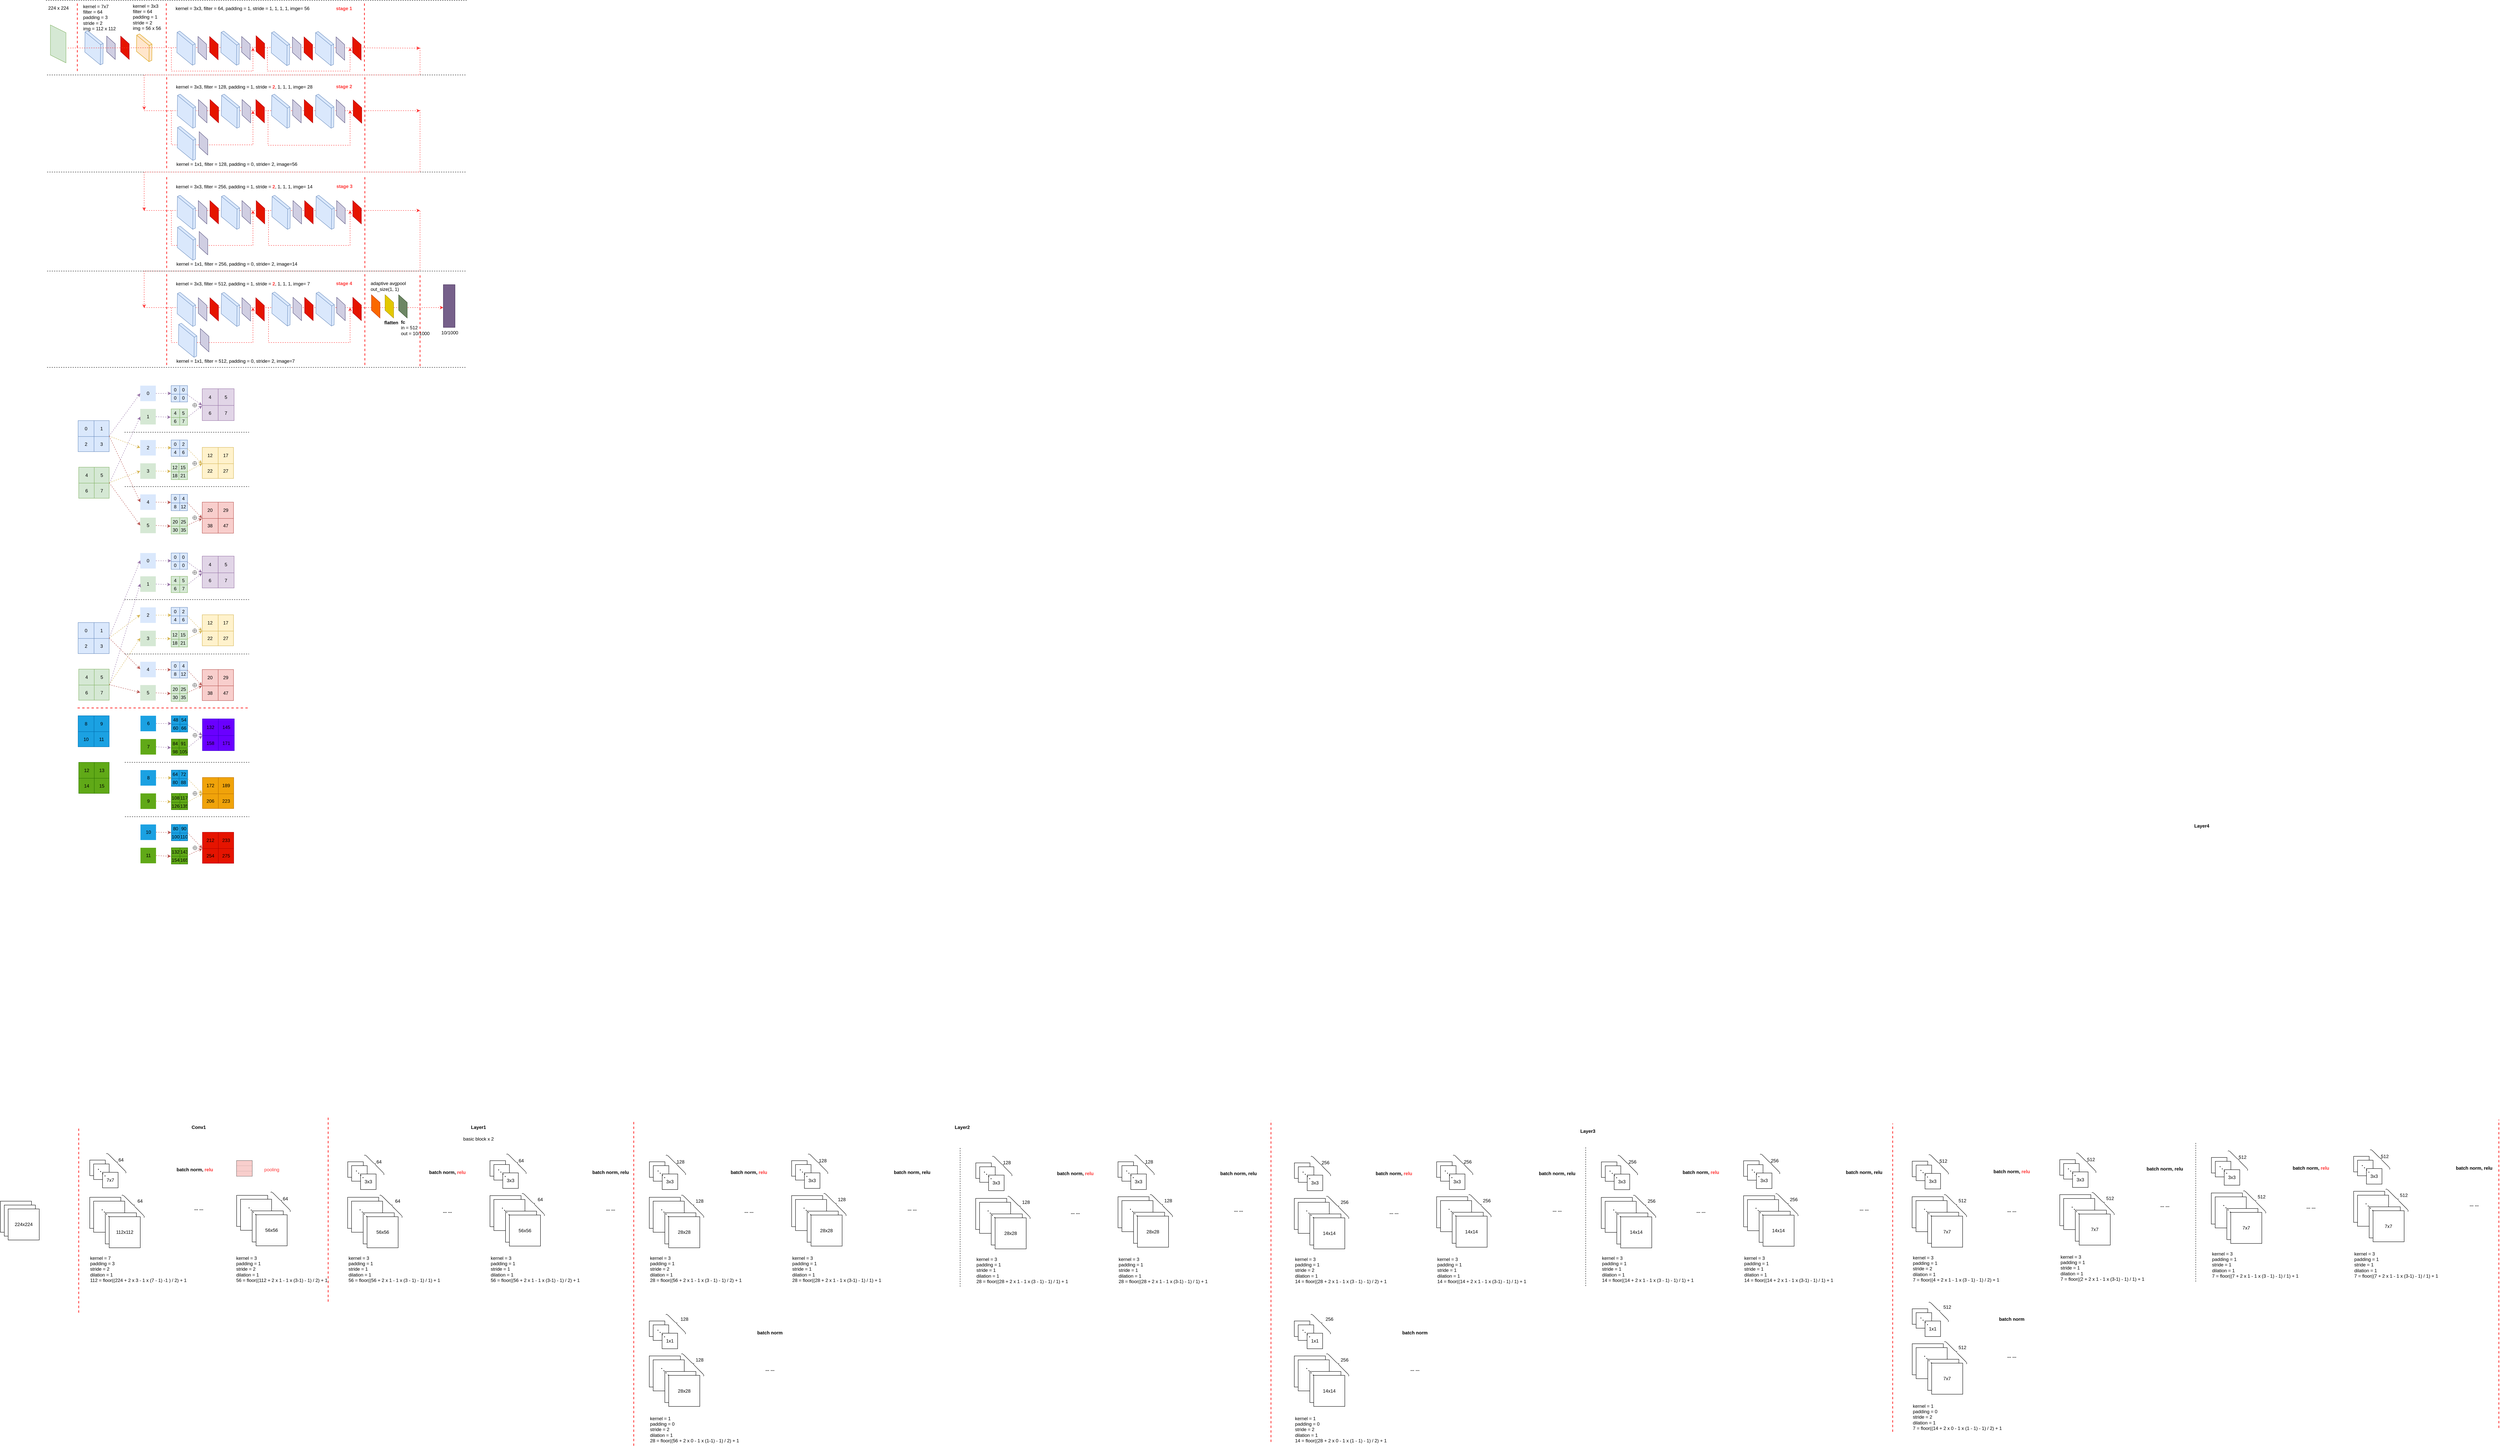 <mxfile version="16.2.2" type="github">
  <diagram id="VlddvBZ7y_0hIab4voik" name="Page-1">
    <mxGraphModel dx="1744" dy="2875" grid="1" gridSize="10" guides="1" tooltips="1" connect="1" arrows="1" fold="1" page="1" pageScale="1" pageWidth="827" pageHeight="1169" math="0" shadow="0">
      <root>
        <mxCell id="0" />
        <mxCell id="1" parent="0" />
        <mxCell id="0pMEjqYekxcfD8_AW6o8-1" value="224x224" style="rounded=0;whiteSpace=wrap;html=1;" vertex="1" parent="1">
          <mxGeometry x="-200" y="850" width="80" height="80" as="geometry" />
        </mxCell>
        <mxCell id="0pMEjqYekxcfD8_AW6o8-4" value="224x224" style="rounded=0;whiteSpace=wrap;html=1;" vertex="1" parent="1">
          <mxGeometry x="-190" y="860" width="80" height="80" as="geometry" />
        </mxCell>
        <mxCell id="0pMEjqYekxcfD8_AW6o8-5" value="224x224" style="rounded=0;whiteSpace=wrap;html=1;" vertex="1" parent="1">
          <mxGeometry x="-180" y="870" width="80" height="80" as="geometry" />
        </mxCell>
        <mxCell id="0pMEjqYekxcfD8_AW6o8-6" value="7x7" style="rounded=0;whiteSpace=wrap;html=1;" vertex="1" parent="1">
          <mxGeometry x="30" y="744.21" width="40" height="40" as="geometry" />
        </mxCell>
        <mxCell id="0pMEjqYekxcfD8_AW6o8-7" value="" style="rounded=0;whiteSpace=wrap;html=1;" vertex="1" parent="1">
          <mxGeometry x="40" y="754.21" width="40" height="40" as="geometry" />
        </mxCell>
        <mxCell id="0pMEjqYekxcfD8_AW6o8-10" value="7x7" style="rounded=0;whiteSpace=wrap;html=1;" vertex="1" parent="1">
          <mxGeometry x="62.92" y="775.67" width="40" height="40" as="geometry" />
        </mxCell>
        <mxCell id="0pMEjqYekxcfD8_AW6o8-11" value="" style="shape=curlyBracket;whiteSpace=wrap;html=1;rounded=1;flipH=1;size=0.5;rotation=-45;" vertex="1" parent="1">
          <mxGeometry x="96.46" y="715.67" width="6.46" height="70" as="geometry" />
        </mxCell>
        <mxCell id="0pMEjqYekxcfD8_AW6o8-12" value="64" style="text;html=1;align=center;verticalAlign=middle;resizable=0;points=[];autosize=1;strokeColor=none;fillColor=none;" vertex="1" parent="1">
          <mxGeometry x="95" y="734.21" width="30" height="20" as="geometry" />
        </mxCell>
        <mxCell id="0pMEjqYekxcfD8_AW6o8-20" value="" style="endArrow=none;dashed=1;html=1;dashPattern=1 3;strokeWidth=2;rounded=0;" edge="1" parent="1">
          <mxGeometry width="50" height="50" relative="1" as="geometry">
            <mxPoint x="70" y="785.67" as="sourcePoint" />
            <mxPoint x="50" y="765.67" as="targetPoint" />
          </mxGeometry>
        </mxCell>
        <mxCell id="0pMEjqYekxcfD8_AW6o8-23" value="kernel = 7&lt;br&gt;padding = 3&lt;br&gt;stride = 2&lt;br&gt;dilation = 1&lt;br&gt;112 = floor((224 + 2 x 3 - 1 x (7 - 1) -1 ) / 2) + 1" style="text;html=1;align=left;verticalAlign=middle;resizable=0;points=[];autosize=1;strokeColor=none;fillColor=none;" vertex="1" parent="1">
          <mxGeometry x="28.54" y="990" width="260" height="70" as="geometry" />
        </mxCell>
        <mxCell id="0pMEjqYekxcfD8_AW6o8-24" value="112x112" style="rounded=0;whiteSpace=wrap;html=1;" vertex="1" parent="1">
          <mxGeometry x="408" y="835" width="80" height="80" as="geometry" />
        </mxCell>
        <mxCell id="0pMEjqYekxcfD8_AW6o8-25" value="" style="rounded=0;whiteSpace=wrap;html=1;" vertex="1" parent="1">
          <mxGeometry x="418" y="845" width="80" height="80" as="geometry" />
        </mxCell>
        <mxCell id="0pMEjqYekxcfD8_AW6o8-26" value="112x112" style="rounded=0;whiteSpace=wrap;html=1;" vertex="1" parent="1">
          <mxGeometry x="448" y="875" width="80" height="80" as="geometry" />
        </mxCell>
        <mxCell id="0pMEjqYekxcfD8_AW6o8-27" value="56x56" style="rounded=0;whiteSpace=wrap;html=1;" vertex="1" parent="1">
          <mxGeometry x="458" y="885" width="80" height="80" as="geometry" />
        </mxCell>
        <mxCell id="0pMEjqYekxcfD8_AW6o8-28" value="" style="endArrow=none;dashed=1;html=1;dashPattern=1 3;strokeWidth=2;rounded=0;" edge="1" parent="1">
          <mxGeometry width="50" height="50" relative="1" as="geometry">
            <mxPoint x="457.69" y="885" as="sourcePoint" />
            <mxPoint x="437.69" y="865" as="targetPoint" />
          </mxGeometry>
        </mxCell>
        <mxCell id="0pMEjqYekxcfD8_AW6o8-29" value="" style="shape=curlyBracket;whiteSpace=wrap;html=1;rounded=1;flipH=1;size=0.5;rotation=-45;" vertex="1" parent="1">
          <mxGeometry x="519.46" y="815" width="6.46" height="70" as="geometry" />
        </mxCell>
        <mxCell id="0pMEjqYekxcfD8_AW6o8-30" value="64" style="text;html=1;align=center;verticalAlign=middle;resizable=0;points=[];autosize=1;strokeColor=none;fillColor=none;" vertex="1" parent="1">
          <mxGeometry x="518" y="833.54" width="30" height="20" as="geometry" />
        </mxCell>
        <mxCell id="0pMEjqYekxcfD8_AW6o8-70" value="kernel = 3&lt;br&gt;padding = 1&lt;br&gt;stride = 2&lt;br&gt;dilation = 1&lt;br&gt;&lt;span style=&quot;text-align: center&quot;&gt;56 = floor((112 + 2 x 1 - 1 x (3-1) - 1) / 2) + 1&lt;/span&gt;" style="text;html=1;align=left;verticalAlign=middle;resizable=0;points=[];autosize=1;strokeColor=none;fillColor=none;" vertex="1" parent="1">
          <mxGeometry x="405" y="985" width="250" height="80" as="geometry" />
        </mxCell>
        <mxCell id="0pMEjqYekxcfD8_AW6o8-71" value="" style="endArrow=none;dashed=1;html=1;rounded=0;fontStyle=0;strokeWidth=2;strokeColor=#FF3333;" edge="1" parent="1">
          <mxGeometry width="50" height="50" relative="1" as="geometry">
            <mxPoint x="1.59" y="1137.1" as="sourcePoint" />
            <mxPoint x="1.59" y="657.1" as="targetPoint" />
          </mxGeometry>
        </mxCell>
        <mxCell id="0pMEjqYekxcfD8_AW6o8-72" value="" style="endArrow=none;dashed=1;html=1;rounded=0;strokeWidth=2;strokeColor=#FF3333;" edge="1" parent="1">
          <mxGeometry width="50" height="50" relative="1" as="geometry">
            <mxPoint x="643.52" y="1108.9" as="sourcePoint" />
            <mxPoint x="643.52" y="628.9" as="targetPoint" />
          </mxGeometry>
        </mxCell>
        <mxCell id="0pMEjqYekxcfD8_AW6o8-73" value="&lt;b&gt;Conv1&lt;/b&gt;" style="text;html=1;align=center;verticalAlign=middle;resizable=0;points=[];autosize=1;strokeColor=none;fillColor=none;" vertex="1" parent="1">
          <mxGeometry x="285" y="650" width="50" height="20" as="geometry" />
        </mxCell>
        <mxCell id="0pMEjqYekxcfD8_AW6o8-111" value="7x7" style="rounded=0;whiteSpace=wrap;html=1;" vertex="1" parent="1">
          <mxGeometry x="694" y="748.54" width="40" height="40" as="geometry" />
        </mxCell>
        <mxCell id="0pMEjqYekxcfD8_AW6o8-112" value="" style="rounded=0;whiteSpace=wrap;html=1;" vertex="1" parent="1">
          <mxGeometry x="704" y="758.54" width="40" height="40" as="geometry" />
        </mxCell>
        <mxCell id="0pMEjqYekxcfD8_AW6o8-113" value="3x3" style="rounded=0;whiteSpace=wrap;html=1;" vertex="1" parent="1">
          <mxGeometry x="726.92" y="780" width="40" height="40" as="geometry" />
        </mxCell>
        <mxCell id="0pMEjqYekxcfD8_AW6o8-114" value="" style="shape=curlyBracket;whiteSpace=wrap;html=1;rounded=1;flipH=1;size=0.5;rotation=-45;" vertex="1" parent="1">
          <mxGeometry x="760.46" y="720" width="6.46" height="70" as="geometry" />
        </mxCell>
        <mxCell id="0pMEjqYekxcfD8_AW6o8-115" value="64" style="text;html=1;align=center;verticalAlign=middle;resizable=0;points=[];autosize=1;strokeColor=none;fillColor=none;" vertex="1" parent="1">
          <mxGeometry x="759" y="738.54" width="30" height="20" as="geometry" />
        </mxCell>
        <mxCell id="0pMEjqYekxcfD8_AW6o8-116" value="112x112" style="rounded=0;whiteSpace=wrap;html=1;" vertex="1" parent="1">
          <mxGeometry x="693.69" y="840" width="80" height="80" as="geometry" />
        </mxCell>
        <mxCell id="0pMEjqYekxcfD8_AW6o8-117" value="" style="rounded=0;whiteSpace=wrap;html=1;" vertex="1" parent="1">
          <mxGeometry x="703.69" y="850" width="80" height="80" as="geometry" />
        </mxCell>
        <mxCell id="0pMEjqYekxcfD8_AW6o8-118" value="112x112" style="rounded=0;whiteSpace=wrap;html=1;" vertex="1" parent="1">
          <mxGeometry x="733.69" y="880" width="80" height="80" as="geometry" />
        </mxCell>
        <mxCell id="0pMEjqYekxcfD8_AW6o8-119" value="56x56" style="rounded=0;whiteSpace=wrap;html=1;" vertex="1" parent="1">
          <mxGeometry x="743.69" y="890" width="80" height="80" as="geometry" />
        </mxCell>
        <mxCell id="0pMEjqYekxcfD8_AW6o8-120" value="" style="endArrow=none;dashed=1;html=1;dashPattern=1 3;strokeWidth=2;rounded=0;" edge="1" parent="1">
          <mxGeometry width="50" height="50" relative="1" as="geometry">
            <mxPoint x="734" y="790" as="sourcePoint" />
            <mxPoint x="714" y="770" as="targetPoint" />
          </mxGeometry>
        </mxCell>
        <mxCell id="0pMEjqYekxcfD8_AW6o8-121" value="" style="endArrow=none;dashed=1;html=1;dashPattern=1 3;strokeWidth=2;rounded=0;" edge="1" parent="1">
          <mxGeometry width="50" height="50" relative="1" as="geometry">
            <mxPoint x="743.38" y="890" as="sourcePoint" />
            <mxPoint x="723.38" y="870" as="targetPoint" />
          </mxGeometry>
        </mxCell>
        <mxCell id="0pMEjqYekxcfD8_AW6o8-122" value="" style="shape=curlyBracket;whiteSpace=wrap;html=1;rounded=1;flipH=1;size=0.5;rotation=-45;" vertex="1" parent="1">
          <mxGeometry x="803.69" y="821.46" width="6.46" height="80" as="geometry" />
        </mxCell>
        <mxCell id="0pMEjqYekxcfD8_AW6o8-123" value="64" style="text;html=1;align=center;verticalAlign=middle;resizable=0;points=[];autosize=1;strokeColor=none;fillColor=none;" vertex="1" parent="1">
          <mxGeometry x="807.23" y="840" width="30" height="20" as="geometry" />
        </mxCell>
        <mxCell id="0pMEjqYekxcfD8_AW6o8-124" value="kernel = 3&lt;br&gt;padding = 1&lt;br&gt;stride = 1&lt;br&gt;dilation = 1&lt;br&gt;56 = floor((56 + 2 x 1 - 1 x (3 - 1) - 1) / 1) + 1" style="text;html=1;align=left;verticalAlign=middle;resizable=0;points=[];autosize=1;strokeColor=none;fillColor=none;" vertex="1" parent="1">
          <mxGeometry x="693.69" y="990" width="250" height="70" as="geometry" />
        </mxCell>
        <mxCell id="0pMEjqYekxcfD8_AW6o8-135" value="kernel = 3&lt;br&gt;padding = 1&lt;br&gt;stride = 1&lt;br&gt;dilation = 1&lt;br&gt;&lt;span style=&quot;text-align: center&quot;&gt;56 = floor((56 + 2 x 1 - 1 x (3-1) - 1) / 2) + 1&lt;/span&gt;" style="text;html=1;align=left;verticalAlign=middle;resizable=0;points=[];autosize=1;strokeColor=none;fillColor=none;" vertex="1" parent="1">
          <mxGeometry x="1060" y="985" width="240" height="80" as="geometry" />
        </mxCell>
        <mxCell id="0pMEjqYekxcfD8_AW6o8-137" value="" style="endArrow=none;dashed=1;html=1;rounded=0;strokeWidth=2;strokeColor=#FF3333;" edge="1" parent="1">
          <mxGeometry width="50" height="50" relative="1" as="geometry">
            <mxPoint x="1430" y="1480" as="sourcePoint" />
            <mxPoint x="1430" y="640" as="targetPoint" />
          </mxGeometry>
        </mxCell>
        <mxCell id="0pMEjqYekxcfD8_AW6o8-138" value="&lt;b&gt;Layer1&lt;/b&gt;" style="text;html=1;align=center;verticalAlign=middle;resizable=0;points=[];autosize=1;strokeColor=none;fillColor=none;" vertex="1" parent="1">
          <mxGeometry x="1005" y="650" width="50" height="20" as="geometry" />
        </mxCell>
        <mxCell id="0pMEjqYekxcfD8_AW6o8-170" value="&lt;b&gt;batch norm, &lt;font color=&quot;#ff3333&quot;&gt;relu&lt;/font&gt;&lt;/b&gt;" style="text;html=1;align=center;verticalAlign=middle;resizable=0;points=[];autosize=1;strokeColor=none;fillColor=none;" vertex="1" parent="1">
          <mxGeometry x="245" y="758.54" width="110" height="20" as="geometry" />
        </mxCell>
        <mxCell id="0pMEjqYekxcfD8_AW6o8-171" value="&lt;b&gt;batch norm, &lt;font color=&quot;#ff3333&quot;&gt;relu&lt;/font&gt;&lt;/b&gt;" style="text;html=1;align=center;verticalAlign=middle;resizable=0;points=[];autosize=1;strokeColor=none;fillColor=none;" vertex="1" parent="1">
          <mxGeometry x="895" y="765.73" width="110" height="20" as="geometry" />
        </mxCell>
        <mxCell id="0pMEjqYekxcfD8_AW6o8-172" value="basic block x 2" style="text;html=1;align=center;verticalAlign=middle;resizable=0;points=[];autosize=1;strokeColor=none;fillColor=none;" vertex="1" parent="1">
          <mxGeometry x="985" y="680" width="90" height="20" as="geometry" />
        </mxCell>
        <mxCell id="0pMEjqYekxcfD8_AW6o8-173" value="7x7" style="rounded=0;whiteSpace=wrap;html=1;" vertex="1" parent="1">
          <mxGeometry x="1060" y="745.67" width="40" height="40" as="geometry" />
        </mxCell>
        <mxCell id="0pMEjqYekxcfD8_AW6o8-174" value="" style="rounded=0;whiteSpace=wrap;html=1;" vertex="1" parent="1">
          <mxGeometry x="1070" y="755.67" width="40" height="40" as="geometry" />
        </mxCell>
        <mxCell id="0pMEjqYekxcfD8_AW6o8-175" value="3x3" style="rounded=0;whiteSpace=wrap;html=1;" vertex="1" parent="1">
          <mxGeometry x="1092.92" y="777.13" width="40" height="40" as="geometry" />
        </mxCell>
        <mxCell id="0pMEjqYekxcfD8_AW6o8-176" value="" style="shape=curlyBracket;whiteSpace=wrap;html=1;rounded=1;flipH=1;size=0.5;rotation=-45;" vertex="1" parent="1">
          <mxGeometry x="1126.46" y="717.13" width="6.46" height="70" as="geometry" />
        </mxCell>
        <mxCell id="0pMEjqYekxcfD8_AW6o8-177" value="64" style="text;html=1;align=center;verticalAlign=middle;resizable=0;points=[];autosize=1;strokeColor=none;fillColor=none;" vertex="1" parent="1">
          <mxGeometry x="1125" y="735.67" width="30" height="20" as="geometry" />
        </mxCell>
        <mxCell id="0pMEjqYekxcfD8_AW6o8-178" value="" style="endArrow=none;dashed=1;html=1;dashPattern=1 3;strokeWidth=2;rounded=0;" edge="1" parent="1">
          <mxGeometry width="50" height="50" relative="1" as="geometry">
            <mxPoint x="1100" y="787.13" as="sourcePoint" />
            <mxPoint x="1080" y="767.13" as="targetPoint" />
          </mxGeometry>
        </mxCell>
        <mxCell id="0pMEjqYekxcfD8_AW6o8-179" value="112x112" style="rounded=0;whiteSpace=wrap;html=1;" vertex="1" parent="1">
          <mxGeometry x="1060" y="835.67" width="80" height="80" as="geometry" />
        </mxCell>
        <mxCell id="0pMEjqYekxcfD8_AW6o8-180" value="" style="rounded=0;whiteSpace=wrap;html=1;" vertex="1" parent="1">
          <mxGeometry x="1070" y="845.67" width="80" height="80" as="geometry" />
        </mxCell>
        <mxCell id="0pMEjqYekxcfD8_AW6o8-181" value="112x112" style="rounded=0;whiteSpace=wrap;html=1;" vertex="1" parent="1">
          <mxGeometry x="1100" y="875.67" width="80" height="80" as="geometry" />
        </mxCell>
        <mxCell id="0pMEjqYekxcfD8_AW6o8-182" value="56x56" style="rounded=0;whiteSpace=wrap;html=1;" vertex="1" parent="1">
          <mxGeometry x="1110" y="885.67" width="80" height="80" as="geometry" />
        </mxCell>
        <mxCell id="0pMEjqYekxcfD8_AW6o8-183" value="" style="endArrow=none;dashed=1;html=1;dashPattern=1 3;strokeWidth=2;rounded=0;" edge="1" parent="1">
          <mxGeometry width="50" height="50" relative="1" as="geometry">
            <mxPoint x="1109.69" y="885.67" as="sourcePoint" />
            <mxPoint x="1089.69" y="865.67" as="targetPoint" />
          </mxGeometry>
        </mxCell>
        <mxCell id="0pMEjqYekxcfD8_AW6o8-184" value="" style="shape=curlyBracket;whiteSpace=wrap;html=1;rounded=1;flipH=1;size=0.5;rotation=-45;" vertex="1" parent="1">
          <mxGeometry x="1170" y="817.13" width="6.46" height="80" as="geometry" />
        </mxCell>
        <mxCell id="0pMEjqYekxcfD8_AW6o8-185" value="64" style="text;html=1;align=center;verticalAlign=middle;resizable=0;points=[];autosize=1;strokeColor=none;fillColor=none;" vertex="1" parent="1">
          <mxGeometry x="1173.54" y="835.67" width="30" height="20" as="geometry" />
        </mxCell>
        <mxCell id="0pMEjqYekxcfD8_AW6o8-186" value="&lt;b&gt;batch norm, relu&lt;/b&gt;" style="text;html=1;align=center;verticalAlign=middle;resizable=0;points=[];autosize=1;strokeColor=none;fillColor=none;" vertex="1" parent="1">
          <mxGeometry x="1315" y="765.67" width="110" height="20" as="geometry" />
        </mxCell>
        <mxCell id="0pMEjqYekxcfD8_AW6o8-187" value="&lt;b&gt;... ...&lt;/b&gt;" style="text;html=1;align=center;verticalAlign=middle;resizable=0;points=[];autosize=1;strokeColor=none;fillColor=none;" vertex="1" parent="1">
          <mxGeometry x="930" y="865.67" width="40" height="20" as="geometry" />
        </mxCell>
        <mxCell id="0pMEjqYekxcfD8_AW6o8-188" value="112x112" style="rounded=0;whiteSpace=wrap;html=1;" vertex="1" parent="1">
          <mxGeometry x="30" y="840" width="80" height="80" as="geometry" />
        </mxCell>
        <mxCell id="0pMEjqYekxcfD8_AW6o8-189" value="" style="rounded=0;whiteSpace=wrap;html=1;" vertex="1" parent="1">
          <mxGeometry x="40" y="850" width="80" height="80" as="geometry" />
        </mxCell>
        <mxCell id="0pMEjqYekxcfD8_AW6o8-190" value="112x112" style="rounded=0;whiteSpace=wrap;html=1;" vertex="1" parent="1">
          <mxGeometry x="70" y="880" width="80" height="80" as="geometry" />
        </mxCell>
        <mxCell id="0pMEjqYekxcfD8_AW6o8-191" value="112x112" style="rounded=0;whiteSpace=wrap;html=1;" vertex="1" parent="1">
          <mxGeometry x="80" y="890" width="80" height="80" as="geometry" />
        </mxCell>
        <mxCell id="0pMEjqYekxcfD8_AW6o8-192" value="" style="endArrow=none;dashed=1;html=1;dashPattern=1 3;strokeWidth=2;rounded=0;" edge="1" parent="1">
          <mxGeometry width="50" height="50" relative="1" as="geometry">
            <mxPoint x="79.69" y="890" as="sourcePoint" />
            <mxPoint x="59.69" y="870" as="targetPoint" />
          </mxGeometry>
        </mxCell>
        <mxCell id="0pMEjqYekxcfD8_AW6o8-193" value="" style="shape=curlyBracket;whiteSpace=wrap;html=1;rounded=1;flipH=1;size=0.5;rotation=-45;" vertex="1" parent="1">
          <mxGeometry x="140" y="821.46" width="6.46" height="80" as="geometry" />
        </mxCell>
        <mxCell id="0pMEjqYekxcfD8_AW6o8-194" value="64" style="text;html=1;align=center;verticalAlign=middle;resizable=0;points=[];autosize=1;strokeColor=none;fillColor=none;" vertex="1" parent="1">
          <mxGeometry x="143.54" y="840" width="30" height="20" as="geometry" />
        </mxCell>
        <mxCell id="0pMEjqYekxcfD8_AW6o8-196" value="&lt;b&gt;... ...&lt;/b&gt;" style="text;html=1;align=center;verticalAlign=middle;resizable=0;points=[];autosize=1;strokeColor=none;fillColor=none;" vertex="1" parent="1">
          <mxGeometry x="290" y="859.33" width="40" height="20" as="geometry" />
        </mxCell>
        <mxCell id="0pMEjqYekxcfD8_AW6o8-197" value="&lt;b&gt;... ...&lt;/b&gt;" style="text;html=1;align=center;verticalAlign=middle;resizable=0;points=[];autosize=1;strokeColor=none;fillColor=none;" vertex="1" parent="1">
          <mxGeometry x="1350" y="860" width="40" height="20" as="geometry" />
        </mxCell>
        <mxCell id="0pMEjqYekxcfD8_AW6o8-198" value="7x7" style="rounded=0;whiteSpace=wrap;html=1;" vertex="1" parent="1">
          <mxGeometry x="1470.31" y="748.54" width="40" height="40" as="geometry" />
        </mxCell>
        <mxCell id="0pMEjqYekxcfD8_AW6o8-199" value="" style="rounded=0;whiteSpace=wrap;html=1;" vertex="1" parent="1">
          <mxGeometry x="1480.31" y="758.54" width="40" height="40" as="geometry" />
        </mxCell>
        <mxCell id="0pMEjqYekxcfD8_AW6o8-200" value="3x3" style="rounded=0;whiteSpace=wrap;html=1;" vertex="1" parent="1">
          <mxGeometry x="1503.23" y="780" width="40" height="40" as="geometry" />
        </mxCell>
        <mxCell id="0pMEjqYekxcfD8_AW6o8-201" value="" style="shape=curlyBracket;whiteSpace=wrap;html=1;rounded=1;flipH=1;size=0.5;rotation=-45;" vertex="1" parent="1">
          <mxGeometry x="1536.77" y="720" width="6.46" height="70" as="geometry" />
        </mxCell>
        <mxCell id="0pMEjqYekxcfD8_AW6o8-202" value="128" style="text;html=1;align=center;verticalAlign=middle;resizable=0;points=[];autosize=1;strokeColor=none;fillColor=none;" vertex="1" parent="1">
          <mxGeometry x="1530.31" y="738.54" width="40" height="20" as="geometry" />
        </mxCell>
        <mxCell id="0pMEjqYekxcfD8_AW6o8-203" value="112x112" style="rounded=0;whiteSpace=wrap;html=1;" vertex="1" parent="1">
          <mxGeometry x="1470" y="840" width="80" height="80" as="geometry" />
        </mxCell>
        <mxCell id="0pMEjqYekxcfD8_AW6o8-204" value="" style="rounded=0;whiteSpace=wrap;html=1;" vertex="1" parent="1">
          <mxGeometry x="1480" y="850" width="80" height="80" as="geometry" />
        </mxCell>
        <mxCell id="0pMEjqYekxcfD8_AW6o8-205" value="112x112" style="rounded=0;whiteSpace=wrap;html=1;" vertex="1" parent="1">
          <mxGeometry x="1510" y="880" width="80" height="80" as="geometry" />
        </mxCell>
        <mxCell id="0pMEjqYekxcfD8_AW6o8-206" value="28x28" style="rounded=0;whiteSpace=wrap;html=1;" vertex="1" parent="1">
          <mxGeometry x="1520" y="890" width="80" height="80" as="geometry" />
        </mxCell>
        <mxCell id="0pMEjqYekxcfD8_AW6o8-207" value="" style="endArrow=none;dashed=1;html=1;dashPattern=1 3;strokeWidth=2;rounded=0;" edge="1" parent="1">
          <mxGeometry width="50" height="50" relative="1" as="geometry">
            <mxPoint x="1510.31" y="790" as="sourcePoint" />
            <mxPoint x="1490.31" y="770" as="targetPoint" />
          </mxGeometry>
        </mxCell>
        <mxCell id="0pMEjqYekxcfD8_AW6o8-208" value="" style="endArrow=none;dashed=1;html=1;dashPattern=1 3;strokeWidth=2;rounded=0;" edge="1" parent="1">
          <mxGeometry width="50" height="50" relative="1" as="geometry">
            <mxPoint x="1519.69" y="890" as="sourcePoint" />
            <mxPoint x="1499.69" y="870" as="targetPoint" />
          </mxGeometry>
        </mxCell>
        <mxCell id="0pMEjqYekxcfD8_AW6o8-209" value="" style="shape=curlyBracket;whiteSpace=wrap;html=1;rounded=1;flipH=1;size=0.5;rotation=-45;" vertex="1" parent="1">
          <mxGeometry x="1580" y="821.46" width="6.46" height="80" as="geometry" />
        </mxCell>
        <mxCell id="0pMEjqYekxcfD8_AW6o8-210" value="128" style="text;html=1;align=center;verticalAlign=middle;resizable=0;points=[];autosize=1;strokeColor=none;fillColor=none;" vertex="1" parent="1">
          <mxGeometry x="1578.54" y="840" width="40" height="20" as="geometry" />
        </mxCell>
        <mxCell id="0pMEjqYekxcfD8_AW6o8-211" value="kernel = 3&lt;br&gt;padding = 1&lt;br&gt;stride = 2&lt;br&gt;dilation = 1&lt;br&gt;28 = floor((56 + 2 x 1 - 1 x (3 - 1) - 1) / 2) + 1" style="text;html=1;align=left;verticalAlign=middle;resizable=0;points=[];autosize=1;strokeColor=none;fillColor=none;" vertex="1" parent="1">
          <mxGeometry x="1470" y="990" width="250" height="70" as="geometry" />
        </mxCell>
        <mxCell id="0pMEjqYekxcfD8_AW6o8-212" value="kernel = 3&lt;br&gt;padding = 1&lt;br&gt;stride = 1&lt;br&gt;dilation = 1&lt;br&gt;&lt;span style=&quot;text-align: center&quot;&gt;28 = floor((28 + 2 x 1 - 1 x (3-1) - 1) / 1) + 1&lt;/span&gt;" style="text;html=1;align=left;verticalAlign=middle;resizable=0;points=[];autosize=1;strokeColor=none;fillColor=none;" vertex="1" parent="1">
          <mxGeometry x="1836.31" y="990" width="240" height="70" as="geometry" />
        </mxCell>
        <mxCell id="0pMEjqYekxcfD8_AW6o8-213" value="" style="endArrow=none;dashed=1;html=1;rounded=0;strokeWidth=2;strokeColor=#FF3333;" edge="1" parent="1">
          <mxGeometry width="50" height="50" relative="1" as="geometry">
            <mxPoint x="3070" y="1470" as="sourcePoint" />
            <mxPoint x="3070" y="641.8" as="targetPoint" />
          </mxGeometry>
        </mxCell>
        <mxCell id="0pMEjqYekxcfD8_AW6o8-214" value="&lt;b&gt;Layer2&lt;/b&gt;" style="text;html=1;align=center;verticalAlign=middle;resizable=0;points=[];autosize=1;strokeColor=none;fillColor=none;" vertex="1" parent="1">
          <mxGeometry x="2250" y="650" width="50" height="20" as="geometry" />
        </mxCell>
        <mxCell id="0pMEjqYekxcfD8_AW6o8-215" value="&lt;b&gt;batch norm, &lt;font color=&quot;#ff3333&quot;&gt;relu&lt;/font&gt;&lt;/b&gt;" style="text;html=1;align=center;verticalAlign=middle;resizable=0;points=[];autosize=1;strokeColor=none;fillColor=none;" vertex="1" parent="1">
          <mxGeometry x="1671.31" y="765.73" width="110" height="20" as="geometry" />
        </mxCell>
        <mxCell id="0pMEjqYekxcfD8_AW6o8-217" value="7x7" style="rounded=0;whiteSpace=wrap;html=1;" vertex="1" parent="1">
          <mxGeometry x="1836.31" y="745.67" width="40" height="40" as="geometry" />
        </mxCell>
        <mxCell id="0pMEjqYekxcfD8_AW6o8-218" value="" style="rounded=0;whiteSpace=wrap;html=1;" vertex="1" parent="1">
          <mxGeometry x="1846.31" y="755.67" width="40" height="40" as="geometry" />
        </mxCell>
        <mxCell id="0pMEjqYekxcfD8_AW6o8-219" value="3x3" style="rounded=0;whiteSpace=wrap;html=1;" vertex="1" parent="1">
          <mxGeometry x="1869.23" y="777.13" width="40" height="40" as="geometry" />
        </mxCell>
        <mxCell id="0pMEjqYekxcfD8_AW6o8-220" value="" style="shape=curlyBracket;whiteSpace=wrap;html=1;rounded=1;flipH=1;size=0.5;rotation=-45;" vertex="1" parent="1">
          <mxGeometry x="1902.77" y="717.13" width="6.46" height="70" as="geometry" />
        </mxCell>
        <mxCell id="0pMEjqYekxcfD8_AW6o8-221" value="128" style="text;html=1;align=center;verticalAlign=middle;resizable=0;points=[];autosize=1;strokeColor=none;fillColor=none;" vertex="1" parent="1">
          <mxGeometry x="1896.31" y="735.67" width="40" height="20" as="geometry" />
        </mxCell>
        <mxCell id="0pMEjqYekxcfD8_AW6o8-222" value="" style="endArrow=none;dashed=1;html=1;dashPattern=1 3;strokeWidth=2;rounded=0;" edge="1" parent="1">
          <mxGeometry width="50" height="50" relative="1" as="geometry">
            <mxPoint x="1876.31" y="787.13" as="sourcePoint" />
            <mxPoint x="1856.31" y="767.13" as="targetPoint" />
          </mxGeometry>
        </mxCell>
        <mxCell id="0pMEjqYekxcfD8_AW6o8-223" value="112x112" style="rounded=0;whiteSpace=wrap;html=1;" vertex="1" parent="1">
          <mxGeometry x="1836.31" y="835.67" width="80" height="80" as="geometry" />
        </mxCell>
        <mxCell id="0pMEjqYekxcfD8_AW6o8-224" value="" style="rounded=0;whiteSpace=wrap;html=1;" vertex="1" parent="1">
          <mxGeometry x="1846.31" y="845.67" width="80" height="80" as="geometry" />
        </mxCell>
        <mxCell id="0pMEjqYekxcfD8_AW6o8-225" value="112x112" style="rounded=0;whiteSpace=wrap;html=1;" vertex="1" parent="1">
          <mxGeometry x="1876.31" y="875.67" width="80" height="80" as="geometry" />
        </mxCell>
        <mxCell id="0pMEjqYekxcfD8_AW6o8-226" value="28x28" style="rounded=0;whiteSpace=wrap;html=1;" vertex="1" parent="1">
          <mxGeometry x="1886.31" y="885.67" width="80" height="80" as="geometry" />
        </mxCell>
        <mxCell id="0pMEjqYekxcfD8_AW6o8-227" value="" style="endArrow=none;dashed=1;html=1;dashPattern=1 3;strokeWidth=2;rounded=0;" edge="1" parent="1">
          <mxGeometry width="50" height="50" relative="1" as="geometry">
            <mxPoint x="1886" y="885.67" as="sourcePoint" />
            <mxPoint x="1866" y="865.67" as="targetPoint" />
          </mxGeometry>
        </mxCell>
        <mxCell id="0pMEjqYekxcfD8_AW6o8-228" value="" style="shape=curlyBracket;whiteSpace=wrap;html=1;rounded=1;flipH=1;size=0.5;rotation=-45;" vertex="1" parent="1">
          <mxGeometry x="1946.31" y="817.13" width="6.46" height="80" as="geometry" />
        </mxCell>
        <mxCell id="0pMEjqYekxcfD8_AW6o8-229" value="128" style="text;html=1;align=center;verticalAlign=middle;resizable=0;points=[];autosize=1;strokeColor=none;fillColor=none;" vertex="1" parent="1">
          <mxGeometry x="1944.85" y="835.67" width="40" height="20" as="geometry" />
        </mxCell>
        <mxCell id="0pMEjqYekxcfD8_AW6o8-230" value="&lt;b&gt;batch norm, relu&lt;/b&gt;" style="text;html=1;align=center;verticalAlign=middle;resizable=0;points=[];autosize=1;strokeColor=none;fillColor=none;" vertex="1" parent="1">
          <mxGeometry x="2091.31" y="765.67" width="110" height="20" as="geometry" />
        </mxCell>
        <mxCell id="0pMEjqYekxcfD8_AW6o8-231" value="&lt;b&gt;... ...&lt;/b&gt;" style="text;html=1;align=center;verticalAlign=middle;resizable=0;points=[];autosize=1;strokeColor=none;fillColor=none;" vertex="1" parent="1">
          <mxGeometry x="1706.31" y="865.67" width="40" height="20" as="geometry" />
        </mxCell>
        <mxCell id="0pMEjqYekxcfD8_AW6o8-232" value="&lt;b&gt;... ...&lt;/b&gt;" style="text;html=1;align=center;verticalAlign=middle;resizable=0;points=[];autosize=1;strokeColor=none;fillColor=none;" vertex="1" parent="1">
          <mxGeometry x="2126.31" y="860" width="40" height="20" as="geometry" />
        </mxCell>
        <mxCell id="0pMEjqYekxcfD8_AW6o8-233" value="kernel = 1&lt;br&gt;padding = 0&lt;br&gt;stride = 2&lt;br&gt;dilation = 1&lt;br&gt;&lt;span style=&quot;text-align: center&quot;&gt;28 = floor((56 + 2 x 0 - 1 x (1-1) - 1) / 2) + 1&lt;/span&gt;" style="text;html=1;align=left;verticalAlign=middle;resizable=0;points=[];autosize=1;strokeColor=none;fillColor=none;" vertex="1" parent="1">
          <mxGeometry x="1470" y="1402.87" width="240" height="70" as="geometry" />
        </mxCell>
        <mxCell id="0pMEjqYekxcfD8_AW6o8-234" value="7x7" style="rounded=0;whiteSpace=wrap;html=1;" vertex="1" parent="1">
          <mxGeometry x="1470" y="1158.54" width="40" height="40" as="geometry" />
        </mxCell>
        <mxCell id="0pMEjqYekxcfD8_AW6o8-235" value="" style="rounded=0;whiteSpace=wrap;html=1;" vertex="1" parent="1">
          <mxGeometry x="1480" y="1168.54" width="40" height="40" as="geometry" />
        </mxCell>
        <mxCell id="0pMEjqYekxcfD8_AW6o8-236" value="1x1" style="rounded=0;whiteSpace=wrap;html=1;" vertex="1" parent="1">
          <mxGeometry x="1502.92" y="1190" width="40" height="40" as="geometry" />
        </mxCell>
        <mxCell id="0pMEjqYekxcfD8_AW6o8-237" value="" style="shape=curlyBracket;whiteSpace=wrap;html=1;rounded=1;flipH=1;size=0.5;rotation=-45;" vertex="1" parent="1">
          <mxGeometry x="1536.46" y="1130" width="6.46" height="70" as="geometry" />
        </mxCell>
        <mxCell id="0pMEjqYekxcfD8_AW6o8-238" value="128" style="text;html=1;align=center;verticalAlign=middle;resizable=0;points=[];autosize=1;strokeColor=none;fillColor=none;" vertex="1" parent="1">
          <mxGeometry x="1540" y="1144.21" width="40" height="20" as="geometry" />
        </mxCell>
        <mxCell id="0pMEjqYekxcfD8_AW6o8-239" value="" style="endArrow=none;dashed=1;html=1;dashPattern=1 3;strokeWidth=2;rounded=0;" edge="1" parent="1">
          <mxGeometry width="50" height="50" relative="1" as="geometry">
            <mxPoint x="1510.0" y="1200" as="sourcePoint" />
            <mxPoint x="1490.0" y="1180" as="targetPoint" />
          </mxGeometry>
        </mxCell>
        <mxCell id="0pMEjqYekxcfD8_AW6o8-240" value="112x112" style="rounded=0;whiteSpace=wrap;html=1;" vertex="1" parent="1">
          <mxGeometry x="1470" y="1248.54" width="80" height="80" as="geometry" />
        </mxCell>
        <mxCell id="0pMEjqYekxcfD8_AW6o8-241" value="" style="rounded=0;whiteSpace=wrap;html=1;" vertex="1" parent="1">
          <mxGeometry x="1480" y="1258.54" width="80" height="80" as="geometry" />
        </mxCell>
        <mxCell id="0pMEjqYekxcfD8_AW6o8-242" value="112x112" style="rounded=0;whiteSpace=wrap;html=1;" vertex="1" parent="1">
          <mxGeometry x="1510" y="1288.54" width="80" height="80" as="geometry" />
        </mxCell>
        <mxCell id="0pMEjqYekxcfD8_AW6o8-243" value="28x28" style="rounded=0;whiteSpace=wrap;html=1;" vertex="1" parent="1">
          <mxGeometry x="1520" y="1298.54" width="80" height="80" as="geometry" />
        </mxCell>
        <mxCell id="0pMEjqYekxcfD8_AW6o8-244" value="" style="endArrow=none;dashed=1;html=1;dashPattern=1 3;strokeWidth=2;rounded=0;" edge="1" parent="1">
          <mxGeometry width="50" height="50" relative="1" as="geometry">
            <mxPoint x="1519.69" y="1298.54" as="sourcePoint" />
            <mxPoint x="1499.69" y="1278.54" as="targetPoint" />
          </mxGeometry>
        </mxCell>
        <mxCell id="0pMEjqYekxcfD8_AW6o8-245" value="" style="shape=curlyBracket;whiteSpace=wrap;html=1;rounded=1;flipH=1;size=0.5;rotation=-45;" vertex="1" parent="1">
          <mxGeometry x="1580" y="1230" width="6.46" height="80" as="geometry" />
        </mxCell>
        <mxCell id="0pMEjqYekxcfD8_AW6o8-246" value="128" style="text;html=1;align=center;verticalAlign=middle;resizable=0;points=[];autosize=1;strokeColor=none;fillColor=none;" vertex="1" parent="1">
          <mxGeometry x="1578.54" y="1248.54" width="40" height="20" as="geometry" />
        </mxCell>
        <mxCell id="0pMEjqYekxcfD8_AW6o8-247" value="&lt;b&gt;batch norm&lt;/b&gt;" style="text;html=1;align=center;verticalAlign=middle;resizable=0;points=[];autosize=1;strokeColor=none;fillColor=none;" vertex="1" parent="1">
          <mxGeometry x="1740" y="1178.54" width="80" height="20" as="geometry" />
        </mxCell>
        <mxCell id="0pMEjqYekxcfD8_AW6o8-248" value="&lt;b&gt;... ...&lt;/b&gt;" style="text;html=1;align=center;verticalAlign=middle;resizable=0;points=[];autosize=1;strokeColor=none;fillColor=none;" vertex="1" parent="1">
          <mxGeometry x="1760" y="1272.87" width="40" height="20" as="geometry" />
        </mxCell>
        <mxCell id="0pMEjqYekxcfD8_AW6o8-249" value="7x7" style="rounded=0;whiteSpace=wrap;html=1;" vertex="1" parent="1">
          <mxGeometry x="2310.31" y="751.41" width="40" height="40" as="geometry" />
        </mxCell>
        <mxCell id="0pMEjqYekxcfD8_AW6o8-250" value="" style="rounded=0;whiteSpace=wrap;html=1;" vertex="1" parent="1">
          <mxGeometry x="2320.31" y="761.41" width="40" height="40" as="geometry" />
        </mxCell>
        <mxCell id="0pMEjqYekxcfD8_AW6o8-251" value="3x3" style="rounded=0;whiteSpace=wrap;html=1;" vertex="1" parent="1">
          <mxGeometry x="2343.23" y="782.87" width="40" height="40" as="geometry" />
        </mxCell>
        <mxCell id="0pMEjqYekxcfD8_AW6o8-252" value="" style="shape=curlyBracket;whiteSpace=wrap;html=1;rounded=1;flipH=1;size=0.5;rotation=-45;" vertex="1" parent="1">
          <mxGeometry x="2376.77" y="722.87" width="6.46" height="70" as="geometry" />
        </mxCell>
        <mxCell id="0pMEjqYekxcfD8_AW6o8-253" value="128" style="text;html=1;align=center;verticalAlign=middle;resizable=0;points=[];autosize=1;strokeColor=none;fillColor=none;" vertex="1" parent="1">
          <mxGeometry x="2370.31" y="741.41" width="40" height="20" as="geometry" />
        </mxCell>
        <mxCell id="0pMEjqYekxcfD8_AW6o8-254" value="112x112" style="rounded=0;whiteSpace=wrap;html=1;" vertex="1" parent="1">
          <mxGeometry x="2310" y="842.87" width="80" height="80" as="geometry" />
        </mxCell>
        <mxCell id="0pMEjqYekxcfD8_AW6o8-255" value="" style="rounded=0;whiteSpace=wrap;html=1;" vertex="1" parent="1">
          <mxGeometry x="2320" y="852.87" width="80" height="80" as="geometry" />
        </mxCell>
        <mxCell id="0pMEjqYekxcfD8_AW6o8-256" value="112x112" style="rounded=0;whiteSpace=wrap;html=1;" vertex="1" parent="1">
          <mxGeometry x="2350" y="882.87" width="80" height="80" as="geometry" />
        </mxCell>
        <mxCell id="0pMEjqYekxcfD8_AW6o8-257" value="28x28" style="rounded=0;whiteSpace=wrap;html=1;" vertex="1" parent="1">
          <mxGeometry x="2360" y="892.87" width="80" height="80" as="geometry" />
        </mxCell>
        <mxCell id="0pMEjqYekxcfD8_AW6o8-258" value="" style="endArrow=none;dashed=1;html=1;dashPattern=1 3;strokeWidth=2;rounded=0;" edge="1" parent="1">
          <mxGeometry width="50" height="50" relative="1" as="geometry">
            <mxPoint x="2350.31" y="792.87" as="sourcePoint" />
            <mxPoint x="2330.31" y="772.87" as="targetPoint" />
          </mxGeometry>
        </mxCell>
        <mxCell id="0pMEjqYekxcfD8_AW6o8-259" value="" style="endArrow=none;dashed=1;html=1;dashPattern=1 3;strokeWidth=2;rounded=0;" edge="1" parent="1">
          <mxGeometry width="50" height="50" relative="1" as="geometry">
            <mxPoint x="2359.69" y="892.87" as="sourcePoint" />
            <mxPoint x="2339.69" y="872.87" as="targetPoint" />
          </mxGeometry>
        </mxCell>
        <mxCell id="0pMEjqYekxcfD8_AW6o8-260" value="" style="shape=curlyBracket;whiteSpace=wrap;html=1;rounded=1;flipH=1;size=0.5;rotation=-45;" vertex="1" parent="1">
          <mxGeometry x="2420" y="824.33" width="6.46" height="80" as="geometry" />
        </mxCell>
        <mxCell id="0pMEjqYekxcfD8_AW6o8-261" value="128" style="text;html=1;align=center;verticalAlign=middle;resizable=0;points=[];autosize=1;strokeColor=none;fillColor=none;" vertex="1" parent="1">
          <mxGeometry x="2418.54" y="842.87" width="40" height="20" as="geometry" />
        </mxCell>
        <mxCell id="0pMEjqYekxcfD8_AW6o8-262" value="kernel = 3&lt;br&gt;padding = 1&lt;br&gt;stride = 1&lt;br&gt;dilation = 1&lt;br&gt;28 = floor((28 + 2 x 1 - 1 x (3 - 1) - 1) / 1) + 1" style="text;html=1;align=left;verticalAlign=middle;resizable=0;points=[];autosize=1;strokeColor=none;fillColor=none;" vertex="1" parent="1">
          <mxGeometry x="2310" y="992.87" width="250" height="70" as="geometry" />
        </mxCell>
        <mxCell id="0pMEjqYekxcfD8_AW6o8-263" value="kernel = 3&lt;br&gt;padding = 1&lt;br&gt;stride = 1&lt;br&gt;dilation = 1&lt;br&gt;&lt;span style=&quot;text-align: center&quot;&gt;28 = floor((28 + 2 x 1 - 1 x (3-1) - 1) / 1) + 1&lt;/span&gt;" style="text;html=1;align=left;verticalAlign=middle;resizable=0;points=[];autosize=1;strokeColor=none;fillColor=none;" vertex="1" parent="1">
          <mxGeometry x="2676.31" y="992.87" width="240" height="70" as="geometry" />
        </mxCell>
        <mxCell id="0pMEjqYekxcfD8_AW6o8-264" value="&lt;b&gt;batch norm, &lt;font color=&quot;#ff3333&quot;&gt;relu&lt;/font&gt;&lt;/b&gt;" style="text;html=1;align=center;verticalAlign=middle;resizable=0;points=[];autosize=1;strokeColor=none;fillColor=none;" vertex="1" parent="1">
          <mxGeometry x="2511.31" y="768.6" width="110" height="20" as="geometry" />
        </mxCell>
        <mxCell id="0pMEjqYekxcfD8_AW6o8-265" value="7x7" style="rounded=0;whiteSpace=wrap;html=1;" vertex="1" parent="1">
          <mxGeometry x="2676.31" y="748.54" width="40" height="40" as="geometry" />
        </mxCell>
        <mxCell id="0pMEjqYekxcfD8_AW6o8-266" value="" style="rounded=0;whiteSpace=wrap;html=1;" vertex="1" parent="1">
          <mxGeometry x="2686.31" y="758.54" width="40" height="40" as="geometry" />
        </mxCell>
        <mxCell id="0pMEjqYekxcfD8_AW6o8-267" value="3x3" style="rounded=0;whiteSpace=wrap;html=1;" vertex="1" parent="1">
          <mxGeometry x="2709.23" y="780" width="40" height="40" as="geometry" />
        </mxCell>
        <mxCell id="0pMEjqYekxcfD8_AW6o8-268" value="" style="shape=curlyBracket;whiteSpace=wrap;html=1;rounded=1;flipH=1;size=0.5;rotation=-45;" vertex="1" parent="1">
          <mxGeometry x="2742.77" y="720" width="6.46" height="70" as="geometry" />
        </mxCell>
        <mxCell id="0pMEjqYekxcfD8_AW6o8-269" value="128" style="text;html=1;align=center;verticalAlign=middle;resizable=0;points=[];autosize=1;strokeColor=none;fillColor=none;" vertex="1" parent="1">
          <mxGeometry x="2736.31" y="738.54" width="40" height="20" as="geometry" />
        </mxCell>
        <mxCell id="0pMEjqYekxcfD8_AW6o8-270" value="" style="endArrow=none;dashed=1;html=1;dashPattern=1 3;strokeWidth=2;rounded=0;" edge="1" parent="1">
          <mxGeometry width="50" height="50" relative="1" as="geometry">
            <mxPoint x="2716.31" y="790.0" as="sourcePoint" />
            <mxPoint x="2696.31" y="770.0" as="targetPoint" />
          </mxGeometry>
        </mxCell>
        <mxCell id="0pMEjqYekxcfD8_AW6o8-271" value="112x112" style="rounded=0;whiteSpace=wrap;html=1;" vertex="1" parent="1">
          <mxGeometry x="2676.31" y="838.54" width="80" height="80" as="geometry" />
        </mxCell>
        <mxCell id="0pMEjqYekxcfD8_AW6o8-272" value="" style="rounded=0;whiteSpace=wrap;html=1;" vertex="1" parent="1">
          <mxGeometry x="2686.31" y="848.54" width="80" height="80" as="geometry" />
        </mxCell>
        <mxCell id="0pMEjqYekxcfD8_AW6o8-273" value="112x112" style="rounded=0;whiteSpace=wrap;html=1;" vertex="1" parent="1">
          <mxGeometry x="2716.31" y="878.54" width="80" height="80" as="geometry" />
        </mxCell>
        <mxCell id="0pMEjqYekxcfD8_AW6o8-274" value="28x28" style="rounded=0;whiteSpace=wrap;html=1;" vertex="1" parent="1">
          <mxGeometry x="2726.31" y="888.54" width="80" height="80" as="geometry" />
        </mxCell>
        <mxCell id="0pMEjqYekxcfD8_AW6o8-275" value="" style="endArrow=none;dashed=1;html=1;dashPattern=1 3;strokeWidth=2;rounded=0;" edge="1" parent="1">
          <mxGeometry width="50" height="50" relative="1" as="geometry">
            <mxPoint x="2726" y="888.54" as="sourcePoint" />
            <mxPoint x="2706" y="868.54" as="targetPoint" />
          </mxGeometry>
        </mxCell>
        <mxCell id="0pMEjqYekxcfD8_AW6o8-276" value="" style="shape=curlyBracket;whiteSpace=wrap;html=1;rounded=1;flipH=1;size=0.5;rotation=-45;" vertex="1" parent="1">
          <mxGeometry x="2786.31" y="820" width="6.46" height="80" as="geometry" />
        </mxCell>
        <mxCell id="0pMEjqYekxcfD8_AW6o8-277" value="128" style="text;html=1;align=center;verticalAlign=middle;resizable=0;points=[];autosize=1;strokeColor=none;fillColor=none;" vertex="1" parent="1">
          <mxGeometry x="2784.85" y="838.54" width="40" height="20" as="geometry" />
        </mxCell>
        <mxCell id="0pMEjqYekxcfD8_AW6o8-278" value="&lt;b&gt;batch norm, relu&lt;/b&gt;" style="text;html=1;align=center;verticalAlign=middle;resizable=0;points=[];autosize=1;strokeColor=none;fillColor=none;" vertex="1" parent="1">
          <mxGeometry x="2931.31" y="768.54" width="110" height="20" as="geometry" />
        </mxCell>
        <mxCell id="0pMEjqYekxcfD8_AW6o8-279" value="&lt;b&gt;... ...&lt;/b&gt;" style="text;html=1;align=center;verticalAlign=middle;resizable=0;points=[];autosize=1;strokeColor=none;fillColor=none;" vertex="1" parent="1">
          <mxGeometry x="2546.31" y="868.54" width="40" height="20" as="geometry" />
        </mxCell>
        <mxCell id="0pMEjqYekxcfD8_AW6o8-280" value="&lt;b&gt;... ...&lt;/b&gt;" style="text;html=1;align=center;verticalAlign=middle;resizable=0;points=[];autosize=1;strokeColor=none;fillColor=none;" vertex="1" parent="1">
          <mxGeometry x="2966.31" y="862.87" width="40" height="20" as="geometry" />
        </mxCell>
        <mxCell id="0pMEjqYekxcfD8_AW6o8-281" value="" style="endArrow=none;dashed=1;html=1;rounded=0;strokeWidth=1;" edge="1" parent="1">
          <mxGeometry width="50" height="50" relative="1" as="geometry">
            <mxPoint x="2270" y="1070" as="sourcePoint" />
            <mxPoint x="2270" y="710" as="targetPoint" />
          </mxGeometry>
        </mxCell>
        <mxCell id="0pMEjqYekxcfD8_AW6o8-364" value="7x7" style="rounded=0;whiteSpace=wrap;html=1;" vertex="1" parent="1">
          <mxGeometry x="3130.31" y="751.43" width="40" height="40" as="geometry" />
        </mxCell>
        <mxCell id="0pMEjqYekxcfD8_AW6o8-365" value="" style="rounded=0;whiteSpace=wrap;html=1;" vertex="1" parent="1">
          <mxGeometry x="3140.31" y="761.43" width="40" height="40" as="geometry" />
        </mxCell>
        <mxCell id="0pMEjqYekxcfD8_AW6o8-366" value="3x3" style="rounded=0;whiteSpace=wrap;html=1;" vertex="1" parent="1">
          <mxGeometry x="3163.23" y="782.89" width="40" height="40" as="geometry" />
        </mxCell>
        <mxCell id="0pMEjqYekxcfD8_AW6o8-367" value="" style="shape=curlyBracket;whiteSpace=wrap;html=1;rounded=1;flipH=1;size=0.5;rotation=-45;" vertex="1" parent="1">
          <mxGeometry x="3196.77" y="722.89" width="6.46" height="70" as="geometry" />
        </mxCell>
        <mxCell id="0pMEjqYekxcfD8_AW6o8-368" value="256" style="text;html=1;align=center;verticalAlign=middle;resizable=0;points=[];autosize=1;strokeColor=none;fillColor=none;" vertex="1" parent="1">
          <mxGeometry x="3190.31" y="741.43" width="40" height="20" as="geometry" />
        </mxCell>
        <mxCell id="0pMEjqYekxcfD8_AW6o8-369" value="112x112" style="rounded=0;whiteSpace=wrap;html=1;" vertex="1" parent="1">
          <mxGeometry x="3130" y="842.89" width="80" height="80" as="geometry" />
        </mxCell>
        <mxCell id="0pMEjqYekxcfD8_AW6o8-370" value="" style="rounded=0;whiteSpace=wrap;html=1;" vertex="1" parent="1">
          <mxGeometry x="3140" y="852.89" width="80" height="80" as="geometry" />
        </mxCell>
        <mxCell id="0pMEjqYekxcfD8_AW6o8-371" value="112x112" style="rounded=0;whiteSpace=wrap;html=1;" vertex="1" parent="1">
          <mxGeometry x="3170" y="882.89" width="80" height="80" as="geometry" />
        </mxCell>
        <mxCell id="0pMEjqYekxcfD8_AW6o8-372" value="14x14" style="rounded=0;whiteSpace=wrap;html=1;" vertex="1" parent="1">
          <mxGeometry x="3180" y="892.89" width="80" height="80" as="geometry" />
        </mxCell>
        <mxCell id="0pMEjqYekxcfD8_AW6o8-373" value="" style="endArrow=none;dashed=1;html=1;dashPattern=1 3;strokeWidth=2;rounded=0;" edge="1" parent="1">
          <mxGeometry width="50" height="50" relative="1" as="geometry">
            <mxPoint x="3170.31" y="792.89" as="sourcePoint" />
            <mxPoint x="3150.31" y="772.89" as="targetPoint" />
          </mxGeometry>
        </mxCell>
        <mxCell id="0pMEjqYekxcfD8_AW6o8-374" value="" style="endArrow=none;dashed=1;html=1;dashPattern=1 3;strokeWidth=2;rounded=0;" edge="1" parent="1">
          <mxGeometry width="50" height="50" relative="1" as="geometry">
            <mxPoint x="3179.69" y="892.89" as="sourcePoint" />
            <mxPoint x="3159.69" y="872.89" as="targetPoint" />
          </mxGeometry>
        </mxCell>
        <mxCell id="0pMEjqYekxcfD8_AW6o8-375" value="" style="shape=curlyBracket;whiteSpace=wrap;html=1;rounded=1;flipH=1;size=0.5;rotation=-45;" vertex="1" parent="1">
          <mxGeometry x="3240" y="824.35" width="6.46" height="80" as="geometry" />
        </mxCell>
        <mxCell id="0pMEjqYekxcfD8_AW6o8-376" value="256" style="text;html=1;align=center;verticalAlign=middle;resizable=0;points=[];autosize=1;strokeColor=none;fillColor=none;" vertex="1" parent="1">
          <mxGeometry x="3238.54" y="842.89" width="40" height="20" as="geometry" />
        </mxCell>
        <mxCell id="0pMEjqYekxcfD8_AW6o8-377" value="kernel = 3&lt;br&gt;padding = 1&lt;br&gt;stride = 2&lt;br&gt;dilation = 1&lt;br&gt;14 = floor((28 + 2 x 1 - 1 x (3 - 1) - 1) / 2) + 1" style="text;html=1;align=left;verticalAlign=middle;resizable=0;points=[];autosize=1;strokeColor=none;fillColor=none;" vertex="1" parent="1">
          <mxGeometry x="3130" y="992.89" width="250" height="70" as="geometry" />
        </mxCell>
        <mxCell id="0pMEjqYekxcfD8_AW6o8-378" value="kernel = 3&lt;br&gt;padding = 1&lt;br&gt;stride = 1&lt;br&gt;dilation = 1&lt;br&gt;&lt;span style=&quot;text-align: center&quot;&gt;14 = floor((14 + 2 x 1 - 1 x (3-1) - 1) / 1) + 1&lt;/span&gt;" style="text;html=1;align=left;verticalAlign=middle;resizable=0;points=[];autosize=1;strokeColor=none;fillColor=none;" vertex="1" parent="1">
          <mxGeometry x="3496.31" y="992.89" width="240" height="70" as="geometry" />
        </mxCell>
        <mxCell id="0pMEjqYekxcfD8_AW6o8-379" value="&lt;b&gt;Layer3&lt;/b&gt;" style="text;html=1;align=center;verticalAlign=middle;resizable=0;points=[];autosize=1;strokeColor=none;fillColor=none;" vertex="1" parent="1">
          <mxGeometry x="3860" y="660" width="50" height="20" as="geometry" />
        </mxCell>
        <mxCell id="0pMEjqYekxcfD8_AW6o8-380" value="&lt;b&gt;batch norm, &lt;font color=&quot;#ff3333&quot;&gt;relu&lt;/font&gt;&lt;/b&gt;" style="text;html=1;align=center;verticalAlign=middle;resizable=0;points=[];autosize=1;strokeColor=none;fillColor=none;" vertex="1" parent="1">
          <mxGeometry x="3331.31" y="768.62" width="110" height="20" as="geometry" />
        </mxCell>
        <mxCell id="0pMEjqYekxcfD8_AW6o8-381" value="7x7" style="rounded=0;whiteSpace=wrap;html=1;" vertex="1" parent="1">
          <mxGeometry x="3496.31" y="748.56" width="40" height="40" as="geometry" />
        </mxCell>
        <mxCell id="0pMEjqYekxcfD8_AW6o8-382" value="" style="rounded=0;whiteSpace=wrap;html=1;" vertex="1" parent="1">
          <mxGeometry x="3506.31" y="758.56" width="40" height="40" as="geometry" />
        </mxCell>
        <mxCell id="0pMEjqYekxcfD8_AW6o8-383" value="3x3" style="rounded=0;whiteSpace=wrap;html=1;" vertex="1" parent="1">
          <mxGeometry x="3529.23" y="780.02" width="40" height="40" as="geometry" />
        </mxCell>
        <mxCell id="0pMEjqYekxcfD8_AW6o8-384" value="" style="shape=curlyBracket;whiteSpace=wrap;html=1;rounded=1;flipH=1;size=0.5;rotation=-45;" vertex="1" parent="1">
          <mxGeometry x="3562.77" y="720.02" width="6.46" height="70" as="geometry" />
        </mxCell>
        <mxCell id="0pMEjqYekxcfD8_AW6o8-385" value="256" style="text;html=1;align=center;verticalAlign=middle;resizable=0;points=[];autosize=1;strokeColor=none;fillColor=none;" vertex="1" parent="1">
          <mxGeometry x="3556.31" y="738.56" width="40" height="20" as="geometry" />
        </mxCell>
        <mxCell id="0pMEjqYekxcfD8_AW6o8-386" value="" style="endArrow=none;dashed=1;html=1;dashPattern=1 3;strokeWidth=2;rounded=0;" edge="1" parent="1">
          <mxGeometry width="50" height="50" relative="1" as="geometry">
            <mxPoint x="3536.31" y="790.02" as="sourcePoint" />
            <mxPoint x="3516.31" y="770.02" as="targetPoint" />
          </mxGeometry>
        </mxCell>
        <mxCell id="0pMEjqYekxcfD8_AW6o8-387" value="112x112" style="rounded=0;whiteSpace=wrap;html=1;" vertex="1" parent="1">
          <mxGeometry x="3496.31" y="838.56" width="80" height="80" as="geometry" />
        </mxCell>
        <mxCell id="0pMEjqYekxcfD8_AW6o8-388" value="" style="rounded=0;whiteSpace=wrap;html=1;" vertex="1" parent="1">
          <mxGeometry x="3506.31" y="848.56" width="80" height="80" as="geometry" />
        </mxCell>
        <mxCell id="0pMEjqYekxcfD8_AW6o8-389" value="112x112" style="rounded=0;whiteSpace=wrap;html=1;" vertex="1" parent="1">
          <mxGeometry x="3536.31" y="878.56" width="80" height="80" as="geometry" />
        </mxCell>
        <mxCell id="0pMEjqYekxcfD8_AW6o8-390" value="14x14" style="rounded=0;whiteSpace=wrap;html=1;" vertex="1" parent="1">
          <mxGeometry x="3546.31" y="888.56" width="80" height="80" as="geometry" />
        </mxCell>
        <mxCell id="0pMEjqYekxcfD8_AW6o8-391" value="" style="endArrow=none;dashed=1;html=1;dashPattern=1 3;strokeWidth=2;rounded=0;" edge="1" parent="1">
          <mxGeometry width="50" height="50" relative="1" as="geometry">
            <mxPoint x="3546" y="888.56" as="sourcePoint" />
            <mxPoint x="3526" y="868.56" as="targetPoint" />
          </mxGeometry>
        </mxCell>
        <mxCell id="0pMEjqYekxcfD8_AW6o8-392" value="" style="shape=curlyBracket;whiteSpace=wrap;html=1;rounded=1;flipH=1;size=0.5;rotation=-45;" vertex="1" parent="1">
          <mxGeometry x="3606.31" y="820.02" width="6.46" height="80" as="geometry" />
        </mxCell>
        <mxCell id="0pMEjqYekxcfD8_AW6o8-393" value="256" style="text;html=1;align=center;verticalAlign=middle;resizable=0;points=[];autosize=1;strokeColor=none;fillColor=none;" vertex="1" parent="1">
          <mxGeometry x="3604.85" y="838.56" width="40" height="20" as="geometry" />
        </mxCell>
        <mxCell id="0pMEjqYekxcfD8_AW6o8-394" value="&lt;b&gt;batch norm, relu&lt;/b&gt;" style="text;html=1;align=center;verticalAlign=middle;resizable=0;points=[];autosize=1;strokeColor=none;fillColor=none;" vertex="1" parent="1">
          <mxGeometry x="3751.31" y="768.56" width="110" height="20" as="geometry" />
        </mxCell>
        <mxCell id="0pMEjqYekxcfD8_AW6o8-395" value="&lt;b&gt;... ...&lt;/b&gt;" style="text;html=1;align=center;verticalAlign=middle;resizable=0;points=[];autosize=1;strokeColor=none;fillColor=none;" vertex="1" parent="1">
          <mxGeometry x="3366.31" y="868.56" width="40" height="20" as="geometry" />
        </mxCell>
        <mxCell id="0pMEjqYekxcfD8_AW6o8-396" value="&lt;b&gt;... ...&lt;/b&gt;" style="text;html=1;align=center;verticalAlign=middle;resizable=0;points=[];autosize=1;strokeColor=none;fillColor=none;" vertex="1" parent="1">
          <mxGeometry x="3786.31" y="862.89" width="40" height="20" as="geometry" />
        </mxCell>
        <mxCell id="0pMEjqYekxcfD8_AW6o8-397" value="kernel = 1&lt;br&gt;padding = 0&lt;br&gt;stride = 2&lt;br&gt;dilation = 1&lt;br&gt;&lt;span style=&quot;text-align: center&quot;&gt;14 = floor((28 + 2 x 0 - 1 x (1 - 1) - 1) / 2) + 1&lt;/span&gt;" style="text;html=1;align=left;verticalAlign=middle;resizable=0;points=[];autosize=1;strokeColor=none;fillColor=none;" vertex="1" parent="1">
          <mxGeometry x="3130" y="1402.87" width="250" height="70" as="geometry" />
        </mxCell>
        <mxCell id="0pMEjqYekxcfD8_AW6o8-398" value="7x7" style="rounded=0;whiteSpace=wrap;html=1;" vertex="1" parent="1">
          <mxGeometry x="3130" y="1158.54" width="40" height="40" as="geometry" />
        </mxCell>
        <mxCell id="0pMEjqYekxcfD8_AW6o8-399" value="" style="rounded=0;whiteSpace=wrap;html=1;" vertex="1" parent="1">
          <mxGeometry x="3140" y="1168.54" width="40" height="40" as="geometry" />
        </mxCell>
        <mxCell id="0pMEjqYekxcfD8_AW6o8-400" value="1x1" style="rounded=0;whiteSpace=wrap;html=1;" vertex="1" parent="1">
          <mxGeometry x="3162.92" y="1190" width="40" height="40" as="geometry" />
        </mxCell>
        <mxCell id="0pMEjqYekxcfD8_AW6o8-401" value="" style="shape=curlyBracket;whiteSpace=wrap;html=1;rounded=1;flipH=1;size=0.5;rotation=-45;" vertex="1" parent="1">
          <mxGeometry x="3196.46" y="1130" width="6.46" height="70" as="geometry" />
        </mxCell>
        <mxCell id="0pMEjqYekxcfD8_AW6o8-402" value="256" style="text;html=1;align=center;verticalAlign=middle;resizable=0;points=[];autosize=1;strokeColor=none;fillColor=none;" vertex="1" parent="1">
          <mxGeometry x="3200" y="1144.21" width="40" height="20" as="geometry" />
        </mxCell>
        <mxCell id="0pMEjqYekxcfD8_AW6o8-403" value="" style="endArrow=none;dashed=1;html=1;dashPattern=1 3;strokeWidth=2;rounded=0;" edge="1" parent="1">
          <mxGeometry width="50" height="50" relative="1" as="geometry">
            <mxPoint x="3170" y="1200" as="sourcePoint" />
            <mxPoint x="3150" y="1180" as="targetPoint" />
          </mxGeometry>
        </mxCell>
        <mxCell id="0pMEjqYekxcfD8_AW6o8-404" value="112x112" style="rounded=0;whiteSpace=wrap;html=1;" vertex="1" parent="1">
          <mxGeometry x="3130" y="1248.54" width="80" height="80" as="geometry" />
        </mxCell>
        <mxCell id="0pMEjqYekxcfD8_AW6o8-405" value="" style="rounded=0;whiteSpace=wrap;html=1;" vertex="1" parent="1">
          <mxGeometry x="3140" y="1258.54" width="80" height="80" as="geometry" />
        </mxCell>
        <mxCell id="0pMEjqYekxcfD8_AW6o8-406" value="112x112" style="rounded=0;whiteSpace=wrap;html=1;" vertex="1" parent="1">
          <mxGeometry x="3170" y="1288.54" width="80" height="80" as="geometry" />
        </mxCell>
        <mxCell id="0pMEjqYekxcfD8_AW6o8-407" value="14x14" style="rounded=0;whiteSpace=wrap;html=1;" vertex="1" parent="1">
          <mxGeometry x="3180" y="1298.54" width="80" height="80" as="geometry" />
        </mxCell>
        <mxCell id="0pMEjqYekxcfD8_AW6o8-408" value="" style="endArrow=none;dashed=1;html=1;dashPattern=1 3;strokeWidth=2;rounded=0;" edge="1" parent="1">
          <mxGeometry width="50" height="50" relative="1" as="geometry">
            <mxPoint x="3179.69" y="1298.54" as="sourcePoint" />
            <mxPoint x="3159.69" y="1278.54" as="targetPoint" />
          </mxGeometry>
        </mxCell>
        <mxCell id="0pMEjqYekxcfD8_AW6o8-409" value="" style="shape=curlyBracket;whiteSpace=wrap;html=1;rounded=1;flipH=1;size=0.5;rotation=-45;" vertex="1" parent="1">
          <mxGeometry x="3240" y="1230" width="6.46" height="80" as="geometry" />
        </mxCell>
        <mxCell id="0pMEjqYekxcfD8_AW6o8-410" value="256" style="text;html=1;align=center;verticalAlign=middle;resizable=0;points=[];autosize=1;strokeColor=none;fillColor=none;" vertex="1" parent="1">
          <mxGeometry x="3238.54" y="1248.54" width="40" height="20" as="geometry" />
        </mxCell>
        <mxCell id="0pMEjqYekxcfD8_AW6o8-411" value="&lt;b&gt;batch norm&lt;/b&gt;" style="text;html=1;align=center;verticalAlign=middle;resizable=0;points=[];autosize=1;strokeColor=none;fillColor=none;" vertex="1" parent="1">
          <mxGeometry x="3400" y="1178.54" width="80" height="20" as="geometry" />
        </mxCell>
        <mxCell id="0pMEjqYekxcfD8_AW6o8-412" value="&lt;b&gt;... ...&lt;/b&gt;" style="text;html=1;align=center;verticalAlign=middle;resizable=0;points=[];autosize=1;strokeColor=none;fillColor=none;" vertex="1" parent="1">
          <mxGeometry x="3420" y="1272.87" width="40" height="20" as="geometry" />
        </mxCell>
        <mxCell id="0pMEjqYekxcfD8_AW6o8-413" value="7x7" style="rounded=0;whiteSpace=wrap;html=1;" vertex="1" parent="1">
          <mxGeometry x="3920.31" y="748.88" width="40" height="40" as="geometry" />
        </mxCell>
        <mxCell id="0pMEjqYekxcfD8_AW6o8-414" value="" style="rounded=0;whiteSpace=wrap;html=1;" vertex="1" parent="1">
          <mxGeometry x="3930.31" y="758.88" width="40" height="40" as="geometry" />
        </mxCell>
        <mxCell id="0pMEjqYekxcfD8_AW6o8-415" value="3x3" style="rounded=0;whiteSpace=wrap;html=1;" vertex="1" parent="1">
          <mxGeometry x="3953.23" y="780.34" width="40" height="40" as="geometry" />
        </mxCell>
        <mxCell id="0pMEjqYekxcfD8_AW6o8-416" value="" style="shape=curlyBracket;whiteSpace=wrap;html=1;rounded=1;flipH=1;size=0.5;rotation=-45;" vertex="1" parent="1">
          <mxGeometry x="3986.77" y="720.34" width="6.46" height="70" as="geometry" />
        </mxCell>
        <mxCell id="0pMEjqYekxcfD8_AW6o8-417" value="256" style="text;html=1;align=center;verticalAlign=middle;resizable=0;points=[];autosize=1;strokeColor=none;fillColor=none;" vertex="1" parent="1">
          <mxGeometry x="3980.31" y="738.88" width="40" height="20" as="geometry" />
        </mxCell>
        <mxCell id="0pMEjqYekxcfD8_AW6o8-418" value="112x112" style="rounded=0;whiteSpace=wrap;html=1;" vertex="1" parent="1">
          <mxGeometry x="3920" y="840.34" width="80" height="80" as="geometry" />
        </mxCell>
        <mxCell id="0pMEjqYekxcfD8_AW6o8-419" value="" style="rounded=0;whiteSpace=wrap;html=1;" vertex="1" parent="1">
          <mxGeometry x="3930" y="850.34" width="80" height="80" as="geometry" />
        </mxCell>
        <mxCell id="0pMEjqYekxcfD8_AW6o8-420" value="112x112" style="rounded=0;whiteSpace=wrap;html=1;" vertex="1" parent="1">
          <mxGeometry x="3960" y="880.34" width="80" height="80" as="geometry" />
        </mxCell>
        <mxCell id="0pMEjqYekxcfD8_AW6o8-421" value="14x14" style="rounded=0;whiteSpace=wrap;html=1;" vertex="1" parent="1">
          <mxGeometry x="3970" y="890.34" width="80" height="80" as="geometry" />
        </mxCell>
        <mxCell id="0pMEjqYekxcfD8_AW6o8-422" value="" style="endArrow=none;dashed=1;html=1;dashPattern=1 3;strokeWidth=2;rounded=0;" edge="1" parent="1">
          <mxGeometry width="50" height="50" relative="1" as="geometry">
            <mxPoint x="3960.31" y="790.34" as="sourcePoint" />
            <mxPoint x="3940.31" y="770.34" as="targetPoint" />
          </mxGeometry>
        </mxCell>
        <mxCell id="0pMEjqYekxcfD8_AW6o8-423" value="" style="endArrow=none;dashed=1;html=1;dashPattern=1 3;strokeWidth=2;rounded=0;" edge="1" parent="1">
          <mxGeometry width="50" height="50" relative="1" as="geometry">
            <mxPoint x="3969.69" y="890.34" as="sourcePoint" />
            <mxPoint x="3949.69" y="870.34" as="targetPoint" />
          </mxGeometry>
        </mxCell>
        <mxCell id="0pMEjqYekxcfD8_AW6o8-424" value="" style="shape=curlyBracket;whiteSpace=wrap;html=1;rounded=1;flipH=1;size=0.5;rotation=-45;" vertex="1" parent="1">
          <mxGeometry x="4030" y="821.8" width="6.46" height="80" as="geometry" />
        </mxCell>
        <mxCell id="0pMEjqYekxcfD8_AW6o8-425" value="256" style="text;html=1;align=center;verticalAlign=middle;resizable=0;points=[];autosize=1;strokeColor=none;fillColor=none;" vertex="1" parent="1">
          <mxGeometry x="4028.54" y="840.34" width="40" height="20" as="geometry" />
        </mxCell>
        <mxCell id="0pMEjqYekxcfD8_AW6o8-426" value="kernel = 3&lt;br&gt;padding = 1&lt;br&gt;stride = 1&lt;br&gt;dilation = 1&lt;br&gt;14 = floor((14 + 2 x 1 - 1 x (3 - 1) - 1) / 1) + 1" style="text;html=1;align=left;verticalAlign=middle;resizable=0;points=[];autosize=1;strokeColor=none;fillColor=none;" vertex="1" parent="1">
          <mxGeometry x="3920" y="990.34" width="250" height="70" as="geometry" />
        </mxCell>
        <mxCell id="0pMEjqYekxcfD8_AW6o8-427" value="kernel = 3&lt;br&gt;padding = 1&lt;br&gt;stride = 1&lt;br&gt;dilation = 1&lt;br&gt;&lt;span style=&quot;text-align: center&quot;&gt;14 = floor((14 + 2 x 1 - 1 x (3-1) - 1) / 1) + 1&lt;/span&gt;" style="text;html=1;align=left;verticalAlign=middle;resizable=0;points=[];autosize=1;strokeColor=none;fillColor=none;" vertex="1" parent="1">
          <mxGeometry x="4286.31" y="990.34" width="240" height="70" as="geometry" />
        </mxCell>
        <mxCell id="0pMEjqYekxcfD8_AW6o8-428" value="&lt;b&gt;batch norm, &lt;font color=&quot;#ff3333&quot;&gt;relu&lt;/font&gt;&lt;/b&gt;" style="text;html=1;align=center;verticalAlign=middle;resizable=0;points=[];autosize=1;strokeColor=none;fillColor=none;" vertex="1" parent="1">
          <mxGeometry x="4121.31" y="766.07" width="110" height="20" as="geometry" />
        </mxCell>
        <mxCell id="0pMEjqYekxcfD8_AW6o8-429" value="7x7" style="rounded=0;whiteSpace=wrap;html=1;" vertex="1" parent="1">
          <mxGeometry x="4286.31" y="746.01" width="40" height="40" as="geometry" />
        </mxCell>
        <mxCell id="0pMEjqYekxcfD8_AW6o8-430" value="" style="rounded=0;whiteSpace=wrap;html=1;" vertex="1" parent="1">
          <mxGeometry x="4296.31" y="756.01" width="40" height="40" as="geometry" />
        </mxCell>
        <mxCell id="0pMEjqYekxcfD8_AW6o8-431" value="3x3" style="rounded=0;whiteSpace=wrap;html=1;" vertex="1" parent="1">
          <mxGeometry x="4319.23" y="777.47" width="40" height="40" as="geometry" />
        </mxCell>
        <mxCell id="0pMEjqYekxcfD8_AW6o8-432" value="" style="shape=curlyBracket;whiteSpace=wrap;html=1;rounded=1;flipH=1;size=0.5;rotation=-45;" vertex="1" parent="1">
          <mxGeometry x="4352.77" y="717.47" width="6.46" height="70" as="geometry" />
        </mxCell>
        <mxCell id="0pMEjqYekxcfD8_AW6o8-433" value="256" style="text;html=1;align=center;verticalAlign=middle;resizable=0;points=[];autosize=1;strokeColor=none;fillColor=none;" vertex="1" parent="1">
          <mxGeometry x="4346.31" y="736.01" width="40" height="20" as="geometry" />
        </mxCell>
        <mxCell id="0pMEjqYekxcfD8_AW6o8-434" value="" style="endArrow=none;dashed=1;html=1;dashPattern=1 3;strokeWidth=2;rounded=0;" edge="1" parent="1">
          <mxGeometry width="50" height="50" relative="1" as="geometry">
            <mxPoint x="4326.31" y="787.47" as="sourcePoint" />
            <mxPoint x="4306.31" y="767.47" as="targetPoint" />
          </mxGeometry>
        </mxCell>
        <mxCell id="0pMEjqYekxcfD8_AW6o8-435" value="112x112" style="rounded=0;whiteSpace=wrap;html=1;" vertex="1" parent="1">
          <mxGeometry x="4286.31" y="836.01" width="80" height="80" as="geometry" />
        </mxCell>
        <mxCell id="0pMEjqYekxcfD8_AW6o8-436" value="" style="rounded=0;whiteSpace=wrap;html=1;" vertex="1" parent="1">
          <mxGeometry x="4296.31" y="846.01" width="80" height="80" as="geometry" />
        </mxCell>
        <mxCell id="0pMEjqYekxcfD8_AW6o8-437" value="112x112" style="rounded=0;whiteSpace=wrap;html=1;" vertex="1" parent="1">
          <mxGeometry x="4326.31" y="876.01" width="80" height="80" as="geometry" />
        </mxCell>
        <mxCell id="0pMEjqYekxcfD8_AW6o8-438" value="14x14" style="rounded=0;whiteSpace=wrap;html=1;" vertex="1" parent="1">
          <mxGeometry x="4336.31" y="886.01" width="80" height="80" as="geometry" />
        </mxCell>
        <mxCell id="0pMEjqYekxcfD8_AW6o8-439" value="" style="endArrow=none;dashed=1;html=1;dashPattern=1 3;strokeWidth=2;rounded=0;" edge="1" parent="1">
          <mxGeometry width="50" height="50" relative="1" as="geometry">
            <mxPoint x="4336.0" y="886.01" as="sourcePoint" />
            <mxPoint x="4316.0" y="866.01" as="targetPoint" />
          </mxGeometry>
        </mxCell>
        <mxCell id="0pMEjqYekxcfD8_AW6o8-440" value="" style="shape=curlyBracket;whiteSpace=wrap;html=1;rounded=1;flipH=1;size=0.5;rotation=-45;" vertex="1" parent="1">
          <mxGeometry x="4396.31" y="817.47" width="6.46" height="80" as="geometry" />
        </mxCell>
        <mxCell id="0pMEjqYekxcfD8_AW6o8-441" value="256" style="text;html=1;align=center;verticalAlign=middle;resizable=0;points=[];autosize=1;strokeColor=none;fillColor=none;" vertex="1" parent="1">
          <mxGeometry x="4394.85" y="836.01" width="40" height="20" as="geometry" />
        </mxCell>
        <mxCell id="0pMEjqYekxcfD8_AW6o8-442" value="&lt;b&gt;batch norm, relu&lt;/b&gt;" style="text;html=1;align=center;verticalAlign=middle;resizable=0;points=[];autosize=1;strokeColor=none;fillColor=none;" vertex="1" parent="1">
          <mxGeometry x="4541.31" y="766.01" width="110" height="20" as="geometry" />
        </mxCell>
        <mxCell id="0pMEjqYekxcfD8_AW6o8-443" value="&lt;b&gt;... ...&lt;/b&gt;" style="text;html=1;align=center;verticalAlign=middle;resizable=0;points=[];autosize=1;strokeColor=none;fillColor=none;" vertex="1" parent="1">
          <mxGeometry x="4156.31" y="866.01" width="40" height="20" as="geometry" />
        </mxCell>
        <mxCell id="0pMEjqYekxcfD8_AW6o8-444" value="&lt;b&gt;... ...&lt;/b&gt;" style="text;html=1;align=center;verticalAlign=middle;resizable=0;points=[];autosize=1;strokeColor=none;fillColor=none;" vertex="1" parent="1">
          <mxGeometry x="4576.31" y="860.34" width="40" height="20" as="geometry" />
        </mxCell>
        <mxCell id="0pMEjqYekxcfD8_AW6o8-445" value="" style="endArrow=none;dashed=1;html=1;rounded=0;strokeWidth=1;" edge="1" parent="1">
          <mxGeometry width="50" height="50" relative="1" as="geometry">
            <mxPoint x="3880" y="1068.54" as="sourcePoint" />
            <mxPoint x="3880" y="708.54" as="targetPoint" />
          </mxGeometry>
        </mxCell>
        <mxCell id="0pMEjqYekxcfD8_AW6o8-446" value="" style="endArrow=none;dashed=1;html=1;rounded=0;strokeWidth=2;strokeColor=#FF3333;" edge="1" parent="1">
          <mxGeometry width="50" height="50" relative="1" as="geometry">
            <mxPoint x="4670" y="1443.99" as="sourcePoint" />
            <mxPoint x="4670" y="650" as="targetPoint" />
          </mxGeometry>
        </mxCell>
        <mxCell id="0pMEjqYekxcfD8_AW6o8-447" value="7x7" style="rounded=0;whiteSpace=wrap;html=1;" vertex="1" parent="1">
          <mxGeometry x="4720.31" y="747.08" width="40" height="40" as="geometry" />
        </mxCell>
        <mxCell id="0pMEjqYekxcfD8_AW6o8-448" value="" style="rounded=0;whiteSpace=wrap;html=1;" vertex="1" parent="1">
          <mxGeometry x="4730.31" y="757.08" width="40" height="40" as="geometry" />
        </mxCell>
        <mxCell id="0pMEjqYekxcfD8_AW6o8-449" value="3x3" style="rounded=0;whiteSpace=wrap;html=1;" vertex="1" parent="1">
          <mxGeometry x="4753.23" y="778.54" width="40" height="40" as="geometry" />
        </mxCell>
        <mxCell id="0pMEjqYekxcfD8_AW6o8-450" value="" style="shape=curlyBracket;whiteSpace=wrap;html=1;rounded=1;flipH=1;size=0.5;rotation=-45;" vertex="1" parent="1">
          <mxGeometry x="4786.77" y="718.54" width="6.46" height="70" as="geometry" />
        </mxCell>
        <mxCell id="0pMEjqYekxcfD8_AW6o8-451" value="512" style="text;html=1;align=center;verticalAlign=middle;resizable=0;points=[];autosize=1;strokeColor=none;fillColor=none;" vertex="1" parent="1">
          <mxGeometry x="4780.31" y="737.08" width="40" height="20" as="geometry" />
        </mxCell>
        <mxCell id="0pMEjqYekxcfD8_AW6o8-452" value="112x112" style="rounded=0;whiteSpace=wrap;html=1;" vertex="1" parent="1">
          <mxGeometry x="4720" y="838.54" width="80" height="80" as="geometry" />
        </mxCell>
        <mxCell id="0pMEjqYekxcfD8_AW6o8-453" value="" style="rounded=0;whiteSpace=wrap;html=1;" vertex="1" parent="1">
          <mxGeometry x="4730" y="848.54" width="80" height="80" as="geometry" />
        </mxCell>
        <mxCell id="0pMEjqYekxcfD8_AW6o8-454" value="112x112" style="rounded=0;whiteSpace=wrap;html=1;" vertex="1" parent="1">
          <mxGeometry x="4760" y="878.54" width="80" height="80" as="geometry" />
        </mxCell>
        <mxCell id="0pMEjqYekxcfD8_AW6o8-455" value="7x7" style="rounded=0;whiteSpace=wrap;html=1;" vertex="1" parent="1">
          <mxGeometry x="4770" y="888.54" width="80" height="80" as="geometry" />
        </mxCell>
        <mxCell id="0pMEjqYekxcfD8_AW6o8-456" value="" style="endArrow=none;dashed=1;html=1;dashPattern=1 3;strokeWidth=2;rounded=0;" edge="1" parent="1">
          <mxGeometry width="50" height="50" relative="1" as="geometry">
            <mxPoint x="4760.31" y="788.54" as="sourcePoint" />
            <mxPoint x="4740.31" y="768.54" as="targetPoint" />
          </mxGeometry>
        </mxCell>
        <mxCell id="0pMEjqYekxcfD8_AW6o8-457" value="" style="endArrow=none;dashed=1;html=1;dashPattern=1 3;strokeWidth=2;rounded=0;" edge="1" parent="1">
          <mxGeometry width="50" height="50" relative="1" as="geometry">
            <mxPoint x="4769.69" y="888.54" as="sourcePoint" />
            <mxPoint x="4749.69" y="868.54" as="targetPoint" />
          </mxGeometry>
        </mxCell>
        <mxCell id="0pMEjqYekxcfD8_AW6o8-458" value="" style="shape=curlyBracket;whiteSpace=wrap;html=1;rounded=1;flipH=1;size=0.5;rotation=-45;" vertex="1" parent="1">
          <mxGeometry x="4830" y="820" width="6.46" height="80" as="geometry" />
        </mxCell>
        <mxCell id="0pMEjqYekxcfD8_AW6o8-459" value="512" style="text;html=1;align=center;verticalAlign=middle;resizable=0;points=[];autosize=1;strokeColor=none;fillColor=none;" vertex="1" parent="1">
          <mxGeometry x="4828.54" y="838.54" width="40" height="20" as="geometry" />
        </mxCell>
        <mxCell id="0pMEjqYekxcfD8_AW6o8-460" value="kernel = 3&lt;br&gt;padding = 1&lt;br&gt;stride = 2&lt;br&gt;dilation = 1&lt;br&gt;7 = floor((4 + 2 x 1 - 1 x (3 - 1) - 1) / 2) + 1" style="text;html=1;align=left;verticalAlign=middle;resizable=0;points=[];autosize=1;strokeColor=none;fillColor=none;" vertex="1" parent="1">
          <mxGeometry x="4720" y="988.54" width="240" height="70" as="geometry" />
        </mxCell>
        <mxCell id="0pMEjqYekxcfD8_AW6o8-461" value="kernel = 3&lt;br&gt;padding = 1&lt;br&gt;stride = 1&lt;br&gt;dilation = 1&lt;br&gt;&lt;span style=&quot;text-align: center&quot;&gt;7 = floor((2 + 2 x 1 - 1 x (3-1) - 1) / 1) + 1&lt;/span&gt;" style="text;html=1;align=left;verticalAlign=middle;resizable=0;points=[];autosize=1;strokeColor=none;fillColor=none;" vertex="1" parent="1">
          <mxGeometry x="5100.0" y="987.45" width="230" height="70" as="geometry" />
        </mxCell>
        <mxCell id="0pMEjqYekxcfD8_AW6o8-462" value="&lt;b&gt;Layer4&lt;/b&gt;" style="text;html=1;align=center;verticalAlign=middle;resizable=0;points=[];autosize=1;strokeColor=none;fillColor=none;" vertex="1" parent="1">
          <mxGeometry x="5440" y="-125.77" width="50" height="20" as="geometry" />
        </mxCell>
        <mxCell id="0pMEjqYekxcfD8_AW6o8-463" value="&lt;b&gt;batch norm&lt;/b&gt;&lt;b&gt;,&amp;nbsp;&lt;font color=&quot;#ff3333&quot;&gt;relu&lt;/font&gt;&lt;/b&gt;" style="text;html=1;align=center;verticalAlign=middle;resizable=0;points=[];autosize=1;strokeColor=none;fillColor=none;" vertex="1" parent="1">
          <mxGeometry x="4921.31" y="764.27" width="110" height="20" as="geometry" />
        </mxCell>
        <mxCell id="0pMEjqYekxcfD8_AW6o8-464" value="7x7" style="rounded=0;whiteSpace=wrap;html=1;" vertex="1" parent="1">
          <mxGeometry x="5100.0" y="743.12" width="40" height="40" as="geometry" />
        </mxCell>
        <mxCell id="0pMEjqYekxcfD8_AW6o8-465" value="" style="rounded=0;whiteSpace=wrap;html=1;" vertex="1" parent="1">
          <mxGeometry x="5110.0" y="753.12" width="40" height="40" as="geometry" />
        </mxCell>
        <mxCell id="0pMEjqYekxcfD8_AW6o8-466" value="3x3" style="rounded=0;whiteSpace=wrap;html=1;" vertex="1" parent="1">
          <mxGeometry x="5132.92" y="774.58" width="40" height="40" as="geometry" />
        </mxCell>
        <mxCell id="0pMEjqYekxcfD8_AW6o8-467" value="" style="shape=curlyBracket;whiteSpace=wrap;html=1;rounded=1;flipH=1;size=0.5;rotation=-45;" vertex="1" parent="1">
          <mxGeometry x="5166.46" y="714.58" width="6.46" height="70" as="geometry" />
        </mxCell>
        <mxCell id="0pMEjqYekxcfD8_AW6o8-468" value="512" style="text;html=1;align=center;verticalAlign=middle;resizable=0;points=[];autosize=1;strokeColor=none;fillColor=none;" vertex="1" parent="1">
          <mxGeometry x="5160.0" y="733.12" width="40" height="20" as="geometry" />
        </mxCell>
        <mxCell id="0pMEjqYekxcfD8_AW6o8-469" value="" style="endArrow=none;dashed=1;html=1;dashPattern=1 3;strokeWidth=2;rounded=0;" edge="1" parent="1">
          <mxGeometry width="50" height="50" relative="1" as="geometry">
            <mxPoint x="5140" y="784.58" as="sourcePoint" />
            <mxPoint x="5120" y="764.58" as="targetPoint" />
          </mxGeometry>
        </mxCell>
        <mxCell id="0pMEjqYekxcfD8_AW6o8-470" value="112x112" style="rounded=0;whiteSpace=wrap;html=1;" vertex="1" parent="1">
          <mxGeometry x="5100.0" y="833.12" width="80" height="80" as="geometry" />
        </mxCell>
        <mxCell id="0pMEjqYekxcfD8_AW6o8-471" value="" style="rounded=0;whiteSpace=wrap;html=1;" vertex="1" parent="1">
          <mxGeometry x="5110.0" y="843.12" width="80" height="80" as="geometry" />
        </mxCell>
        <mxCell id="0pMEjqYekxcfD8_AW6o8-472" value="112x112" style="rounded=0;whiteSpace=wrap;html=1;" vertex="1" parent="1">
          <mxGeometry x="5140.0" y="873.12" width="80" height="80" as="geometry" />
        </mxCell>
        <mxCell id="0pMEjqYekxcfD8_AW6o8-473" value="7x7" style="rounded=0;whiteSpace=wrap;html=1;" vertex="1" parent="1">
          <mxGeometry x="5150.0" y="883.12" width="80" height="80" as="geometry" />
        </mxCell>
        <mxCell id="0pMEjqYekxcfD8_AW6o8-474" value="" style="endArrow=none;dashed=1;html=1;dashPattern=1 3;strokeWidth=2;rounded=0;" edge="1" parent="1">
          <mxGeometry width="50" height="50" relative="1" as="geometry">
            <mxPoint x="5149.69" y="883.12" as="sourcePoint" />
            <mxPoint x="5129.69" y="863.12" as="targetPoint" />
          </mxGeometry>
        </mxCell>
        <mxCell id="0pMEjqYekxcfD8_AW6o8-475" value="" style="shape=curlyBracket;whiteSpace=wrap;html=1;rounded=1;flipH=1;size=0.5;rotation=-45;" vertex="1" parent="1">
          <mxGeometry x="5210.0" y="814.58" width="6.46" height="80" as="geometry" />
        </mxCell>
        <mxCell id="0pMEjqYekxcfD8_AW6o8-476" value="512" style="text;html=1;align=center;verticalAlign=middle;resizable=0;points=[];autosize=1;strokeColor=none;fillColor=none;" vertex="1" parent="1">
          <mxGeometry x="5208.54" y="833.12" width="40" height="20" as="geometry" />
        </mxCell>
        <mxCell id="0pMEjqYekxcfD8_AW6o8-477" value="&lt;b&gt;batch norm, relu&lt;/b&gt;" style="text;html=1;align=center;verticalAlign=middle;resizable=0;points=[];autosize=1;strokeColor=none;fillColor=none;" vertex="1" parent="1">
          <mxGeometry x="5315.0" y="757.1" width="110" height="20" as="geometry" />
        </mxCell>
        <mxCell id="0pMEjqYekxcfD8_AW6o8-478" value="&lt;b&gt;... ...&lt;/b&gt;" style="text;html=1;align=center;verticalAlign=middle;resizable=0;points=[];autosize=1;strokeColor=none;fillColor=none;" vertex="1" parent="1">
          <mxGeometry x="4956.31" y="864.21" width="40" height="20" as="geometry" />
        </mxCell>
        <mxCell id="0pMEjqYekxcfD8_AW6o8-479" value="&lt;b&gt;... ...&lt;/b&gt;" style="text;html=1;align=center;verticalAlign=middle;resizable=0;points=[];autosize=1;strokeColor=none;fillColor=none;" vertex="1" parent="1">
          <mxGeometry x="5350.0" y="851.43" width="40" height="20" as="geometry" />
        </mxCell>
        <mxCell id="0pMEjqYekxcfD8_AW6o8-480" value="kernel = 1&lt;br&gt;padding = 0&lt;br&gt;stride = 2&lt;br&gt;dilation = 1&lt;br&gt;&lt;span style=&quot;text-align: center&quot;&gt;7 = floor((14 + 2 x 0 - 1 x (1 - 1) - 1) / 2) + 1&lt;/span&gt;" style="text;html=1;align=left;verticalAlign=middle;resizable=0;points=[];autosize=1;strokeColor=none;fillColor=none;" vertex="1" parent="1">
          <mxGeometry x="4720.31" y="1371.43" width="240" height="70" as="geometry" />
        </mxCell>
        <mxCell id="0pMEjqYekxcfD8_AW6o8-481" value="7x7" style="rounded=0;whiteSpace=wrap;html=1;" vertex="1" parent="1">
          <mxGeometry x="4720.31" y="1127.1" width="40" height="40" as="geometry" />
        </mxCell>
        <mxCell id="0pMEjqYekxcfD8_AW6o8-482" value="" style="rounded=0;whiteSpace=wrap;html=1;" vertex="1" parent="1">
          <mxGeometry x="4730.31" y="1137.1" width="40" height="40" as="geometry" />
        </mxCell>
        <mxCell id="0pMEjqYekxcfD8_AW6o8-483" value="1x1" style="rounded=0;whiteSpace=wrap;html=1;" vertex="1" parent="1">
          <mxGeometry x="4753.23" y="1158.56" width="40" height="40" as="geometry" />
        </mxCell>
        <mxCell id="0pMEjqYekxcfD8_AW6o8-484" value="" style="shape=curlyBracket;whiteSpace=wrap;html=1;rounded=1;flipH=1;size=0.5;rotation=-45;" vertex="1" parent="1">
          <mxGeometry x="4786.77" y="1098.56" width="6.46" height="70" as="geometry" />
        </mxCell>
        <mxCell id="0pMEjqYekxcfD8_AW6o8-485" value="512" style="text;html=1;align=center;verticalAlign=middle;resizable=0;points=[];autosize=1;strokeColor=none;fillColor=none;" vertex="1" parent="1">
          <mxGeometry x="4790.31" y="1112.77" width="40" height="20" as="geometry" />
        </mxCell>
        <mxCell id="0pMEjqYekxcfD8_AW6o8-486" value="" style="endArrow=none;dashed=1;html=1;dashPattern=1 3;strokeWidth=2;rounded=0;" edge="1" parent="1">
          <mxGeometry width="50" height="50" relative="1" as="geometry">
            <mxPoint x="4760.31" y="1168.56" as="sourcePoint" />
            <mxPoint x="4740.31" y="1148.56" as="targetPoint" />
          </mxGeometry>
        </mxCell>
        <mxCell id="0pMEjqYekxcfD8_AW6o8-487" value="112x112" style="rounded=0;whiteSpace=wrap;html=1;" vertex="1" parent="1">
          <mxGeometry x="4720.31" y="1217.1" width="80" height="80" as="geometry" />
        </mxCell>
        <mxCell id="0pMEjqYekxcfD8_AW6o8-488" value="" style="rounded=0;whiteSpace=wrap;html=1;" vertex="1" parent="1">
          <mxGeometry x="4730.31" y="1227.1" width="80" height="80" as="geometry" />
        </mxCell>
        <mxCell id="0pMEjqYekxcfD8_AW6o8-489" value="112x112" style="rounded=0;whiteSpace=wrap;html=1;" vertex="1" parent="1">
          <mxGeometry x="4760.31" y="1257.1" width="80" height="80" as="geometry" />
        </mxCell>
        <mxCell id="0pMEjqYekxcfD8_AW6o8-490" value="7x7" style="rounded=0;whiteSpace=wrap;html=1;" vertex="1" parent="1">
          <mxGeometry x="4770.31" y="1267.1" width="80" height="80" as="geometry" />
        </mxCell>
        <mxCell id="0pMEjqYekxcfD8_AW6o8-491" value="" style="endArrow=none;dashed=1;html=1;dashPattern=1 3;strokeWidth=2;rounded=0;" edge="1" parent="1">
          <mxGeometry width="50" height="50" relative="1" as="geometry">
            <mxPoint x="4770" y="1267.1" as="sourcePoint" />
            <mxPoint x="4750" y="1247.1" as="targetPoint" />
          </mxGeometry>
        </mxCell>
        <mxCell id="0pMEjqYekxcfD8_AW6o8-492" value="" style="shape=curlyBracket;whiteSpace=wrap;html=1;rounded=1;flipH=1;size=0.5;rotation=-45;" vertex="1" parent="1">
          <mxGeometry x="4830.31" y="1198.56" width="6.46" height="80" as="geometry" />
        </mxCell>
        <mxCell id="0pMEjqYekxcfD8_AW6o8-493" value="512" style="text;html=1;align=center;verticalAlign=middle;resizable=0;points=[];autosize=1;strokeColor=none;fillColor=none;" vertex="1" parent="1">
          <mxGeometry x="4828.85" y="1217.1" width="40" height="20" as="geometry" />
        </mxCell>
        <mxCell id="0pMEjqYekxcfD8_AW6o8-494" value="&lt;b&gt;batch norm&lt;/b&gt;" style="text;html=1;align=center;verticalAlign=middle;resizable=0;points=[];autosize=1;strokeColor=none;fillColor=none;" vertex="1" parent="1">
          <mxGeometry x="4936.31" y="1144.21" width="80" height="20" as="geometry" />
        </mxCell>
        <mxCell id="0pMEjqYekxcfD8_AW6o8-495" value="&lt;b&gt;... ...&lt;/b&gt;" style="text;html=1;align=center;verticalAlign=middle;resizable=0;points=[];autosize=1;strokeColor=none;fillColor=none;" vertex="1" parent="1">
          <mxGeometry x="4956.31" y="1238.54" width="40" height="20" as="geometry" />
        </mxCell>
        <mxCell id="0pMEjqYekxcfD8_AW6o8-496" value="7x7" style="rounded=0;whiteSpace=wrap;html=1;" vertex="1" parent="1">
          <mxGeometry x="5490.31" y="737.44" width="40" height="40" as="geometry" />
        </mxCell>
        <mxCell id="0pMEjqYekxcfD8_AW6o8-497" value="" style="rounded=0;whiteSpace=wrap;html=1;" vertex="1" parent="1">
          <mxGeometry x="5500.31" y="747.44" width="40" height="40" as="geometry" />
        </mxCell>
        <mxCell id="0pMEjqYekxcfD8_AW6o8-498" value="3x3" style="rounded=0;whiteSpace=wrap;html=1;" vertex="1" parent="1">
          <mxGeometry x="5523.23" y="768.9" width="40" height="40" as="geometry" />
        </mxCell>
        <mxCell id="0pMEjqYekxcfD8_AW6o8-499" value="" style="shape=curlyBracket;whiteSpace=wrap;html=1;rounded=1;flipH=1;size=0.5;rotation=-45;" vertex="1" parent="1">
          <mxGeometry x="5556.77" y="708.9" width="6.46" height="70" as="geometry" />
        </mxCell>
        <mxCell id="0pMEjqYekxcfD8_AW6o8-500" value="512" style="text;html=1;align=center;verticalAlign=middle;resizable=0;points=[];autosize=1;strokeColor=none;fillColor=none;" vertex="1" parent="1">
          <mxGeometry x="5550.31" y="727.44" width="40" height="20" as="geometry" />
        </mxCell>
        <mxCell id="0pMEjqYekxcfD8_AW6o8-501" value="112x112" style="rounded=0;whiteSpace=wrap;html=1;" vertex="1" parent="1">
          <mxGeometry x="5490" y="828.9" width="80" height="80" as="geometry" />
        </mxCell>
        <mxCell id="0pMEjqYekxcfD8_AW6o8-502" value="" style="rounded=0;whiteSpace=wrap;html=1;" vertex="1" parent="1">
          <mxGeometry x="5500" y="838.9" width="80" height="80" as="geometry" />
        </mxCell>
        <mxCell id="0pMEjqYekxcfD8_AW6o8-503" value="112x112" style="rounded=0;whiteSpace=wrap;html=1;" vertex="1" parent="1">
          <mxGeometry x="5530" y="868.9" width="80" height="80" as="geometry" />
        </mxCell>
        <mxCell id="0pMEjqYekxcfD8_AW6o8-504" value="7x7" style="rounded=0;whiteSpace=wrap;html=1;" vertex="1" parent="1">
          <mxGeometry x="5540" y="878.9" width="80" height="80" as="geometry" />
        </mxCell>
        <mxCell id="0pMEjqYekxcfD8_AW6o8-505" value="" style="endArrow=none;dashed=1;html=1;dashPattern=1 3;strokeWidth=2;rounded=0;" edge="1" parent="1">
          <mxGeometry width="50" height="50" relative="1" as="geometry">
            <mxPoint x="5530.31" y="778.9" as="sourcePoint" />
            <mxPoint x="5510.31" y="758.9" as="targetPoint" />
          </mxGeometry>
        </mxCell>
        <mxCell id="0pMEjqYekxcfD8_AW6o8-506" value="" style="endArrow=none;dashed=1;html=1;dashPattern=1 3;strokeWidth=2;rounded=0;" edge="1" parent="1">
          <mxGeometry width="50" height="50" relative="1" as="geometry">
            <mxPoint x="5539.69" y="878.9" as="sourcePoint" />
            <mxPoint x="5519.69" y="858.9" as="targetPoint" />
          </mxGeometry>
        </mxCell>
        <mxCell id="0pMEjqYekxcfD8_AW6o8-507" value="" style="shape=curlyBracket;whiteSpace=wrap;html=1;rounded=1;flipH=1;size=0.5;rotation=-45;" vertex="1" parent="1">
          <mxGeometry x="5600" y="810.36" width="6.46" height="80" as="geometry" />
        </mxCell>
        <mxCell id="0pMEjqYekxcfD8_AW6o8-508" value="512" style="text;html=1;align=center;verticalAlign=middle;resizable=0;points=[];autosize=1;strokeColor=none;fillColor=none;" vertex="1" parent="1">
          <mxGeometry x="5598.54" y="828.9" width="40" height="20" as="geometry" />
        </mxCell>
        <mxCell id="0pMEjqYekxcfD8_AW6o8-509" value="kernel = 3&lt;br&gt;padding = 1&lt;br&gt;stride = 1&lt;br&gt;dilation = 1&lt;br&gt;7 = floor((7 + 2 x 1 - 1 x (3 - 1) - 1) / 1) + 1" style="text;html=1;align=left;verticalAlign=middle;resizable=0;points=[];autosize=1;strokeColor=none;fillColor=none;" vertex="1" parent="1">
          <mxGeometry x="5490" y="978.9" width="240" height="70" as="geometry" />
        </mxCell>
        <mxCell id="0pMEjqYekxcfD8_AW6o8-510" value="kernel = 3&lt;br&gt;padding = 1&lt;br&gt;stride = 1&lt;br&gt;dilation = 1&lt;br&gt;&lt;span style=&quot;text-align: center&quot;&gt;7 = floor((7 + 2 x 1 - 1 x (3-1) - 1) / 1) + 1&lt;/span&gt;" style="text;html=1;align=left;verticalAlign=middle;resizable=0;points=[];autosize=1;strokeColor=none;fillColor=none;" vertex="1" parent="1">
          <mxGeometry x="5856.31" y="978.9" width="230" height="70" as="geometry" />
        </mxCell>
        <mxCell id="0pMEjqYekxcfD8_AW6o8-511" value="&lt;b&gt;batch norm, &lt;font color=&quot;#ff3333&quot;&gt;relu&lt;/font&gt;&lt;/b&gt;" style="text;html=1;align=center;verticalAlign=middle;resizable=0;points=[];autosize=1;strokeColor=none;fillColor=none;" vertex="1" parent="1">
          <mxGeometry x="5691.31" y="754.63" width="110" height="20" as="geometry" />
        </mxCell>
        <mxCell id="0pMEjqYekxcfD8_AW6o8-512" value="7x7" style="rounded=0;whiteSpace=wrap;html=1;" vertex="1" parent="1">
          <mxGeometry x="5856.31" y="734.57" width="40" height="40" as="geometry" />
        </mxCell>
        <mxCell id="0pMEjqYekxcfD8_AW6o8-513" value="" style="rounded=0;whiteSpace=wrap;html=1;" vertex="1" parent="1">
          <mxGeometry x="5866.31" y="744.57" width="40" height="40" as="geometry" />
        </mxCell>
        <mxCell id="0pMEjqYekxcfD8_AW6o8-514" value="3x3" style="rounded=0;whiteSpace=wrap;html=1;" vertex="1" parent="1">
          <mxGeometry x="5889.23" y="766.03" width="40" height="40" as="geometry" />
        </mxCell>
        <mxCell id="0pMEjqYekxcfD8_AW6o8-515" value="" style="shape=curlyBracket;whiteSpace=wrap;html=1;rounded=1;flipH=1;size=0.5;rotation=-45;" vertex="1" parent="1">
          <mxGeometry x="5922.77" y="706.03" width="6.46" height="70" as="geometry" />
        </mxCell>
        <mxCell id="0pMEjqYekxcfD8_AW6o8-516" value="512" style="text;html=1;align=center;verticalAlign=middle;resizable=0;points=[];autosize=1;strokeColor=none;fillColor=none;" vertex="1" parent="1">
          <mxGeometry x="5916.31" y="724.57" width="40" height="20" as="geometry" />
        </mxCell>
        <mxCell id="0pMEjqYekxcfD8_AW6o8-517" value="" style="endArrow=none;dashed=1;html=1;dashPattern=1 3;strokeWidth=2;rounded=0;" edge="1" parent="1">
          <mxGeometry width="50" height="50" relative="1" as="geometry">
            <mxPoint x="5896.31" y="776.03" as="sourcePoint" />
            <mxPoint x="5876.31" y="756.03" as="targetPoint" />
          </mxGeometry>
        </mxCell>
        <mxCell id="0pMEjqYekxcfD8_AW6o8-518" value="112x112" style="rounded=0;whiteSpace=wrap;html=1;" vertex="1" parent="1">
          <mxGeometry x="5856.31" y="824.57" width="80" height="80" as="geometry" />
        </mxCell>
        <mxCell id="0pMEjqYekxcfD8_AW6o8-519" value="" style="rounded=0;whiteSpace=wrap;html=1;" vertex="1" parent="1">
          <mxGeometry x="5866.31" y="834.57" width="80" height="80" as="geometry" />
        </mxCell>
        <mxCell id="0pMEjqYekxcfD8_AW6o8-520" value="112x112" style="rounded=0;whiteSpace=wrap;html=1;" vertex="1" parent="1">
          <mxGeometry x="5896.31" y="864.57" width="80" height="80" as="geometry" />
        </mxCell>
        <mxCell id="0pMEjqYekxcfD8_AW6o8-521" value="7x7" style="rounded=0;whiteSpace=wrap;html=1;" vertex="1" parent="1">
          <mxGeometry x="5906.31" y="874.57" width="80" height="80" as="geometry" />
        </mxCell>
        <mxCell id="0pMEjqYekxcfD8_AW6o8-522" value="" style="endArrow=none;dashed=1;html=1;dashPattern=1 3;strokeWidth=2;rounded=0;" edge="1" parent="1">
          <mxGeometry width="50" height="50" relative="1" as="geometry">
            <mxPoint x="5906" y="874.57" as="sourcePoint" />
            <mxPoint x="5886" y="854.57" as="targetPoint" />
          </mxGeometry>
        </mxCell>
        <mxCell id="0pMEjqYekxcfD8_AW6o8-523" value="" style="shape=curlyBracket;whiteSpace=wrap;html=1;rounded=1;flipH=1;size=0.5;rotation=-45;" vertex="1" parent="1">
          <mxGeometry x="5966.31" y="806.03" width="6.46" height="80" as="geometry" />
        </mxCell>
        <mxCell id="0pMEjqYekxcfD8_AW6o8-524" value="512" style="text;html=1;align=center;verticalAlign=middle;resizable=0;points=[];autosize=1;strokeColor=none;fillColor=none;" vertex="1" parent="1">
          <mxGeometry x="5964.85" y="824.57" width="40" height="20" as="geometry" />
        </mxCell>
        <mxCell id="0pMEjqYekxcfD8_AW6o8-525" value="&lt;b&gt;batch norm, relu&lt;/b&gt;" style="text;html=1;align=center;verticalAlign=middle;resizable=0;points=[];autosize=1;strokeColor=none;fillColor=none;" vertex="1" parent="1">
          <mxGeometry x="6111.31" y="754.57" width="110" height="20" as="geometry" />
        </mxCell>
        <mxCell id="0pMEjqYekxcfD8_AW6o8-526" value="&lt;b&gt;... ...&lt;/b&gt;" style="text;html=1;align=center;verticalAlign=middle;resizable=0;points=[];autosize=1;strokeColor=none;fillColor=none;" vertex="1" parent="1">
          <mxGeometry x="5726.31" y="854.57" width="40" height="20" as="geometry" />
        </mxCell>
        <mxCell id="0pMEjqYekxcfD8_AW6o8-527" value="&lt;b&gt;... ...&lt;/b&gt;" style="text;html=1;align=center;verticalAlign=middle;resizable=0;points=[];autosize=1;strokeColor=none;fillColor=none;" vertex="1" parent="1">
          <mxGeometry x="6146.31" y="848.9" width="40" height="20" as="geometry" />
        </mxCell>
        <mxCell id="0pMEjqYekxcfD8_AW6o8-528" value="" style="endArrow=none;dashed=1;html=1;rounded=0;strokeWidth=1;" edge="1" parent="1">
          <mxGeometry width="50" height="50" relative="1" as="geometry">
            <mxPoint x="5450" y="1057.1" as="sourcePoint" />
            <mxPoint x="5450" y="697.1" as="targetPoint" />
          </mxGeometry>
        </mxCell>
        <mxCell id="0pMEjqYekxcfD8_AW6o8-529" value="" style="endArrow=none;dashed=1;html=1;rounded=0;strokeWidth=2;strokeColor=#FF3333;" edge="1" parent="1">
          <mxGeometry width="50" height="50" relative="1" as="geometry">
            <mxPoint x="6230" y="1433.99" as="sourcePoint" />
            <mxPoint x="6230" y="640" as="targetPoint" />
          </mxGeometry>
        </mxCell>
        <mxCell id="0pMEjqYekxcfD8_AW6o8-530" value="" style="shape=table;html=1;whiteSpace=wrap;startSize=0;container=1;collapsible=0;childLayout=tableLayout;swimlaneLine=1;" vertex="1" parent="1">
          <mxGeometry x="408" y="745.67" width="40" height="40" as="geometry" />
        </mxCell>
        <mxCell id="0pMEjqYekxcfD8_AW6o8-531" value="" style="shape=tableRow;horizontal=0;startSize=0;swimlaneHead=0;swimlaneBody=0;top=0;left=0;bottom=0;right=0;collapsible=0;dropTarget=0;fillColor=none;points=[[0,0.5],[1,0.5]];portConstraint=eastwest;" vertex="1" parent="0pMEjqYekxcfD8_AW6o8-530">
          <mxGeometry width="40" height="13" as="geometry" />
        </mxCell>
        <mxCell id="0pMEjqYekxcfD8_AW6o8-533" value="" style="shape=partialRectangle;html=1;whiteSpace=wrap;connectable=0;fillColor=#f8cecc;top=0;left=0;bottom=0;right=0;overflow=hidden;strokeColor=#b85450;" vertex="1" parent="0pMEjqYekxcfD8_AW6o8-531">
          <mxGeometry width="12" height="13" as="geometry">
            <mxRectangle width="12" height="13" as="alternateBounds" />
          </mxGeometry>
        </mxCell>
        <mxCell id="0pMEjqYekxcfD8_AW6o8-534" value="" style="shape=partialRectangle;html=1;whiteSpace=wrap;connectable=0;fillColor=#f8cecc;top=0;left=0;bottom=0;right=0;overflow=hidden;strokeColor=#b85450;" vertex="1" parent="0pMEjqYekxcfD8_AW6o8-531">
          <mxGeometry x="12" width="14" height="13" as="geometry">
            <mxRectangle width="14" height="13" as="alternateBounds" />
          </mxGeometry>
        </mxCell>
        <mxCell id="0pMEjqYekxcfD8_AW6o8-535" style="shape=partialRectangle;html=1;whiteSpace=wrap;connectable=0;fillColor=#f8cecc;top=0;left=0;bottom=0;right=0;overflow=hidden;strokeColor=#b85450;" vertex="1" parent="0pMEjqYekxcfD8_AW6o8-531">
          <mxGeometry x="26" width="14" height="13" as="geometry">
            <mxRectangle width="14" height="13" as="alternateBounds" />
          </mxGeometry>
        </mxCell>
        <mxCell id="0pMEjqYekxcfD8_AW6o8-537" style="shape=tableRow;horizontal=0;startSize=0;swimlaneHead=0;swimlaneBody=0;top=0;left=0;bottom=0;right=0;collapsible=0;dropTarget=0;fillColor=none;points=[[0,0.5],[1,0.5]];portConstraint=eastwest;" vertex="1" parent="0pMEjqYekxcfD8_AW6o8-530">
          <mxGeometry y="13" width="40" height="14" as="geometry" />
        </mxCell>
        <mxCell id="0pMEjqYekxcfD8_AW6o8-539" style="shape=partialRectangle;html=1;whiteSpace=wrap;connectable=0;fillColor=#f8cecc;top=0;left=0;bottom=0;right=0;overflow=hidden;strokeColor=#b85450;" vertex="1" parent="0pMEjqYekxcfD8_AW6o8-537">
          <mxGeometry width="12" height="14" as="geometry">
            <mxRectangle width="12" height="14" as="alternateBounds" />
          </mxGeometry>
        </mxCell>
        <mxCell id="0pMEjqYekxcfD8_AW6o8-540" style="shape=partialRectangle;html=1;whiteSpace=wrap;connectable=0;fillColor=#f8cecc;top=0;left=0;bottom=0;right=0;overflow=hidden;strokeColor=#b85450;" vertex="1" parent="0pMEjqYekxcfD8_AW6o8-537">
          <mxGeometry x="12" width="14" height="14" as="geometry">
            <mxRectangle width="14" height="14" as="alternateBounds" />
          </mxGeometry>
        </mxCell>
        <mxCell id="0pMEjqYekxcfD8_AW6o8-541" style="shape=partialRectangle;html=1;whiteSpace=wrap;connectable=0;fillColor=#f8cecc;top=0;left=0;bottom=0;right=0;overflow=hidden;strokeColor=#b85450;" vertex="1" parent="0pMEjqYekxcfD8_AW6o8-537">
          <mxGeometry x="26" width="14" height="14" as="geometry">
            <mxRectangle width="14" height="14" as="alternateBounds" />
          </mxGeometry>
        </mxCell>
        <mxCell id="0pMEjqYekxcfD8_AW6o8-549" value="" style="shape=tableRow;horizontal=0;startSize=0;swimlaneHead=0;swimlaneBody=0;top=0;left=0;bottom=0;right=0;collapsible=0;dropTarget=0;fillColor=none;points=[[0,0.5],[1,0.5]];portConstraint=eastwest;" vertex="1" parent="0pMEjqYekxcfD8_AW6o8-530">
          <mxGeometry y="27" width="40" height="13" as="geometry" />
        </mxCell>
        <mxCell id="0pMEjqYekxcfD8_AW6o8-551" value="" style="shape=partialRectangle;html=1;whiteSpace=wrap;connectable=0;fillColor=#f8cecc;top=0;left=0;bottom=0;right=0;overflow=hidden;strokeColor=#b85450;" vertex="1" parent="0pMEjqYekxcfD8_AW6o8-549">
          <mxGeometry width="12" height="13" as="geometry">
            <mxRectangle width="12" height="13" as="alternateBounds" />
          </mxGeometry>
        </mxCell>
        <mxCell id="0pMEjqYekxcfD8_AW6o8-552" value="" style="shape=partialRectangle;html=1;whiteSpace=wrap;connectable=0;fillColor=#f8cecc;top=0;left=0;bottom=0;right=0;overflow=hidden;strokeColor=#b85450;" vertex="1" parent="0pMEjqYekxcfD8_AW6o8-549">
          <mxGeometry x="12" width="14" height="13" as="geometry">
            <mxRectangle width="14" height="13" as="alternateBounds" />
          </mxGeometry>
        </mxCell>
        <mxCell id="0pMEjqYekxcfD8_AW6o8-553" style="shape=partialRectangle;html=1;whiteSpace=wrap;connectable=0;fillColor=#f8cecc;top=0;left=0;bottom=0;right=0;overflow=hidden;pointerEvents=1;strokeColor=#b85450;" vertex="1" parent="0pMEjqYekxcfD8_AW6o8-549">
          <mxGeometry x="26" width="14" height="13" as="geometry">
            <mxRectangle width="14" height="13" as="alternateBounds" />
          </mxGeometry>
        </mxCell>
        <mxCell id="0pMEjqYekxcfD8_AW6o8-561" value="pooling" style="text;html=1;align=center;verticalAlign=middle;resizable=0;points=[];autosize=1;strokeColor=none;fillColor=none;fontColor=#FF3333;" vertex="1" parent="1">
          <mxGeometry x="473" y="758.54" width="50" height="20" as="geometry" />
        </mxCell>
        <mxCell id="0pMEjqYekxcfD8_AW6o8-562" value="&lt;font color=&quot;#000000&quot;&gt;224 x 224&lt;/font&gt;" style="text;html=1;align=center;verticalAlign=middle;resizable=0;points=[];autosize=1;" vertex="1" parent="1">
          <mxGeometry x="-86.25" y="-2232" width="70" height="20" as="geometry" />
        </mxCell>
        <mxCell id="0pMEjqYekxcfD8_AW6o8-563" value="" style="shape=parallelogram;perimeter=parallelogramPerimeter;whiteSpace=wrap;html=1;fixedSize=1;rotation=-90;fillColor=#d5e8d4;strokeColor=#82b366;" vertex="1" parent="1">
          <mxGeometry x="-100" y="-2150" width="97.5" height="40" as="geometry" />
        </mxCell>
        <mxCell id="0pMEjqYekxcfD8_AW6o8-571" value="" style="endArrow=none;dashed=1;html=1;rounded=0;fontStyle=0;strokeWidth=2;strokeColor=#FF3333;" edge="1" parent="1">
          <mxGeometry width="50" height="50" relative="1" as="geometry">
            <mxPoint x="-2" y="-2060" as="sourcePoint" />
            <mxPoint x="-2" y="-2240" as="targetPoint" />
          </mxGeometry>
        </mxCell>
        <mxCell id="0pMEjqYekxcfD8_AW6o8-587" value="kernel = 7x7&lt;br&gt;filter = 64&lt;br&gt;padding = 3&lt;br&gt;stride = 2&lt;br&gt;img = 112 x 112" style="text;html=1;align=left;verticalAlign=middle;resizable=0;points=[];autosize=1;strokeColor=none;fillColor=none;fontColor=#000000;" vertex="1" parent="1">
          <mxGeometry x="10.52" y="-2233" width="100" height="70" as="geometry" />
        </mxCell>
        <mxCell id="0pMEjqYekxcfD8_AW6o8-589" value="kernel = 3x3&lt;br&gt;filter = 64&lt;br&gt;padding = 1&lt;br&gt;stride = 2&lt;br&gt;img = 56 x 56" style="text;html=1;align=left;verticalAlign=middle;resizable=0;points=[];autosize=1;strokeColor=none;fillColor=none;fontColor=#000000;" vertex="1" parent="1">
          <mxGeometry x="139.06" y="-2234" width="90" height="70" as="geometry" />
        </mxCell>
        <mxCell id="0pMEjqYekxcfD8_AW6o8-983" value="" style="group" vertex="1" connectable="0" parent="1">
          <mxGeometry x="170" y="-1790" width="613.69" height="237" as="geometry" />
        </mxCell>
        <mxCell id="0pMEjqYekxcfD8_AW6o8-991" value="" style="group" vertex="1" connectable="0" parent="0pMEjqYekxcfD8_AW6o8-983">
          <mxGeometry width="613.69" height="237" as="geometry" />
        </mxCell>
        <mxCell id="0pMEjqYekxcfD8_AW6o8-1036" value="" style="group" vertex="1" connectable="0" parent="0pMEjqYekxcfD8_AW6o8-991">
          <mxGeometry width="613.69" height="237" as="geometry" />
        </mxCell>
        <mxCell id="0pMEjqYekxcfD8_AW6o8-992" value="" style="endArrow=classic;html=1;rounded=0;fontColor=#000000;strokeColor=#FF3333;strokeWidth=1;dashed=1;" edge="1" parent="0pMEjqYekxcfD8_AW6o8-1036">
          <mxGeometry width="50" height="50" relative="1" as="geometry">
            <mxPoint y="89" as="sourcePoint" />
            <mxPoint x="710" y="89" as="targetPoint" />
          </mxGeometry>
        </mxCell>
        <mxCell id="0pMEjqYekxcfD8_AW6o8-995" value="" style="edgeStyle=elbowEdgeStyle;elbow=vertical;endArrow=classic;html=1;rounded=0;dashed=1;fontColor=#000000;strokeColor=#FF3333;strokeWidth=1;" edge="1" parent="0pMEjqYekxcfD8_AW6o8-1036">
          <mxGeometry width="50" height="50" relative="1" as="geometry">
            <mxPoint x="70" y="89" as="sourcePoint" />
            <mxPoint x="280" y="89" as="targetPoint" />
            <Array as="points">
              <mxPoint x="170" y="179" />
            </Array>
          </mxGeometry>
        </mxCell>
        <mxCell id="0pMEjqYekxcfD8_AW6o8-996" value="" style="endArrow=none;dashed=1;html=1;rounded=0;fontStyle=0;strokeWidth=2;strokeColor=#FF3333;" edge="1" parent="0pMEjqYekxcfD8_AW6o8-1036">
          <mxGeometry width="50" height="50" relative="1" as="geometry">
            <mxPoint x="568" y="237" as="sourcePoint" />
            <mxPoint x="568" as="targetPoint" />
          </mxGeometry>
        </mxCell>
        <mxCell id="0pMEjqYekxcfD8_AW6o8-997" value="" style="endArrow=none;dashed=1;html=1;rounded=0;fontStyle=0;strokeWidth=2;strokeColor=#FF3333;" edge="1" parent="0pMEjqYekxcfD8_AW6o8-1036">
          <mxGeometry width="50" height="50" relative="1" as="geometry">
            <mxPoint x="58" y="237" as="sourcePoint" />
            <mxPoint x="58" as="targetPoint" />
          </mxGeometry>
        </mxCell>
        <mxCell id="0pMEjqYekxcfD8_AW6o8-1003" value="kernel = 1x1, filter = 256, padding = 0, stride= 2, image=14" style="text;html=1;align=left;verticalAlign=middle;resizable=0;points=[];autosize=1;strokeColor=none;fillColor=none;fontColor=#000000;" vertex="1" parent="0pMEjqYekxcfD8_AW6o8-1036">
          <mxGeometry x="81" y="217" width="330" height="20" as="geometry" />
        </mxCell>
        <mxCell id="0pMEjqYekxcfD8_AW6o8-1045" value="" style="edgeStyle=elbowEdgeStyle;elbow=vertical;endArrow=classic;html=1;rounded=0;dashed=1;fontColor=#000000;strokeColor=#FF3333;strokeWidth=1;" edge="1" parent="0pMEjqYekxcfD8_AW6o8-1036">
          <mxGeometry width="50" height="50" relative="1" as="geometry">
            <mxPoint x="320" y="89" as="sourcePoint" />
            <mxPoint x="530" y="89" as="targetPoint" />
            <Array as="points">
              <mxPoint x="482" y="179" />
            </Array>
          </mxGeometry>
        </mxCell>
        <mxCell id="0pMEjqYekxcfD8_AW6o8-1084" value="" style="group" vertex="1" connectable="0" parent="0pMEjqYekxcfD8_AW6o8-1036">
          <mxGeometry x="65.312" y="40.316" width="236.023" height="106.688" as="geometry" />
        </mxCell>
        <mxCell id="0pMEjqYekxcfD8_AW6o8-1085" value="" style="shape=parallelogram;perimeter=parallelogramPerimeter;whiteSpace=wrap;html=1;fixedSize=1;rotation=-90;fillColor=#e51400;strokeColor=#B20000;fontColor=#ffffff;" vertex="1" parent="0pMEjqYekxcfD8_AW6o8-1084">
          <mxGeometry x="204.018" y="42.339" width="60" height="22.01" as="geometry" />
        </mxCell>
        <mxCell id="0pMEjqYekxcfD8_AW6o8-1086" value="" style="whiteSpace=wrap;html=1;shape=mxgraph.basic.isocube;isoAngle=15;rotation=-115;fillColor=#dae8fc;strokeColor=#6c8ebf;" vertex="1" parent="0pMEjqYekxcfD8_AW6o8-1084">
          <mxGeometry x="-3.232" y="27.184" width="93.32" height="52.32" as="geometry" />
        </mxCell>
        <mxCell id="0pMEjqYekxcfD8_AW6o8-1087" value="" style="shape=parallelogram;perimeter=parallelogramPerimeter;whiteSpace=wrap;html=1;fixedSize=1;rotation=-90;fillColor=#d0cee2;strokeColor=#56517e;" vertex="1" parent="0pMEjqYekxcfD8_AW6o8-1084">
          <mxGeometry x="55.108" y="42.339" width="60" height="22.01" as="geometry" />
        </mxCell>
        <mxCell id="0pMEjqYekxcfD8_AW6o8-1088" value="" style="shape=parallelogram;perimeter=parallelogramPerimeter;whiteSpace=wrap;html=1;fixedSize=1;rotation=-90;fillColor=#e51400;strokeColor=#B20000;fontColor=#ffffff;" vertex="1" parent="0pMEjqYekxcfD8_AW6o8-1084">
          <mxGeometry x="85.018" y="42.339" width="60" height="22.01" as="geometry" />
        </mxCell>
        <mxCell id="0pMEjqYekxcfD8_AW6o8-1089" value="" style="whiteSpace=wrap;html=1;shape=mxgraph.basic.isocube;isoAngle=15;rotation=-115;fillColor=#dae8fc;strokeColor=#6c8ebf;" vertex="1" parent="0pMEjqYekxcfD8_AW6o8-1084">
          <mxGeometry x="110.108" y="27.184" width="93.32" height="52.32" as="geometry" />
        </mxCell>
        <mxCell id="0pMEjqYekxcfD8_AW6o8-1090" value="" style="shape=parallelogram;perimeter=parallelogramPerimeter;whiteSpace=wrap;html=1;fixedSize=1;rotation=-90;fillColor=#d0cee2;strokeColor=#56517e;" vertex="1" parent="0pMEjqYekxcfD8_AW6o8-1084">
          <mxGeometry x="167.458" y="42.339" width="60" height="22.01" as="geometry" />
        </mxCell>
        <mxCell id="0pMEjqYekxcfD8_AW6o8-1091" value="" style="group" vertex="1" connectable="0" parent="0pMEjqYekxcfD8_AW6o8-1036">
          <mxGeometry x="65.542" y="119.816" width="98.113" height="106.688" as="geometry" />
        </mxCell>
        <mxCell id="0pMEjqYekxcfD8_AW6o8-993" value="" style="whiteSpace=wrap;html=1;shape=mxgraph.basic.isocube;isoAngle=15;rotation=-115;fillColor=#dae8fc;strokeColor=#6c8ebf;" vertex="1" parent="0pMEjqYekxcfD8_AW6o8-1091">
          <mxGeometry x="-3.232" y="27.184" width="93.32" height="52.32" as="geometry" />
        </mxCell>
        <mxCell id="0pMEjqYekxcfD8_AW6o8-994" value="" style="shape=parallelogram;perimeter=parallelogramPerimeter;whiteSpace=wrap;html=1;fixedSize=1;rotation=-90;fillColor=#d0cee2;strokeColor=#56517e;" vertex="1" parent="0pMEjqYekxcfD8_AW6o8-1091">
          <mxGeometry x="57.108" y="42.339" width="60" height="22.01" as="geometry" />
        </mxCell>
        <mxCell id="0pMEjqYekxcfD8_AW6o8-1092" value="" style="group" vertex="1" connectable="0" parent="0pMEjqYekxcfD8_AW6o8-1036">
          <mxGeometry x="309.002" y="40.316" width="236.023" height="106.688" as="geometry" />
        </mxCell>
        <mxCell id="0pMEjqYekxcfD8_AW6o8-1093" value="" style="shape=parallelogram;perimeter=parallelogramPerimeter;whiteSpace=wrap;html=1;fixedSize=1;rotation=-90;fillColor=#e51400;strokeColor=#B20000;fontColor=#ffffff;" vertex="1" parent="0pMEjqYekxcfD8_AW6o8-1092">
          <mxGeometry x="209.018" y="42.339" width="60" height="22.01" as="geometry" />
        </mxCell>
        <mxCell id="0pMEjqYekxcfD8_AW6o8-1094" value="" style="whiteSpace=wrap;html=1;shape=mxgraph.basic.isocube;isoAngle=15;rotation=-115;fillColor=#dae8fc;strokeColor=#6c8ebf;" vertex="1" parent="0pMEjqYekxcfD8_AW6o8-1092">
          <mxGeometry x="-3.232" y="27.184" width="93.32" height="52.32" as="geometry" />
        </mxCell>
        <mxCell id="0pMEjqYekxcfD8_AW6o8-1095" value="" style="shape=parallelogram;perimeter=parallelogramPerimeter;whiteSpace=wrap;html=1;fixedSize=1;rotation=-90;fillColor=#d0cee2;strokeColor=#56517e;" vertex="1" parent="0pMEjqYekxcfD8_AW6o8-1092">
          <mxGeometry x="55.108" y="42.339" width="60" height="22.01" as="geometry" />
        </mxCell>
        <mxCell id="0pMEjqYekxcfD8_AW6o8-1096" value="" style="shape=parallelogram;perimeter=parallelogramPerimeter;whiteSpace=wrap;html=1;fixedSize=1;rotation=-90;fillColor=#e51400;strokeColor=#B20000;fontColor=#ffffff;" vertex="1" parent="0pMEjqYekxcfD8_AW6o8-1092">
          <mxGeometry x="85.018" y="42.339" width="60" height="22.01" as="geometry" />
        </mxCell>
        <mxCell id="0pMEjqYekxcfD8_AW6o8-1097" value="" style="whiteSpace=wrap;html=1;shape=mxgraph.basic.isocube;isoAngle=15;rotation=-115;fillColor=#dae8fc;strokeColor=#6c8ebf;" vertex="1" parent="0pMEjqYekxcfD8_AW6o8-1092">
          <mxGeometry x="110.108" y="27.184" width="93.32" height="52.32" as="geometry" />
        </mxCell>
        <mxCell id="0pMEjqYekxcfD8_AW6o8-1098" value="" style="shape=parallelogram;perimeter=parallelogramPerimeter;whiteSpace=wrap;html=1;fixedSize=1;rotation=-90;fillColor=#d0cee2;strokeColor=#56517e;" vertex="1" parent="0pMEjqYekxcfD8_AW6o8-1092">
          <mxGeometry x="167.458" y="42.339" width="60" height="22.01" as="geometry" />
        </mxCell>
        <mxCell id="0pMEjqYekxcfD8_AW6o8-1125" value="&lt;b&gt;stage 3&lt;/b&gt;" style="text;html=1;align=center;verticalAlign=middle;resizable=0;points=[];autosize=1;strokeColor=none;fillColor=none;fontColor=#FF3333;" vertex="1" parent="0pMEjqYekxcfD8_AW6o8-1036">
          <mxGeometry x="485.03" y="17" width="60" height="20" as="geometry" />
        </mxCell>
        <mxCell id="0pMEjqYekxcfD8_AW6o8-990" value="kernel = 3x3, filter = 256, padding = 1, stride = &lt;b&gt;&lt;font color=&quot;#ff3333&quot;&gt;2&lt;/font&gt;&lt;/b&gt;, 1, 1, 1, imge= 14" style="text;html=1;align=left;verticalAlign=middle;resizable=0;points=[];autosize=1;strokeColor=none;fillColor=none;fontColor=#000000;" vertex="1" parent="0pMEjqYekxcfD8_AW6o8-983">
          <mxGeometry x="80.0" y="18" width="370" height="20" as="geometry" />
        </mxCell>
        <mxCell id="0pMEjqYekxcfD8_AW6o8-1004" value="" style="group" vertex="1" connectable="0" parent="1">
          <mxGeometry x="170" y="-1540" width="839.69" height="237" as="geometry" />
        </mxCell>
        <mxCell id="0pMEjqYekxcfD8_AW6o8-1012" value="" style="group" vertex="1" connectable="0" parent="0pMEjqYekxcfD8_AW6o8-1004">
          <mxGeometry width="839.69" height="237" as="geometry" />
        </mxCell>
        <mxCell id="0pMEjqYekxcfD8_AW6o8-1013" value="" style="endArrow=classic;html=1;rounded=0;fontColor=#000000;strokeColor=#FF3333;strokeWidth=1;dashed=1;" edge="1" parent="0pMEjqYekxcfD8_AW6o8-1012">
          <mxGeometry width="50" height="50" relative="1" as="geometry">
            <mxPoint y="89" as="sourcePoint" />
            <mxPoint x="770" y="89" as="targetPoint" />
          </mxGeometry>
        </mxCell>
        <mxCell id="0pMEjqYekxcfD8_AW6o8-1037" value="" style="group" vertex="1" connectable="0" parent="0pMEjqYekxcfD8_AW6o8-1012">
          <mxGeometry x="58" width="510" height="237" as="geometry" />
        </mxCell>
        <mxCell id="0pMEjqYekxcfD8_AW6o8-1016" value="" style="edgeStyle=elbowEdgeStyle;elbow=vertical;endArrow=classic;html=1;rounded=0;dashed=1;fontColor=#000000;strokeColor=#FF3333;strokeWidth=1;" edge="1" parent="0pMEjqYekxcfD8_AW6o8-1037">
          <mxGeometry width="50" height="50" relative="1" as="geometry">
            <mxPoint x="12" y="89" as="sourcePoint" />
            <mxPoint x="222" y="89" as="targetPoint" />
            <Array as="points">
              <mxPoint x="112" y="179" />
            </Array>
          </mxGeometry>
        </mxCell>
        <mxCell id="0pMEjqYekxcfD8_AW6o8-1017" value="" style="endArrow=none;dashed=1;html=1;rounded=0;fontStyle=0;strokeWidth=2;strokeColor=#FF3333;" edge="1" parent="0pMEjqYekxcfD8_AW6o8-1037">
          <mxGeometry width="50" height="50" relative="1" as="geometry">
            <mxPoint x="510" y="237" as="sourcePoint" />
            <mxPoint x="510" as="targetPoint" />
          </mxGeometry>
        </mxCell>
        <mxCell id="0pMEjqYekxcfD8_AW6o8-1018" value="" style="endArrow=none;dashed=1;html=1;rounded=0;fontStyle=0;strokeWidth=2;strokeColor=#FF3333;" edge="1" parent="0pMEjqYekxcfD8_AW6o8-1037">
          <mxGeometry width="50" height="50" relative="1" as="geometry">
            <mxPoint y="237" as="sourcePoint" />
            <mxPoint as="targetPoint" />
          </mxGeometry>
        </mxCell>
        <mxCell id="0pMEjqYekxcfD8_AW6o8-1024" value="kernel = 1x1, filter = 512, padding = 0, stride= 2, image=7" style="text;html=1;align=left;verticalAlign=middle;resizable=0;points=[];autosize=1;strokeColor=none;fillColor=none;fontColor=#000000;" vertex="1" parent="0pMEjqYekxcfD8_AW6o8-1037">
          <mxGeometry x="23" y="217" width="320" height="20" as="geometry" />
        </mxCell>
        <mxCell id="0pMEjqYekxcfD8_AW6o8-1014" value="" style="whiteSpace=wrap;html=1;shape=mxgraph.basic.isocube;isoAngle=15;rotation=-115;fillColor=#dae8fc;strokeColor=#6c8ebf;" vertex="1" parent="0pMEjqYekxcfD8_AW6o8-1037">
          <mxGeometry x="7.31" y="147" width="93.32" height="52.32" as="geometry" />
        </mxCell>
        <mxCell id="0pMEjqYekxcfD8_AW6o8-1015" value="" style="shape=parallelogram;perimeter=parallelogramPerimeter;whiteSpace=wrap;html=1;fixedSize=1;rotation=-90;fillColor=#d0cee2;strokeColor=#56517e;" vertex="1" parent="0pMEjqYekxcfD8_AW6o8-1037">
          <mxGeometry x="67.65" y="162.155" width="60" height="22.01" as="geometry" />
        </mxCell>
        <mxCell id="0pMEjqYekxcfD8_AW6o8-1099" value="" style="group" vertex="1" connectable="0" parent="0pMEjqYekxcfD8_AW6o8-1037">
          <mxGeometry x="7.312" y="40.316" width="236.023" height="106.688" as="geometry" />
        </mxCell>
        <mxCell id="0pMEjqYekxcfD8_AW6o8-1100" value="" style="shape=parallelogram;perimeter=parallelogramPerimeter;whiteSpace=wrap;html=1;fixedSize=1;rotation=-90;fillColor=#e51400;strokeColor=#B20000;fontColor=#ffffff;" vertex="1" parent="0pMEjqYekxcfD8_AW6o8-1099">
          <mxGeometry x="203.018" y="42.339" width="60" height="22.01" as="geometry" />
        </mxCell>
        <mxCell id="0pMEjqYekxcfD8_AW6o8-1101" value="" style="whiteSpace=wrap;html=1;shape=mxgraph.basic.isocube;isoAngle=15;rotation=-115;fillColor=#dae8fc;strokeColor=#6c8ebf;" vertex="1" parent="0pMEjqYekxcfD8_AW6o8-1099">
          <mxGeometry x="-3.232" y="27.184" width="93.32" height="52.32" as="geometry" />
        </mxCell>
        <mxCell id="0pMEjqYekxcfD8_AW6o8-1102" value="" style="shape=parallelogram;perimeter=parallelogramPerimeter;whiteSpace=wrap;html=1;fixedSize=1;rotation=-90;fillColor=#d0cee2;strokeColor=#56517e;" vertex="1" parent="0pMEjqYekxcfD8_AW6o8-1099">
          <mxGeometry x="55.108" y="42.339" width="60" height="22.01" as="geometry" />
        </mxCell>
        <mxCell id="0pMEjqYekxcfD8_AW6o8-1103" value="" style="shape=parallelogram;perimeter=parallelogramPerimeter;whiteSpace=wrap;html=1;fixedSize=1;rotation=-90;fillColor=#e51400;strokeColor=#B20000;fontColor=#ffffff;" vertex="1" parent="0pMEjqYekxcfD8_AW6o8-1099">
          <mxGeometry x="85.018" y="42.339" width="60" height="22.01" as="geometry" />
        </mxCell>
        <mxCell id="0pMEjqYekxcfD8_AW6o8-1104" value="" style="whiteSpace=wrap;html=1;shape=mxgraph.basic.isocube;isoAngle=15;rotation=-115;fillColor=#dae8fc;strokeColor=#6c8ebf;" vertex="1" parent="0pMEjqYekxcfD8_AW6o8-1099">
          <mxGeometry x="110.108" y="27.184" width="93.32" height="52.32" as="geometry" />
        </mxCell>
        <mxCell id="0pMEjqYekxcfD8_AW6o8-1105" value="" style="shape=parallelogram;perimeter=parallelogramPerimeter;whiteSpace=wrap;html=1;fixedSize=1;rotation=-90;fillColor=#d0cee2;strokeColor=#56517e;" vertex="1" parent="0pMEjqYekxcfD8_AW6o8-1099">
          <mxGeometry x="167.458" y="42.339" width="60" height="22.01" as="geometry" />
        </mxCell>
        <mxCell id="0pMEjqYekxcfD8_AW6o8-1106" value="" style="group" vertex="1" connectable="0" parent="0pMEjqYekxcfD8_AW6o8-1037">
          <mxGeometry x="251.002" y="39.316" width="236.023" height="106.688" as="geometry" />
        </mxCell>
        <mxCell id="0pMEjqYekxcfD8_AW6o8-1107" value="" style="shape=parallelogram;perimeter=parallelogramPerimeter;whiteSpace=wrap;html=1;fixedSize=1;rotation=-90;fillColor=#e51400;strokeColor=#B20000;fontColor=#ffffff;" vertex="1" parent="0pMEjqYekxcfD8_AW6o8-1106">
          <mxGeometry x="209.018" y="42.339" width="60" height="22.01" as="geometry" />
        </mxCell>
        <mxCell id="0pMEjqYekxcfD8_AW6o8-1108" value="" style="whiteSpace=wrap;html=1;shape=mxgraph.basic.isocube;isoAngle=15;rotation=-115;fillColor=#dae8fc;strokeColor=#6c8ebf;" vertex="1" parent="0pMEjqYekxcfD8_AW6o8-1106">
          <mxGeometry x="-3.232" y="27.184" width="93.32" height="52.32" as="geometry" />
        </mxCell>
        <mxCell id="0pMEjqYekxcfD8_AW6o8-1109" value="" style="shape=parallelogram;perimeter=parallelogramPerimeter;whiteSpace=wrap;html=1;fixedSize=1;rotation=-90;fillColor=#d0cee2;strokeColor=#56517e;" vertex="1" parent="0pMEjqYekxcfD8_AW6o8-1106">
          <mxGeometry x="55.108" y="42.339" width="60" height="22.01" as="geometry" />
        </mxCell>
        <mxCell id="0pMEjqYekxcfD8_AW6o8-1110" value="" style="shape=parallelogram;perimeter=parallelogramPerimeter;whiteSpace=wrap;html=1;fixedSize=1;rotation=-90;fillColor=#e51400;strokeColor=#B20000;fontColor=#ffffff;" vertex="1" parent="0pMEjqYekxcfD8_AW6o8-1106">
          <mxGeometry x="85.018" y="42.339" width="60" height="22.01" as="geometry" />
        </mxCell>
        <mxCell id="0pMEjqYekxcfD8_AW6o8-1111" value="" style="whiteSpace=wrap;html=1;shape=mxgraph.basic.isocube;isoAngle=15;rotation=-115;fillColor=#dae8fc;strokeColor=#6c8ebf;" vertex="1" parent="0pMEjqYekxcfD8_AW6o8-1106">
          <mxGeometry x="110.108" y="27.184" width="93.32" height="52.32" as="geometry" />
        </mxCell>
        <mxCell id="0pMEjqYekxcfD8_AW6o8-1112" value="" style="shape=parallelogram;perimeter=parallelogramPerimeter;whiteSpace=wrap;html=1;fixedSize=1;rotation=-90;fillColor=#d0cee2;strokeColor=#56517e;" vertex="1" parent="0pMEjqYekxcfD8_AW6o8-1106">
          <mxGeometry x="167.458" y="42.339" width="60" height="22.01" as="geometry" />
        </mxCell>
        <mxCell id="0pMEjqYekxcfD8_AW6o8-1126" value="&lt;b&gt;stage 4&lt;/b&gt;" style="text;html=1;align=center;verticalAlign=middle;resizable=0;points=[];autosize=1;strokeColor=none;fillColor=none;fontColor=#FF3333;" vertex="1" parent="0pMEjqYekxcfD8_AW6o8-1037">
          <mxGeometry x="426" y="17.32" width="60" height="20" as="geometry" />
        </mxCell>
        <mxCell id="0pMEjqYekxcfD8_AW6o8-1042" value="adaptive avgpool&lt;br&gt;out_size(1, 1)" style="text;html=1;align=left;verticalAlign=middle;resizable=0;points=[];autosize=1;strokeColor=none;fillColor=none;fontColor=#000000;" vertex="1" parent="0pMEjqYekxcfD8_AW6o8-1012">
          <mxGeometry x="581" y="18.5" width="110" height="30" as="geometry" />
        </mxCell>
        <mxCell id="0pMEjqYekxcfD8_AW6o8-1046" value="" style="edgeStyle=elbowEdgeStyle;elbow=vertical;endArrow=classic;html=1;rounded=0;dashed=1;fontColor=#000000;strokeColor=#FF3333;strokeWidth=1;" edge="1" parent="0pMEjqYekxcfD8_AW6o8-1012">
          <mxGeometry width="50" height="50" relative="1" as="geometry">
            <mxPoint x="320" y="89" as="sourcePoint" />
            <mxPoint x="530" y="89" as="targetPoint" />
            <Array as="points">
              <mxPoint x="482" y="179" />
            </Array>
          </mxGeometry>
        </mxCell>
        <mxCell id="0pMEjqYekxcfD8_AW6o8-1057" value="" style="edgeStyle=elbowEdgeStyle;elbow=vertical;endArrow=classic;html=1;rounded=0;dashed=1;fontColor=#FF3333;strokeColor=#FF3333;strokeWidth=1;" edge="1" parent="0pMEjqYekxcfD8_AW6o8-1012">
          <mxGeometry width="50" height="50" relative="1" as="geometry">
            <mxPoint x="710" y="-160" as="sourcePoint" />
            <mxPoint y="90" as="targetPoint" />
            <Array as="points">
              <mxPoint x="360" y="-5" />
            </Array>
          </mxGeometry>
        </mxCell>
        <mxCell id="0pMEjqYekxcfD8_AW6o8-1114" value="" style="shape=parallelogram;perimeter=parallelogramPerimeter;whiteSpace=wrap;html=1;fixedSize=1;rotation=-90;fillColor=#fa6800;strokeColor=#C73500;fontColor=#000000;" vertex="1" parent="0pMEjqYekxcfD8_AW6o8-1012">
          <mxGeometry x="566" y="75.005" width="60" height="22.01" as="geometry" />
        </mxCell>
        <mxCell id="0pMEjqYekxcfD8_AW6o8-1115" value="" style="shape=parallelogram;perimeter=parallelogramPerimeter;whiteSpace=wrap;html=1;fixedSize=1;rotation=-90;fillColor=#e3c800;strokeColor=#B09500;fontColor=#000000;" vertex="1" parent="0pMEjqYekxcfD8_AW6o8-1012">
          <mxGeometry x="601" y="75.005" width="60" height="22.01" as="geometry" />
        </mxCell>
        <mxCell id="0pMEjqYekxcfD8_AW6o8-1116" value="&lt;b&gt;flatten&lt;/b&gt;" style="text;html=1;align=left;verticalAlign=middle;resizable=0;points=[];autosize=1;strokeColor=none;fillColor=none;fontColor=#000000;" vertex="1" parent="0pMEjqYekxcfD8_AW6o8-1012">
          <mxGeometry x="616" y="118" width="50" height="20" as="geometry" />
        </mxCell>
        <mxCell id="0pMEjqYekxcfD8_AW6o8-1041" value="&lt;b&gt;fc&lt;/b&gt;&lt;br&gt;in = 512&lt;br&gt;out = 10/1000" style="text;html=1;align=left;verticalAlign=middle;resizable=0;points=[];autosize=1;strokeColor=none;fillColor=none;fontColor=#000000;" vertex="1" parent="0pMEjqYekxcfD8_AW6o8-1012">
          <mxGeometry x="659" y="116" width="90" height="50" as="geometry" />
        </mxCell>
        <mxCell id="0pMEjqYekxcfD8_AW6o8-1117" value="" style="shape=parallelogram;perimeter=parallelogramPerimeter;whiteSpace=wrap;html=1;fixedSize=1;rotation=-90;fillColor=#6d8764;strokeColor=#3A5431;fontColor=#ffffff;" vertex="1" parent="0pMEjqYekxcfD8_AW6o8-1012">
          <mxGeometry x="636" y="75.005" width="60" height="22.01" as="geometry" />
        </mxCell>
        <mxCell id="0pMEjqYekxcfD8_AW6o8-1118" value="" style="rounded=0;whiteSpace=wrap;html=1;fontColor=#ffffff;fillColor=#76608a;strokeColor=#432D57;" vertex="1" parent="0pMEjqYekxcfD8_AW6o8-1012">
          <mxGeometry x="770" y="30" width="30" height="110" as="geometry" />
        </mxCell>
        <mxCell id="0pMEjqYekxcfD8_AW6o8-1119" value="" style="endArrow=none;dashed=1;html=1;rounded=0;fontStyle=0;strokeWidth=2;strokeColor=#FF3333;" edge="1" parent="0pMEjqYekxcfD8_AW6o8-1012">
          <mxGeometry width="50" height="50" relative="1" as="geometry">
            <mxPoint x="710" y="240" as="sourcePoint" />
            <mxPoint x="710" as="targetPoint" />
          </mxGeometry>
        </mxCell>
        <mxCell id="0pMEjqYekxcfD8_AW6o8-1120" style="edgeStyle=orthogonalEdgeStyle;rounded=0;orthogonalLoop=1;jettySize=auto;html=1;exitX=0.5;exitY=1;exitDx=0;exitDy=0;dashed=1;fontColor=#FF3333;strokeColor=#FF3333;strokeWidth=1;" edge="1" parent="0pMEjqYekxcfD8_AW6o8-1012" source="0pMEjqYekxcfD8_AW6o8-1118" target="0pMEjqYekxcfD8_AW6o8-1118">
          <mxGeometry relative="1" as="geometry" />
        </mxCell>
        <mxCell id="0pMEjqYekxcfD8_AW6o8-1128" value="&lt;font color=&quot;#000000&quot;&gt;10/1000&lt;/font&gt;" style="text;html=1;align=center;verticalAlign=middle;resizable=0;points=[];autosize=1;strokeColor=none;fillColor=none;fontColor=#FF3333;" vertex="1" parent="0pMEjqYekxcfD8_AW6o8-1012">
          <mxGeometry x="756" y="144" width="60" height="20" as="geometry" />
        </mxCell>
        <mxCell id="0pMEjqYekxcfD8_AW6o8-1011" value="kernel = 3x3, filter = 512, padding = 1,&amp;nbsp;stride = &lt;b&gt;&lt;font color=&quot;#ff3333&quot;&gt;2&lt;/font&gt;&lt;/b&gt;, 1, 1, 1, imge= 7" style="text;html=1;align=left;verticalAlign=middle;resizable=0;points=[];autosize=1;strokeColor=none;fillColor=none;fontColor=#000000;" vertex="1" parent="0pMEjqYekxcfD8_AW6o8-1004">
          <mxGeometry x="80.0" y="18" width="360" height="20" as="geometry" />
        </mxCell>
        <mxCell id="0pMEjqYekxcfD8_AW6o8-1027" value="" style="endArrow=none;dashed=1;html=1;strokeWidth=1;rounded=0;fontColor=#000000;" edge="1" parent="1">
          <mxGeometry width="50" height="50" relative="1" as="geometry">
            <mxPoint x="-80" y="-2050" as="sourcePoint" />
            <mxPoint x="1000" y="-2050" as="targetPoint" />
          </mxGeometry>
        </mxCell>
        <mxCell id="0pMEjqYekxcfD8_AW6o8-1028" value="" style="endArrow=none;dashed=1;html=1;strokeWidth=1;rounded=0;fontColor=#000000;" edge="1" parent="1">
          <mxGeometry width="50" height="50" relative="1" as="geometry">
            <mxPoint x="-79.85" y="-1800" as="sourcePoint" />
            <mxPoint x="1000" y="-1800" as="targetPoint" />
          </mxGeometry>
        </mxCell>
        <mxCell id="0pMEjqYekxcfD8_AW6o8-1029" value="" style="endArrow=none;dashed=1;html=1;strokeWidth=1;rounded=0;fontColor=#000000;" edge="1" parent="1">
          <mxGeometry width="50" height="50" relative="1" as="geometry">
            <mxPoint x="-79.85" y="-1545" as="sourcePoint" />
            <mxPoint x="1000" y="-1545" as="targetPoint" />
          </mxGeometry>
        </mxCell>
        <mxCell id="0pMEjqYekxcfD8_AW6o8-1030" value="" style="endArrow=none;dashed=1;html=1;strokeWidth=1;rounded=0;fontColor=#000000;" edge="1" parent="1">
          <mxGeometry width="50" height="50" relative="1" as="geometry">
            <mxPoint x="-80.0" y="-1297" as="sourcePoint" />
            <mxPoint x="1000" y="-1297" as="targetPoint" />
          </mxGeometry>
        </mxCell>
        <mxCell id="0pMEjqYekxcfD8_AW6o8-1031" value="" style="endArrow=none;dashed=1;html=1;strokeWidth=1;rounded=0;fontColor=#000000;" edge="1" parent="1">
          <mxGeometry width="50" height="50" relative="1" as="geometry">
            <mxPoint x="-82.77" y="-2242" as="sourcePoint" />
            <mxPoint x="1000" y="-2242" as="targetPoint" />
          </mxGeometry>
        </mxCell>
        <mxCell id="0pMEjqYekxcfD8_AW6o8-586" value="" style="whiteSpace=wrap;html=1;shape=mxgraph.basic.isocube;isoAngle=15;rotation=-115;fillColor=#dae8fc;strokeColor=#6c8ebf;" vertex="1" parent="1">
          <mxGeometry x="-5.73" y="-2146.16" width="93.32" height="52.32" as="geometry" />
        </mxCell>
        <mxCell id="0pMEjqYekxcfD8_AW6o8-588" value="" style="whiteSpace=wrap;html=1;shape=mxgraph.basic.isocube;isoAngle=15;rotation=-115;fillColor=#ffe6cc;strokeColor=#d79b00;" vertex="1" parent="1">
          <mxGeometry x="132.71" y="-2142.01" width="75" height="44.02" as="geometry" />
        </mxCell>
        <mxCell id="0pMEjqYekxcfD8_AW6o8-590" value="" style="shape=parallelogram;perimeter=parallelogramPerimeter;whiteSpace=wrap;html=1;fixedSize=1;rotation=-90;fillColor=#d0cee2;strokeColor=#56517e;" vertex="1" parent="1">
          <mxGeometry x="54.61" y="-2131.005" width="60" height="22.01" as="geometry" />
        </mxCell>
        <mxCell id="0pMEjqYekxcfD8_AW6o8-592" value="" style="shape=parallelogram;perimeter=parallelogramPerimeter;whiteSpace=wrap;html=1;fixedSize=1;rotation=-90;fillColor=#e51400;strokeColor=#B20000;fontColor=#ffffff;" vertex="1" parent="1">
          <mxGeometry x="90.52" y="-2131.005" width="60" height="22.01" as="geometry" />
        </mxCell>
        <mxCell id="0pMEjqYekxcfD8_AW6o8-968" value="" style="group" vertex="1" connectable="0" parent="1">
          <mxGeometry x="170" y="-2047" width="613.69" height="237" as="geometry" />
        </mxCell>
        <mxCell id="0pMEjqYekxcfD8_AW6o8-915" value="" style="endArrow=classic;html=1;rounded=0;fontColor=#000000;strokeColor=#FF3333;strokeWidth=1;dashed=1;" edge="1" parent="0pMEjqYekxcfD8_AW6o8-968">
          <mxGeometry width="50" height="50" relative="1" as="geometry">
            <mxPoint y="89" as="sourcePoint" />
            <mxPoint x="710" y="89" as="targetPoint" />
          </mxGeometry>
        </mxCell>
        <mxCell id="0pMEjqYekxcfD8_AW6o8-874" value="" style="endArrow=none;dashed=1;html=1;rounded=0;fontStyle=0;strokeWidth=2;strokeColor=#FF3333;" edge="1" parent="0pMEjqYekxcfD8_AW6o8-968">
          <mxGeometry width="50" height="50" relative="1" as="geometry">
            <mxPoint x="568" y="237" as="sourcePoint" />
            <mxPoint x="568" as="targetPoint" />
          </mxGeometry>
        </mxCell>
        <mxCell id="0pMEjqYekxcfD8_AW6o8-875" value="" style="endArrow=none;dashed=1;html=1;rounded=0;fontStyle=0;strokeWidth=2;strokeColor=#FF3333;" edge="1" parent="0pMEjqYekxcfD8_AW6o8-968">
          <mxGeometry width="50" height="50" relative="1" as="geometry">
            <mxPoint x="58" y="237" as="sourcePoint" />
            <mxPoint x="58" as="targetPoint" />
          </mxGeometry>
        </mxCell>
        <mxCell id="0pMEjqYekxcfD8_AW6o8-967" value="kernel = 1x1, filter = 128, padding = 0, stride= 2, image=56" style="text;html=1;align=left;verticalAlign=middle;resizable=0;points=[];autosize=1;strokeColor=none;fillColor=none;fontColor=#000000;" vertex="1" parent="0pMEjqYekxcfD8_AW6o8-968">
          <mxGeometry x="81" y="217" width="330" height="20" as="geometry" />
        </mxCell>
        <mxCell id="0pMEjqYekxcfD8_AW6o8-1044" value="" style="edgeStyle=elbowEdgeStyle;elbow=vertical;endArrow=classic;html=1;rounded=0;dashed=1;fontColor=#000000;strokeColor=#FF3333;strokeWidth=1;" edge="1" parent="0pMEjqYekxcfD8_AW6o8-968">
          <mxGeometry width="50" height="50" relative="1" as="geometry">
            <mxPoint x="318.75" y="88" as="sourcePoint" />
            <mxPoint x="530" y="88" as="targetPoint" />
            <Array as="points">
              <mxPoint x="474.75" y="178" />
            </Array>
          </mxGeometry>
        </mxCell>
        <mxCell id="0pMEjqYekxcfD8_AW6o8-1047" value="" style="edgeStyle=elbowEdgeStyle;elbow=vertical;endArrow=classic;html=1;rounded=0;dashed=1;fontColor=#000000;strokeColor=#FF3333;strokeWidth=1;" edge="1" parent="0pMEjqYekxcfD8_AW6o8-968">
          <mxGeometry width="50" height="50" relative="1" as="geometry">
            <mxPoint x="70" y="-73" as="sourcePoint" />
            <mxPoint x="280" y="-73" as="targetPoint" />
            <Array as="points">
              <mxPoint x="190" y="-13" />
            </Array>
          </mxGeometry>
        </mxCell>
        <mxCell id="0pMEjqYekxcfD8_AW6o8-1053" value="" style="edgeStyle=elbowEdgeStyle;elbow=vertical;endArrow=classic;html=1;rounded=0;dashed=1;fontColor=#000000;strokeColor=#FF3333;strokeWidth=1;" edge="1" parent="0pMEjqYekxcfD8_AW6o8-968">
          <mxGeometry width="50" height="50" relative="1" as="geometry">
            <mxPoint x="70" y="88.5" as="sourcePoint" />
            <mxPoint x="280" y="89" as="targetPoint" />
            <Array as="points">
              <mxPoint x="190" y="177" />
            </Array>
          </mxGeometry>
        </mxCell>
        <mxCell id="0pMEjqYekxcfD8_AW6o8-1069" value="" style="group" vertex="1" connectable="0" parent="0pMEjqYekxcfD8_AW6o8-968">
          <mxGeometry x="65.542" y="119.816" width="98.113" height="106.688" as="geometry" />
        </mxCell>
        <mxCell id="0pMEjqYekxcfD8_AW6o8-916" value="" style="whiteSpace=wrap;html=1;shape=mxgraph.basic.isocube;isoAngle=15;rotation=-115;fillColor=#dae8fc;strokeColor=#6c8ebf;" vertex="1" parent="0pMEjqYekxcfD8_AW6o8-1069">
          <mxGeometry x="-3.232" y="27.184" width="93.32" height="52.32" as="geometry" />
        </mxCell>
        <mxCell id="0pMEjqYekxcfD8_AW6o8-917" value="" style="shape=parallelogram;perimeter=parallelogramPerimeter;whiteSpace=wrap;html=1;fixedSize=1;rotation=-90;fillColor=#d0cee2;strokeColor=#56517e;" vertex="1" parent="0pMEjqYekxcfD8_AW6o8-1069">
          <mxGeometry x="57.108" y="42.339" width="60" height="22.01" as="geometry" />
        </mxCell>
        <mxCell id="0pMEjqYekxcfD8_AW6o8-1070" value="" style="group" vertex="1" connectable="0" parent="0pMEjqYekxcfD8_AW6o8-968">
          <mxGeometry x="65.542" y="36.996" width="236.023" height="106.688" as="geometry" />
        </mxCell>
        <mxCell id="0pMEjqYekxcfD8_AW6o8-1071" value="" style="shape=parallelogram;perimeter=parallelogramPerimeter;whiteSpace=wrap;html=1;fixedSize=1;rotation=-90;fillColor=#e51400;strokeColor=#B20000;fontColor=#ffffff;" vertex="1" parent="0pMEjqYekxcfD8_AW6o8-1070">
          <mxGeometry x="203.018" y="42.339" width="60" height="22.01" as="geometry" />
        </mxCell>
        <mxCell id="0pMEjqYekxcfD8_AW6o8-1072" value="" style="whiteSpace=wrap;html=1;shape=mxgraph.basic.isocube;isoAngle=15;rotation=-115;fillColor=#dae8fc;strokeColor=#6c8ebf;" vertex="1" parent="0pMEjqYekxcfD8_AW6o8-1070">
          <mxGeometry x="-3.232" y="27.184" width="93.32" height="52.32" as="geometry" />
        </mxCell>
        <mxCell id="0pMEjqYekxcfD8_AW6o8-1073" value="" style="shape=parallelogram;perimeter=parallelogramPerimeter;whiteSpace=wrap;html=1;fixedSize=1;rotation=-90;fillColor=#d0cee2;strokeColor=#56517e;" vertex="1" parent="0pMEjqYekxcfD8_AW6o8-1070">
          <mxGeometry x="55.108" y="42.339" width="60" height="22.01" as="geometry" />
        </mxCell>
        <mxCell id="0pMEjqYekxcfD8_AW6o8-1074" value="" style="shape=parallelogram;perimeter=parallelogramPerimeter;whiteSpace=wrap;html=1;fixedSize=1;rotation=-90;fillColor=#e51400;strokeColor=#B20000;fontColor=#ffffff;" vertex="1" parent="0pMEjqYekxcfD8_AW6o8-1070">
          <mxGeometry x="85.018" y="42.339" width="60" height="22.01" as="geometry" />
        </mxCell>
        <mxCell id="0pMEjqYekxcfD8_AW6o8-1075" value="" style="whiteSpace=wrap;html=1;shape=mxgraph.basic.isocube;isoAngle=15;rotation=-115;fillColor=#dae8fc;strokeColor=#6c8ebf;" vertex="1" parent="0pMEjqYekxcfD8_AW6o8-1070">
          <mxGeometry x="110.108" y="27.184" width="93.32" height="52.32" as="geometry" />
        </mxCell>
        <mxCell id="0pMEjqYekxcfD8_AW6o8-1076" value="" style="shape=parallelogram;perimeter=parallelogramPerimeter;whiteSpace=wrap;html=1;fixedSize=1;rotation=-90;fillColor=#d0cee2;strokeColor=#56517e;" vertex="1" parent="0pMEjqYekxcfD8_AW6o8-1070">
          <mxGeometry x="167.458" y="42.339" width="60" height="22.01" as="geometry" />
        </mxCell>
        <mxCell id="0pMEjqYekxcfD8_AW6o8-1077" value="" style="group" vertex="1" connectable="0" parent="0pMEjqYekxcfD8_AW6o8-968">
          <mxGeometry x="308.002" y="36.996" width="236.023" height="106.688" as="geometry" />
        </mxCell>
        <mxCell id="0pMEjqYekxcfD8_AW6o8-1078" value="" style="shape=parallelogram;perimeter=parallelogramPerimeter;whiteSpace=wrap;html=1;fixedSize=1;rotation=-90;fillColor=#e51400;strokeColor=#B20000;fontColor=#ffffff;" vertex="1" parent="0pMEjqYekxcfD8_AW6o8-1077">
          <mxGeometry x="211.018" y="43.339" width="60" height="22.01" as="geometry" />
        </mxCell>
        <mxCell id="0pMEjqYekxcfD8_AW6o8-1079" value="" style="whiteSpace=wrap;html=1;shape=mxgraph.basic.isocube;isoAngle=15;rotation=-115;fillColor=#dae8fc;strokeColor=#6c8ebf;" vertex="1" parent="0pMEjqYekxcfD8_AW6o8-1077">
          <mxGeometry x="-3.232" y="27.184" width="93.32" height="52.32" as="geometry" />
        </mxCell>
        <mxCell id="0pMEjqYekxcfD8_AW6o8-1080" value="" style="shape=parallelogram;perimeter=parallelogramPerimeter;whiteSpace=wrap;html=1;fixedSize=1;rotation=-90;fillColor=#d0cee2;strokeColor=#56517e;" vertex="1" parent="0pMEjqYekxcfD8_AW6o8-1077">
          <mxGeometry x="55.108" y="42.339" width="60" height="22.01" as="geometry" />
        </mxCell>
        <mxCell id="0pMEjqYekxcfD8_AW6o8-1081" value="" style="shape=parallelogram;perimeter=parallelogramPerimeter;whiteSpace=wrap;html=1;fixedSize=1;rotation=-90;fillColor=#e51400;strokeColor=#B20000;fontColor=#ffffff;" vertex="1" parent="0pMEjqYekxcfD8_AW6o8-1077">
          <mxGeometry x="85.018" y="42.339" width="60" height="22.01" as="geometry" />
        </mxCell>
        <mxCell id="0pMEjqYekxcfD8_AW6o8-1082" value="" style="whiteSpace=wrap;html=1;shape=mxgraph.basic.isocube;isoAngle=15;rotation=-115;fillColor=#dae8fc;strokeColor=#6c8ebf;" vertex="1" parent="0pMEjqYekxcfD8_AW6o8-1077">
          <mxGeometry x="110.108" y="27.184" width="93.32" height="52.32" as="geometry" />
        </mxCell>
        <mxCell id="0pMEjqYekxcfD8_AW6o8-1083" value="" style="shape=parallelogram;perimeter=parallelogramPerimeter;whiteSpace=wrap;html=1;fixedSize=1;rotation=-90;fillColor=#d0cee2;strokeColor=#56517e;" vertex="1" parent="0pMEjqYekxcfD8_AW6o8-1077">
          <mxGeometry x="167.458" y="42.339" width="60" height="22.01" as="geometry" />
        </mxCell>
        <mxCell id="0pMEjqYekxcfD8_AW6o8-1124" value="&lt;b&gt;stage 2&lt;/b&gt;" style="text;html=1;align=center;verticalAlign=middle;resizable=0;points=[];autosize=1;strokeColor=none;fillColor=none;fontColor=#FF3333;" vertex="1" parent="0pMEjqYekxcfD8_AW6o8-968">
          <mxGeometry x="484.02" y="17" width="60" height="20" as="geometry" />
        </mxCell>
        <mxCell id="0pMEjqYekxcfD8_AW6o8-966" value="kernel = 3x3, filter = 128, padding = 1, stride = &lt;b&gt;&lt;font color=&quot;#ff3333&quot;&gt;2&lt;/font&gt;&lt;/b&gt;, 1, 1, 1, imge= 28" style="text;html=1;align=left;verticalAlign=middle;resizable=0;points=[];autosize=1;strokeColor=none;fillColor=none;fontColor=#000000;" vertex="1" parent="1">
          <mxGeometry x="250.0" y="-2029" width="370" height="20" as="geometry" />
        </mxCell>
        <mxCell id="0pMEjqYekxcfD8_AW6o8-1055" value="" style="edgeStyle=elbowEdgeStyle;elbow=vertical;endArrow=classic;html=1;rounded=0;dashed=1;fontColor=#FF3333;strokeColor=#FF3333;strokeWidth=1;" edge="1" parent="1">
          <mxGeometry width="50" height="50" relative="1" as="geometry">
            <mxPoint x="880" y="-2120" as="sourcePoint" />
            <mxPoint x="170" y="-1960" as="targetPoint" />
            <Array as="points">
              <mxPoint x="520" y="-2050" />
            </Array>
          </mxGeometry>
        </mxCell>
        <mxCell id="0pMEjqYekxcfD8_AW6o8-1056" value="" style="edgeStyle=elbowEdgeStyle;elbow=vertical;endArrow=classic;html=1;rounded=0;dashed=1;fontColor=#FF3333;strokeColor=#FF3333;strokeWidth=1;" edge="1" parent="1">
          <mxGeometry width="50" height="50" relative="1" as="geometry">
            <mxPoint x="880" y="-1960" as="sourcePoint" />
            <mxPoint x="170" y="-1700" as="targetPoint" />
            <Array as="points">
              <mxPoint x="500" y="-1800" />
            </Array>
          </mxGeometry>
        </mxCell>
        <mxCell id="0pMEjqYekxcfD8_AW6o8-914" value="" style="endArrow=classic;html=1;rounded=0;fontColor=#000000;strokeColor=#FF3333;strokeWidth=1;dashed=1;startArrow=none;" edge="1" parent="1" source="0pMEjqYekxcfD8_AW6o8-1058">
          <mxGeometry width="50" height="50" relative="1" as="geometry">
            <mxPoint x="-26.39" y="-2119.4" as="sourcePoint" />
            <mxPoint x="880" y="-2119" as="targetPoint" />
          </mxGeometry>
        </mxCell>
        <mxCell id="0pMEjqYekxcfD8_AW6o8-878" value="" style="endArrow=none;dashed=1;html=1;rounded=0;fontStyle=0;strokeWidth=2;strokeColor=#FF3333;" edge="1" parent="1">
          <mxGeometry width="50" height="50" relative="1" as="geometry">
            <mxPoint x="736.92" y="-2060" as="sourcePoint" />
            <mxPoint x="736.92" y="-2240" as="targetPoint" />
          </mxGeometry>
        </mxCell>
        <mxCell id="0pMEjqYekxcfD8_AW6o8-879" value="" style="endArrow=none;dashed=1;html=1;rounded=0;fontStyle=0;strokeWidth=2;strokeColor=#FF3333;" edge="1" parent="1">
          <mxGeometry width="50" height="50" relative="1" as="geometry">
            <mxPoint x="226.92" y="-2060" as="sourcePoint" />
            <mxPoint x="226.92" y="-2240" as="targetPoint" />
          </mxGeometry>
        </mxCell>
        <mxCell id="0pMEjqYekxcfD8_AW6o8-1048" value="" style="edgeStyle=elbowEdgeStyle;elbow=vertical;endArrow=classic;html=1;rounded=0;dashed=1;fontColor=#000000;strokeColor=#FF3333;strokeWidth=1;" edge="1" parent="1">
          <mxGeometry width="50" height="50" relative="1" as="geometry">
            <mxPoint x="487.17" y="-2120" as="sourcePoint" />
            <mxPoint x="700" y="-2120" as="targetPoint" />
            <Array as="points">
              <mxPoint x="607.17" y="-2060" />
            </Array>
          </mxGeometry>
        </mxCell>
        <mxCell id="0pMEjqYekxcfD8_AW6o8-882" value="kernel = 3x3, filter = 64, padding = 1, stride = 1, 1, 1, 1, imge= 56" style="text;html=1;align=left;verticalAlign=middle;resizable=0;points=[];autosize=1;strokeColor=none;fillColor=none;fontColor=#000000;" vertex="1" parent="1">
          <mxGeometry x="248.92" y="-2231" width="360" height="20" as="geometry" />
        </mxCell>
        <mxCell id="0pMEjqYekxcfD8_AW6o8-1062" value="" style="group" vertex="1" connectable="0" parent="1">
          <mxGeometry x="477.462" y="-2171.344" width="236.023" height="106.688" as="geometry" />
        </mxCell>
        <mxCell id="0pMEjqYekxcfD8_AW6o8-1063" value="" style="shape=parallelogram;perimeter=parallelogramPerimeter;whiteSpace=wrap;html=1;fixedSize=1;rotation=-90;fillColor=#e51400;strokeColor=#B20000;fontColor=#ffffff;" vertex="1" parent="0pMEjqYekxcfD8_AW6o8-1062">
          <mxGeometry x="210.018" y="42.339" width="60" height="22.01" as="geometry" />
        </mxCell>
        <mxCell id="0pMEjqYekxcfD8_AW6o8-1064" value="" style="whiteSpace=wrap;html=1;shape=mxgraph.basic.isocube;isoAngle=15;rotation=-115;fillColor=#dae8fc;strokeColor=#6c8ebf;" vertex="1" parent="0pMEjqYekxcfD8_AW6o8-1062">
          <mxGeometry x="-3.232" y="27.184" width="93.32" height="52.32" as="geometry" />
        </mxCell>
        <mxCell id="0pMEjqYekxcfD8_AW6o8-1065" value="" style="shape=parallelogram;perimeter=parallelogramPerimeter;whiteSpace=wrap;html=1;fixedSize=1;rotation=-90;fillColor=#d0cee2;strokeColor=#56517e;" vertex="1" parent="0pMEjqYekxcfD8_AW6o8-1062">
          <mxGeometry x="55.108" y="42.339" width="60" height="22.01" as="geometry" />
        </mxCell>
        <mxCell id="0pMEjqYekxcfD8_AW6o8-1066" value="" style="shape=parallelogram;perimeter=parallelogramPerimeter;whiteSpace=wrap;html=1;fixedSize=1;rotation=-90;fillColor=#e51400;strokeColor=#B20000;fontColor=#ffffff;" vertex="1" parent="0pMEjqYekxcfD8_AW6o8-1062">
          <mxGeometry x="85.018" y="42.339" width="60" height="22.01" as="geometry" />
        </mxCell>
        <mxCell id="0pMEjqYekxcfD8_AW6o8-1067" value="" style="whiteSpace=wrap;html=1;shape=mxgraph.basic.isocube;isoAngle=15;rotation=-115;fillColor=#dae8fc;strokeColor=#6c8ebf;" vertex="1" parent="0pMEjqYekxcfD8_AW6o8-1062">
          <mxGeometry x="110.108" y="27.184" width="93.32" height="52.32" as="geometry" />
        </mxCell>
        <mxCell id="0pMEjqYekxcfD8_AW6o8-1068" value="" style="shape=parallelogram;perimeter=parallelogramPerimeter;whiteSpace=wrap;html=1;fixedSize=1;rotation=-90;fillColor=#d0cee2;strokeColor=#56517e;" vertex="1" parent="0pMEjqYekxcfD8_AW6o8-1062">
          <mxGeometry x="167.458" y="42.339" width="60" height="22.01" as="geometry" />
        </mxCell>
        <mxCell id="0pMEjqYekxcfD8_AW6o8-1058" value="" style="shape=parallelogram;perimeter=parallelogramPerimeter;whiteSpace=wrap;html=1;fixedSize=1;rotation=-90;fillColor=#e51400;strokeColor=#B20000;fontColor=#ffffff;" vertex="1" parent="1">
          <mxGeometry x="439" y="-2132.005" width="60" height="22.01" as="geometry" />
        </mxCell>
        <mxCell id="0pMEjqYekxcfD8_AW6o8-1121" value="" style="endArrow=none;html=1;rounded=0;fontColor=#000000;strokeColor=#FF3333;strokeWidth=1;dashed=1;" edge="1" parent="1" target="0pMEjqYekxcfD8_AW6o8-1058">
          <mxGeometry width="50" height="50" relative="1" as="geometry">
            <mxPoint x="-26.39" y="-2119.4" as="sourcePoint" />
            <mxPoint x="880" y="-2119" as="targetPoint" />
          </mxGeometry>
        </mxCell>
        <mxCell id="0pMEjqYekxcfD8_AW6o8-881" value="" style="whiteSpace=wrap;html=1;shape=mxgraph.basic.isocube;isoAngle=15;rotation=-115;fillColor=#dae8fc;strokeColor=#6c8ebf;" vertex="1" parent="1">
          <mxGeometry x="231.23" y="-2145.16" width="93.32" height="52.32" as="geometry" />
        </mxCell>
        <mxCell id="0pMEjqYekxcfD8_AW6o8-884" value="" style="shape=parallelogram;perimeter=parallelogramPerimeter;whiteSpace=wrap;html=1;fixedSize=1;rotation=-90;fillColor=#d0cee2;strokeColor=#56517e;" vertex="1" parent="1">
          <mxGeometry x="289.57" y="-2130.005" width="60" height="22.01" as="geometry" />
        </mxCell>
        <mxCell id="0pMEjqYekxcfD8_AW6o8-885" value="" style="shape=parallelogram;perimeter=parallelogramPerimeter;whiteSpace=wrap;html=1;fixedSize=1;rotation=-90;fillColor=#e51400;strokeColor=#B20000;fontColor=#ffffff;" vertex="1" parent="1">
          <mxGeometry x="319.48" y="-2130.005" width="60" height="22.01" as="geometry" />
        </mxCell>
        <mxCell id="0pMEjqYekxcfD8_AW6o8-886" value="" style="whiteSpace=wrap;html=1;shape=mxgraph.basic.isocube;isoAngle=15;rotation=-115;fillColor=#dae8fc;strokeColor=#6c8ebf;" vertex="1" parent="1">
          <mxGeometry x="344.57" y="-2145.16" width="93.32" height="52.32" as="geometry" />
        </mxCell>
        <mxCell id="0pMEjqYekxcfD8_AW6o8-887" value="" style="shape=parallelogram;perimeter=parallelogramPerimeter;whiteSpace=wrap;html=1;fixedSize=1;rotation=-90;fillColor=#d0cee2;strokeColor=#56517e;" vertex="1" parent="1">
          <mxGeometry x="401.92" y="-2130.005" width="60" height="22.01" as="geometry" />
        </mxCell>
        <mxCell id="0pMEjqYekxcfD8_AW6o8-1123" value="&lt;b&gt;stage 1&lt;/b&gt;" style="text;html=1;align=center;verticalAlign=middle;resizable=0;points=[];autosize=1;strokeColor=none;fillColor=none;fontColor=#FF3333;" vertex="1" parent="1">
          <mxGeometry x="654" y="-2231" width="60" height="20" as="geometry" />
        </mxCell>
        <mxCell id="0pMEjqYekxcfD8_AW6o8-1129" value="" style="shape=table;html=1;whiteSpace=wrap;startSize=0;container=1;collapsible=0;childLayout=tableLayout;fillColor=#dae8fc;strokeColor=#6c8ebf;" vertex="1" parent="1">
          <mxGeometry y="-1160" width="80" height="80" as="geometry" />
        </mxCell>
        <mxCell id="0pMEjqYekxcfD8_AW6o8-1130" value="" style="shape=tableRow;horizontal=0;startSize=0;swimlaneHead=0;swimlaneBody=0;top=0;left=0;bottom=0;right=0;collapsible=0;dropTarget=0;fillColor=none;points=[[0,0.5],[1,0.5]];portConstraint=eastwest;fontColor=#000000;" vertex="1" parent="0pMEjqYekxcfD8_AW6o8-1129">
          <mxGeometry width="80" height="41" as="geometry" />
        </mxCell>
        <mxCell id="0pMEjqYekxcfD8_AW6o8-1131" value="0" style="shape=partialRectangle;html=1;whiteSpace=wrap;connectable=0;fillColor=none;top=0;left=0;bottom=0;right=0;overflow=hidden;fontColor=#000000;" vertex="1" parent="0pMEjqYekxcfD8_AW6o8-1130">
          <mxGeometry width="41" height="41" as="geometry">
            <mxRectangle width="41" height="41" as="alternateBounds" />
          </mxGeometry>
        </mxCell>
        <mxCell id="0pMEjqYekxcfD8_AW6o8-1132" value="1" style="shape=partialRectangle;html=1;whiteSpace=wrap;connectable=0;fillColor=none;top=0;left=0;bottom=0;right=0;overflow=hidden;fontColor=#000000;" vertex="1" parent="0pMEjqYekxcfD8_AW6o8-1130">
          <mxGeometry x="41" width="39" height="41" as="geometry">
            <mxRectangle width="39" height="41" as="alternateBounds" />
          </mxGeometry>
        </mxCell>
        <mxCell id="0pMEjqYekxcfD8_AW6o8-1134" value="" style="shape=tableRow;horizontal=0;startSize=0;swimlaneHead=0;swimlaneBody=0;top=0;left=0;bottom=0;right=0;collapsible=0;dropTarget=0;fillColor=none;points=[[0,0.5],[1,0.5]];portConstraint=eastwest;fontColor=#000000;" vertex="1" parent="0pMEjqYekxcfD8_AW6o8-1129">
          <mxGeometry y="41" width="80" height="39" as="geometry" />
        </mxCell>
        <mxCell id="0pMEjqYekxcfD8_AW6o8-1135" value="2" style="shape=partialRectangle;html=1;whiteSpace=wrap;connectable=0;fillColor=none;top=0;left=0;bottom=0;right=0;overflow=hidden;fontColor=#000000;" vertex="1" parent="0pMEjqYekxcfD8_AW6o8-1134">
          <mxGeometry width="41" height="39" as="geometry">
            <mxRectangle width="41" height="39" as="alternateBounds" />
          </mxGeometry>
        </mxCell>
        <mxCell id="0pMEjqYekxcfD8_AW6o8-1136" value="3" style="shape=partialRectangle;html=1;whiteSpace=wrap;connectable=0;fillColor=none;top=0;left=0;bottom=0;right=0;overflow=hidden;fontColor=#000000;" vertex="1" parent="0pMEjqYekxcfD8_AW6o8-1134">
          <mxGeometry x="41" width="39" height="39" as="geometry">
            <mxRectangle width="39" height="39" as="alternateBounds" />
          </mxGeometry>
        </mxCell>
        <mxCell id="0pMEjqYekxcfD8_AW6o8-1142" value="" style="shape=table;html=1;whiteSpace=wrap;startSize=0;container=1;collapsible=0;childLayout=tableLayout;fillColor=#d5e8d4;strokeColor=#82b366;" vertex="1" parent="1">
          <mxGeometry x="1.59" y="-1040" width="78.41" height="80" as="geometry" />
        </mxCell>
        <mxCell id="0pMEjqYekxcfD8_AW6o8-1143" value="" style="shape=tableRow;horizontal=0;startSize=0;swimlaneHead=0;swimlaneBody=0;top=0;left=0;bottom=0;right=0;collapsible=0;dropTarget=0;fillColor=none;points=[[0,0.5],[1,0.5]];portConstraint=eastwest;fontColor=#000000;" vertex="1" parent="0pMEjqYekxcfD8_AW6o8-1142">
          <mxGeometry width="78.41" height="41" as="geometry" />
        </mxCell>
        <mxCell id="0pMEjqYekxcfD8_AW6o8-1144" value="4" style="shape=partialRectangle;html=1;whiteSpace=wrap;connectable=0;fillColor=none;top=0;left=0;bottom=0;right=0;overflow=hidden;fontColor=#000000;" vertex="1" parent="0pMEjqYekxcfD8_AW6o8-1143">
          <mxGeometry width="40" height="41" as="geometry">
            <mxRectangle width="40" height="41" as="alternateBounds" />
          </mxGeometry>
        </mxCell>
        <mxCell id="0pMEjqYekxcfD8_AW6o8-1145" value="5" style="shape=partialRectangle;html=1;whiteSpace=wrap;connectable=0;fillColor=none;top=0;left=0;bottom=0;right=0;overflow=hidden;fontColor=#000000;" vertex="1" parent="0pMEjqYekxcfD8_AW6o8-1143">
          <mxGeometry x="40" width="38" height="41" as="geometry">
            <mxRectangle width="38" height="41" as="alternateBounds" />
          </mxGeometry>
        </mxCell>
        <mxCell id="0pMEjqYekxcfD8_AW6o8-1146" value="" style="shape=tableRow;horizontal=0;startSize=0;swimlaneHead=0;swimlaneBody=0;top=0;left=0;bottom=0;right=0;collapsible=0;dropTarget=0;fillColor=none;points=[[0,0.5],[1,0.5]];portConstraint=eastwest;fontColor=#000000;" vertex="1" parent="0pMEjqYekxcfD8_AW6o8-1142">
          <mxGeometry y="41" width="78.41" height="39" as="geometry" />
        </mxCell>
        <mxCell id="0pMEjqYekxcfD8_AW6o8-1147" value="6" style="shape=partialRectangle;html=1;whiteSpace=wrap;connectable=0;fillColor=none;top=0;left=0;bottom=0;right=0;overflow=hidden;fontColor=#000000;" vertex="1" parent="0pMEjqYekxcfD8_AW6o8-1146">
          <mxGeometry width="40" height="39" as="geometry">
            <mxRectangle width="40" height="39" as="alternateBounds" />
          </mxGeometry>
        </mxCell>
        <mxCell id="0pMEjqYekxcfD8_AW6o8-1148" value="7" style="shape=partialRectangle;html=1;whiteSpace=wrap;connectable=0;fillColor=none;top=0;left=0;bottom=0;right=0;overflow=hidden;fontColor=#000000;" vertex="1" parent="0pMEjqYekxcfD8_AW6o8-1146">
          <mxGeometry x="40" width="38" height="39" as="geometry">
            <mxRectangle width="38" height="39" as="alternateBounds" />
          </mxGeometry>
        </mxCell>
        <mxCell id="0pMEjqYekxcfD8_AW6o8-1149" value="&lt;font color=&quot;#000000&quot;&gt;0&lt;/font&gt;" style="shape=partialRectangle;html=1;whiteSpace=wrap;connectable=0;fillColor=#dae8fc;top=0;left=0;bottom=0;right=0;overflow=hidden;strokeColor=#6c8ebf;" vertex="1" parent="1">
          <mxGeometry x="160" y="-1250" width="40" height="40" as="geometry">
            <mxRectangle width="41" height="41" as="alternateBounds" />
          </mxGeometry>
        </mxCell>
        <mxCell id="0pMEjqYekxcfD8_AW6o8-1150" value="&lt;font color=&quot;#000000&quot;&gt;1&lt;/font&gt;" style="shape=partialRectangle;html=1;whiteSpace=wrap;connectable=0;fillColor=#d5e8d4;top=0;left=0;bottom=0;right=0;overflow=hidden;strokeColor=#82b366;" vertex="1" parent="1">
          <mxGeometry x="160" y="-1190" width="40" height="40" as="geometry">
            <mxRectangle width="41" height="41" as="alternateBounds" />
          </mxGeometry>
        </mxCell>
        <mxCell id="0pMEjqYekxcfD8_AW6o8-1151" value="&lt;font color=&quot;#000000&quot;&gt;2&lt;/font&gt;" style="shape=partialRectangle;html=1;whiteSpace=wrap;connectable=0;fillColor=#dae8fc;top=0;left=0;bottom=0;right=0;overflow=hidden;strokeColor=#6c8ebf;" vertex="1" parent="1">
          <mxGeometry x="160" y="-1110" width="40" height="40" as="geometry">
            <mxRectangle width="41" height="41" as="alternateBounds" />
          </mxGeometry>
        </mxCell>
        <mxCell id="0pMEjqYekxcfD8_AW6o8-1152" value="&lt;font color=&quot;#000000&quot;&gt;3&lt;/font&gt;" style="shape=partialRectangle;html=1;whiteSpace=wrap;connectable=0;fillColor=#d5e8d4;top=0;left=0;bottom=0;right=0;overflow=hidden;strokeColor=#82b366;" vertex="1" parent="1">
          <mxGeometry x="160" y="-1050" width="40" height="40" as="geometry">
            <mxRectangle width="41" height="41" as="alternateBounds" />
          </mxGeometry>
        </mxCell>
        <mxCell id="0pMEjqYekxcfD8_AW6o8-1153" value="&lt;font color=&quot;#000000&quot;&gt;4&lt;/font&gt;" style="shape=partialRectangle;html=1;whiteSpace=wrap;connectable=0;fillColor=#dae8fc;top=0;left=0;bottom=0;right=0;overflow=hidden;strokeColor=#6c8ebf;" vertex="1" parent="1">
          <mxGeometry x="160" y="-970" width="40" height="40" as="geometry">
            <mxRectangle width="41" height="41" as="alternateBounds" />
          </mxGeometry>
        </mxCell>
        <mxCell id="0pMEjqYekxcfD8_AW6o8-1154" value="&lt;font color=&quot;#000000&quot;&gt;5&lt;/font&gt;" style="shape=partialRectangle;html=1;whiteSpace=wrap;connectable=0;fillColor=#d5e8d4;top=0;left=0;bottom=0;right=0;overflow=hidden;strokeColor=#82b366;" vertex="1" parent="1">
          <mxGeometry x="160" y="-910" width="40" height="40" as="geometry">
            <mxRectangle width="41" height="41" as="alternateBounds" />
          </mxGeometry>
        </mxCell>
        <mxCell id="0pMEjqYekxcfD8_AW6o8-1155" value="" style="endArrow=none;dashed=1;html=1;strokeWidth=1;rounded=0;fontColor=#000000;" edge="1" parent="1">
          <mxGeometry width="50" height="50" relative="1" as="geometry">
            <mxPoint x="119.48" y="-1130" as="sourcePoint" />
            <mxPoint x="440" y="-1130" as="targetPoint" />
          </mxGeometry>
        </mxCell>
        <mxCell id="0pMEjqYekxcfD8_AW6o8-1156" value="" style="endArrow=none;dashed=1;html=1;strokeWidth=1;rounded=0;fontColor=#000000;" edge="1" parent="1">
          <mxGeometry width="50" height="50" relative="1" as="geometry">
            <mxPoint x="120.0" y="-990" as="sourcePoint" />
            <mxPoint x="440" y="-990" as="targetPoint" />
          </mxGeometry>
        </mxCell>
        <mxCell id="0pMEjqYekxcfD8_AW6o8-1157" value="" style="endArrow=classic;html=1;rounded=0;dashed=1;fontColor=#000000;strokeColor=#9673a6;strokeWidth=1;exitX=0.995;exitY=0.97;exitDx=0;exitDy=0;fillColor=#e1d5e7;exitPerimeter=0;" edge="1" parent="1" source="0pMEjqYekxcfD8_AW6o8-1130">
          <mxGeometry width="50" height="50" relative="1" as="geometry">
            <mxPoint x="290" y="-1020" as="sourcePoint" />
            <mxPoint x="160" y="-1230" as="targetPoint" />
          </mxGeometry>
        </mxCell>
        <mxCell id="0pMEjqYekxcfD8_AW6o8-1158" value="" style="endArrow=classic;html=1;rounded=0;dashed=1;fontColor=#000000;strokeColor=#9673a6;strokeWidth=1;exitX=1.011;exitY=1;exitDx=0;exitDy=0;fillColor=#e1d5e7;exitPerimeter=0;" edge="1" parent="1" source="0pMEjqYekxcfD8_AW6o8-1143">
          <mxGeometry width="50" height="50" relative="1" as="geometry">
            <mxPoint x="90.0" y="-1129.5" as="sourcePoint" />
            <mxPoint x="160" y="-1170" as="targetPoint" />
          </mxGeometry>
        </mxCell>
        <mxCell id="0pMEjqYekxcfD8_AW6o8-1159" value="" style="shape=table;html=1;whiteSpace=wrap;startSize=0;container=1;collapsible=0;childLayout=tableLayout;fillColor=#dae8fc;strokeColor=#6c8ebf;" vertex="1" parent="1">
          <mxGeometry x="239.48" y="-1250" width="42" height="42" as="geometry" />
        </mxCell>
        <mxCell id="0pMEjqYekxcfD8_AW6o8-1160" value="" style="shape=tableRow;horizontal=0;startSize=0;swimlaneHead=0;swimlaneBody=0;top=0;left=0;bottom=0;right=0;collapsible=0;dropTarget=0;fillColor=none;points=[[0,0.5],[1,0.5]];portConstraint=eastwest;fontColor=#000000;" vertex="1" parent="0pMEjqYekxcfD8_AW6o8-1159">
          <mxGeometry width="42" height="22" as="geometry" />
        </mxCell>
        <mxCell id="0pMEjqYekxcfD8_AW6o8-1161" value="0" style="shape=partialRectangle;html=1;whiteSpace=wrap;connectable=0;fillColor=none;top=0;left=0;bottom=0;right=0;overflow=hidden;fontColor=#000000;" vertex="1" parent="0pMEjqYekxcfD8_AW6o8-1160">
          <mxGeometry width="22" height="22" as="geometry">
            <mxRectangle width="22" height="22" as="alternateBounds" />
          </mxGeometry>
        </mxCell>
        <mxCell id="0pMEjqYekxcfD8_AW6o8-1162" value="0" style="shape=partialRectangle;html=1;whiteSpace=wrap;connectable=0;fillColor=none;top=0;left=0;bottom=0;right=0;overflow=hidden;fontColor=#000000;" vertex="1" parent="0pMEjqYekxcfD8_AW6o8-1160">
          <mxGeometry x="22" width="20" height="22" as="geometry">
            <mxRectangle width="20" height="22" as="alternateBounds" />
          </mxGeometry>
        </mxCell>
        <mxCell id="0pMEjqYekxcfD8_AW6o8-1163" value="" style="shape=tableRow;horizontal=0;startSize=0;swimlaneHead=0;swimlaneBody=0;top=0;left=0;bottom=0;right=0;collapsible=0;dropTarget=0;fillColor=none;points=[[0,0.5],[1,0.5]];portConstraint=eastwest;fontColor=#000000;" vertex="1" parent="0pMEjqYekxcfD8_AW6o8-1159">
          <mxGeometry y="22" width="42" height="20" as="geometry" />
        </mxCell>
        <mxCell id="0pMEjqYekxcfD8_AW6o8-1164" value="0" style="shape=partialRectangle;html=1;whiteSpace=wrap;connectable=0;fillColor=none;top=0;left=0;bottom=0;right=0;overflow=hidden;fontColor=#000000;" vertex="1" parent="0pMEjqYekxcfD8_AW6o8-1163">
          <mxGeometry width="22" height="20" as="geometry">
            <mxRectangle width="22" height="20" as="alternateBounds" />
          </mxGeometry>
        </mxCell>
        <mxCell id="0pMEjqYekxcfD8_AW6o8-1165" value="0" style="shape=partialRectangle;html=1;whiteSpace=wrap;connectable=0;fillColor=none;top=0;left=0;bottom=0;right=0;overflow=hidden;fontColor=#000000;" vertex="1" parent="0pMEjqYekxcfD8_AW6o8-1163">
          <mxGeometry x="22" width="20" height="20" as="geometry">
            <mxRectangle width="20" height="20" as="alternateBounds" />
          </mxGeometry>
        </mxCell>
        <mxCell id="0pMEjqYekxcfD8_AW6o8-1166" value="" style="shape=table;html=1;whiteSpace=wrap;startSize=0;container=1;collapsible=0;childLayout=tableLayout;fillColor=#d5e8d4;strokeColor=#82b366;" vertex="1" parent="1">
          <mxGeometry x="239.48" y="-1190" width="42" height="42" as="geometry" />
        </mxCell>
        <mxCell id="0pMEjqYekxcfD8_AW6o8-1167" value="" style="shape=tableRow;horizontal=0;startSize=0;swimlaneHead=0;swimlaneBody=0;top=0;left=0;bottom=0;right=0;collapsible=0;dropTarget=0;fillColor=none;points=[[0,0.5],[1,0.5]];portConstraint=eastwest;fontColor=#000000;" vertex="1" parent="0pMEjqYekxcfD8_AW6o8-1166">
          <mxGeometry width="42" height="22" as="geometry" />
        </mxCell>
        <mxCell id="0pMEjqYekxcfD8_AW6o8-1168" value="4" style="shape=partialRectangle;html=1;whiteSpace=wrap;connectable=0;fillColor=none;top=0;left=0;bottom=0;right=0;overflow=hidden;fontColor=#000000;" vertex="1" parent="0pMEjqYekxcfD8_AW6o8-1167">
          <mxGeometry width="22" height="22" as="geometry">
            <mxRectangle width="22" height="22" as="alternateBounds" />
          </mxGeometry>
        </mxCell>
        <mxCell id="0pMEjqYekxcfD8_AW6o8-1169" value="5" style="shape=partialRectangle;html=1;whiteSpace=wrap;connectable=0;fillColor=none;top=0;left=0;bottom=0;right=0;overflow=hidden;fontColor=#000000;" vertex="1" parent="0pMEjqYekxcfD8_AW6o8-1167">
          <mxGeometry x="22" width="20" height="22" as="geometry">
            <mxRectangle width="20" height="22" as="alternateBounds" />
          </mxGeometry>
        </mxCell>
        <mxCell id="0pMEjqYekxcfD8_AW6o8-1170" value="" style="shape=tableRow;horizontal=0;startSize=0;swimlaneHead=0;swimlaneBody=0;top=0;left=0;bottom=0;right=0;collapsible=0;dropTarget=0;fillColor=none;points=[[0,0.5],[1,0.5]];portConstraint=eastwest;fontColor=#000000;" vertex="1" parent="0pMEjqYekxcfD8_AW6o8-1166">
          <mxGeometry y="22" width="42" height="20" as="geometry" />
        </mxCell>
        <mxCell id="0pMEjqYekxcfD8_AW6o8-1171" value="6" style="shape=partialRectangle;html=1;whiteSpace=wrap;connectable=0;fillColor=none;top=0;left=0;bottom=0;right=0;overflow=hidden;fontColor=#000000;" vertex="1" parent="0pMEjqYekxcfD8_AW6o8-1170">
          <mxGeometry width="22" height="20" as="geometry">
            <mxRectangle width="22" height="20" as="alternateBounds" />
          </mxGeometry>
        </mxCell>
        <mxCell id="0pMEjqYekxcfD8_AW6o8-1172" value="7" style="shape=partialRectangle;html=1;whiteSpace=wrap;connectable=0;fillColor=none;top=0;left=0;bottom=0;right=0;overflow=hidden;fontColor=#000000;" vertex="1" parent="0pMEjqYekxcfD8_AW6o8-1170">
          <mxGeometry x="22" width="20" height="20" as="geometry">
            <mxRectangle width="20" height="20" as="alternateBounds" />
          </mxGeometry>
        </mxCell>
        <mxCell id="0pMEjqYekxcfD8_AW6o8-1173" value="" style="shape=table;html=1;whiteSpace=wrap;startSize=0;container=1;collapsible=0;childLayout=tableLayout;fillColor=#e1d5e7;strokeColor=#9673a6;" vertex="1" parent="1">
          <mxGeometry x="319.48" y="-1242" width="82" height="82" as="geometry" />
        </mxCell>
        <mxCell id="0pMEjqYekxcfD8_AW6o8-1174" value="" style="shape=tableRow;horizontal=0;startSize=0;swimlaneHead=0;swimlaneBody=0;top=0;left=0;bottom=0;right=0;collapsible=0;dropTarget=0;fillColor=none;points=[[0,0.5],[1,0.5]];portConstraint=eastwest;fontColor=#000000;" vertex="1" parent="0pMEjqYekxcfD8_AW6o8-1173">
          <mxGeometry width="82" height="43" as="geometry" />
        </mxCell>
        <mxCell id="0pMEjqYekxcfD8_AW6o8-1175" value="4" style="shape=partialRectangle;html=1;whiteSpace=wrap;connectable=0;fillColor=none;top=0;left=0;bottom=0;right=0;overflow=hidden;fontColor=#000000;" vertex="1" parent="0pMEjqYekxcfD8_AW6o8-1174">
          <mxGeometry width="41" height="43" as="geometry">
            <mxRectangle width="41" height="43" as="alternateBounds" />
          </mxGeometry>
        </mxCell>
        <mxCell id="0pMEjqYekxcfD8_AW6o8-1176" value="5" style="shape=partialRectangle;html=1;whiteSpace=wrap;connectable=0;fillColor=none;top=0;left=0;bottom=0;right=0;overflow=hidden;fontColor=#000000;" vertex="1" parent="0pMEjqYekxcfD8_AW6o8-1174">
          <mxGeometry x="41" width="41" height="43" as="geometry">
            <mxRectangle width="41" height="43" as="alternateBounds" />
          </mxGeometry>
        </mxCell>
        <mxCell id="0pMEjqYekxcfD8_AW6o8-1177" value="" style="shape=tableRow;horizontal=0;startSize=0;swimlaneHead=0;swimlaneBody=0;top=0;left=0;bottom=0;right=0;collapsible=0;dropTarget=0;fillColor=none;points=[[0,0.5],[1,0.5]];portConstraint=eastwest;fontColor=#000000;" vertex="1" parent="0pMEjqYekxcfD8_AW6o8-1173">
          <mxGeometry y="43" width="82" height="39" as="geometry" />
        </mxCell>
        <mxCell id="0pMEjqYekxcfD8_AW6o8-1178" value="6" style="shape=partialRectangle;html=1;whiteSpace=wrap;connectable=0;fillColor=none;top=0;left=0;bottom=0;right=0;overflow=hidden;fontColor=#000000;" vertex="1" parent="0pMEjqYekxcfD8_AW6o8-1177">
          <mxGeometry width="41" height="39" as="geometry">
            <mxRectangle width="41" height="39" as="alternateBounds" />
          </mxGeometry>
        </mxCell>
        <mxCell id="0pMEjqYekxcfD8_AW6o8-1179" value="7" style="shape=partialRectangle;html=1;whiteSpace=wrap;connectable=0;fillColor=none;top=0;left=0;bottom=0;right=0;overflow=hidden;fontColor=#000000;" vertex="1" parent="0pMEjqYekxcfD8_AW6o8-1177">
          <mxGeometry x="41" width="41" height="39" as="geometry">
            <mxRectangle width="41" height="39" as="alternateBounds" />
          </mxGeometry>
        </mxCell>
        <mxCell id="0pMEjqYekxcfD8_AW6o8-1180" value="" style="endArrow=classic;html=1;rounded=0;dashed=1;fontColor=#000000;strokeColor=#9673a6;strokeWidth=1;fillColor=#e1d5e7;entryX=0.004;entryY=-0.099;entryDx=0;entryDy=0;entryPerimeter=0;" edge="1" parent="1" target="0pMEjqYekxcfD8_AW6o8-1163">
          <mxGeometry width="50" height="50" relative="1" as="geometry">
            <mxPoint x="200" y="-1230" as="sourcePoint" />
            <mxPoint x="170.0" y="-1220" as="targetPoint" />
          </mxGeometry>
        </mxCell>
        <mxCell id="0pMEjqYekxcfD8_AW6o8-1181" value="" style="endArrow=classic;html=1;rounded=0;dashed=1;fontColor=#000000;strokeColor=#9673a6;strokeWidth=1;fillColor=#e1d5e7;entryX=-0.007;entryY=-0.011;entryDx=0;entryDy=0;entryPerimeter=0;exitX=0.991;exitY=1.06;exitDx=0;exitDy=0;exitPerimeter=0;" edge="1" parent="1" source="0pMEjqYekxcfD8_AW6o8-1160" target="0pMEjqYekxcfD8_AW6o8-1177">
          <mxGeometry width="50" height="50" relative="1" as="geometry">
            <mxPoint x="210.0" y="-1220" as="sourcePoint" />
            <mxPoint x="249.642" y="-1220.881" as="targetPoint" />
          </mxGeometry>
        </mxCell>
        <mxCell id="0pMEjqYekxcfD8_AW6o8-1182" value="" style="endArrow=classic;html=1;rounded=0;dashed=1;fontColor=#000000;strokeColor=#9673a6;strokeWidth=1;fillColor=#e1d5e7;entryX=-0.027;entryY=0.97;entryDx=0;entryDy=0;entryPerimeter=0;" edge="1" parent="1" target="0pMEjqYekxcfD8_AW6o8-1167">
          <mxGeometry width="50" height="50" relative="1" as="geometry">
            <mxPoint x="200" y="-1170" as="sourcePoint" />
            <mxPoint x="259.642" y="-1210.881" as="targetPoint" />
          </mxGeometry>
        </mxCell>
        <mxCell id="0pMEjqYekxcfD8_AW6o8-1183" value="" style="endArrow=classic;html=1;rounded=0;dashed=1;fontColor=#000000;strokeColor=#9673a6;strokeWidth=1;fillColor=#e1d5e7;entryX=-0.007;entryY=0.022;entryDx=0;entryDy=0;entryPerimeter=0;exitX=0.96;exitY=1.03;exitDx=0;exitDy=0;exitPerimeter=0;" edge="1" parent="1" source="0pMEjqYekxcfD8_AW6o8-1167" target="0pMEjqYekxcfD8_AW6o8-1177">
          <mxGeometry width="50" height="50" relative="1" as="geometry">
            <mxPoint x="230.0" y="-1200" as="sourcePoint" />
            <mxPoint x="269.642" y="-1200.881" as="targetPoint" />
          </mxGeometry>
        </mxCell>
        <mxCell id="0pMEjqYekxcfD8_AW6o8-1184" value="" style="shape=table;html=1;whiteSpace=wrap;startSize=0;container=1;collapsible=0;childLayout=tableLayout;fillColor=#d5e8d4;strokeColor=#82b366;" vertex="1" parent="1">
          <mxGeometry x="239.48" y="-910" width="42" height="42" as="geometry" />
        </mxCell>
        <mxCell id="0pMEjqYekxcfD8_AW6o8-1185" value="" style="shape=tableRow;horizontal=0;startSize=0;swimlaneHead=0;swimlaneBody=0;top=0;left=0;bottom=0;right=0;collapsible=0;dropTarget=0;fillColor=none;points=[[0,0.5],[1,0.5]];portConstraint=eastwest;fontColor=#000000;" vertex="1" parent="0pMEjqYekxcfD8_AW6o8-1184">
          <mxGeometry width="42" height="22" as="geometry" />
        </mxCell>
        <mxCell id="0pMEjqYekxcfD8_AW6o8-1186" value="20" style="shape=partialRectangle;html=1;whiteSpace=wrap;connectable=0;fillColor=none;top=0;left=0;bottom=0;right=0;overflow=hidden;fontColor=#000000;" vertex="1" parent="0pMEjqYekxcfD8_AW6o8-1185">
          <mxGeometry width="22" height="22" as="geometry">
            <mxRectangle width="22" height="22" as="alternateBounds" />
          </mxGeometry>
        </mxCell>
        <mxCell id="0pMEjqYekxcfD8_AW6o8-1187" value="25" style="shape=partialRectangle;html=1;whiteSpace=wrap;connectable=0;fillColor=none;top=0;left=0;bottom=0;right=0;overflow=hidden;fontColor=#000000;" vertex="1" parent="0pMEjqYekxcfD8_AW6o8-1185">
          <mxGeometry x="22" width="20" height="22" as="geometry">
            <mxRectangle width="20" height="22" as="alternateBounds" />
          </mxGeometry>
        </mxCell>
        <mxCell id="0pMEjqYekxcfD8_AW6o8-1188" value="" style="shape=tableRow;horizontal=0;startSize=0;swimlaneHead=0;swimlaneBody=0;top=0;left=0;bottom=0;right=0;collapsible=0;dropTarget=0;fillColor=none;points=[[0,0.5],[1,0.5]];portConstraint=eastwest;fontColor=#000000;" vertex="1" parent="0pMEjqYekxcfD8_AW6o8-1184">
          <mxGeometry y="22" width="42" height="20" as="geometry" />
        </mxCell>
        <mxCell id="0pMEjqYekxcfD8_AW6o8-1189" value="30" style="shape=partialRectangle;html=1;whiteSpace=wrap;connectable=0;fillColor=none;top=0;left=0;bottom=0;right=0;overflow=hidden;fontColor=#000000;" vertex="1" parent="0pMEjqYekxcfD8_AW6o8-1188">
          <mxGeometry width="22" height="20" as="geometry">
            <mxRectangle width="22" height="20" as="alternateBounds" />
          </mxGeometry>
        </mxCell>
        <mxCell id="0pMEjqYekxcfD8_AW6o8-1190" value="35" style="shape=partialRectangle;html=1;whiteSpace=wrap;connectable=0;fillColor=none;top=0;left=0;bottom=0;right=0;overflow=hidden;fontColor=#000000;" vertex="1" parent="0pMEjqYekxcfD8_AW6o8-1188">
          <mxGeometry x="22" width="20" height="20" as="geometry">
            <mxRectangle width="20" height="20" as="alternateBounds" />
          </mxGeometry>
        </mxCell>
        <mxCell id="0pMEjqYekxcfD8_AW6o8-1191" value="" style="shape=table;html=1;whiteSpace=wrap;startSize=0;container=1;collapsible=0;childLayout=tableLayout;fillColor=#dae8fc;strokeColor=#6c8ebf;" vertex="1" parent="1">
          <mxGeometry x="239.48" y="-970" width="42" height="42" as="geometry" />
        </mxCell>
        <mxCell id="0pMEjqYekxcfD8_AW6o8-1192" value="" style="shape=tableRow;horizontal=0;startSize=0;swimlaneHead=0;swimlaneBody=0;top=0;left=0;bottom=0;right=0;collapsible=0;dropTarget=0;fillColor=none;points=[[0,0.5],[1,0.5]];portConstraint=eastwest;fontColor=#000000;" vertex="1" parent="0pMEjqYekxcfD8_AW6o8-1191">
          <mxGeometry width="42" height="22" as="geometry" />
        </mxCell>
        <mxCell id="0pMEjqYekxcfD8_AW6o8-1193" value="0" style="shape=partialRectangle;html=1;whiteSpace=wrap;connectable=0;fillColor=none;top=0;left=0;bottom=0;right=0;overflow=hidden;fontColor=#000000;" vertex="1" parent="0pMEjqYekxcfD8_AW6o8-1192">
          <mxGeometry width="22" height="22" as="geometry">
            <mxRectangle width="22" height="22" as="alternateBounds" />
          </mxGeometry>
        </mxCell>
        <mxCell id="0pMEjqYekxcfD8_AW6o8-1194" value="4" style="shape=partialRectangle;html=1;whiteSpace=wrap;connectable=0;fillColor=none;top=0;left=0;bottom=0;right=0;overflow=hidden;fontColor=#000000;" vertex="1" parent="0pMEjqYekxcfD8_AW6o8-1192">
          <mxGeometry x="22" width="20" height="22" as="geometry">
            <mxRectangle width="20" height="22" as="alternateBounds" />
          </mxGeometry>
        </mxCell>
        <mxCell id="0pMEjqYekxcfD8_AW6o8-1195" value="" style="shape=tableRow;horizontal=0;startSize=0;swimlaneHead=0;swimlaneBody=0;top=0;left=0;bottom=0;right=0;collapsible=0;dropTarget=0;fillColor=none;points=[[0,0.5],[1,0.5]];portConstraint=eastwest;fontColor=#000000;" vertex="1" parent="0pMEjqYekxcfD8_AW6o8-1191">
          <mxGeometry y="22" width="42" height="20" as="geometry" />
        </mxCell>
        <mxCell id="0pMEjqYekxcfD8_AW6o8-1196" value="8" style="shape=partialRectangle;html=1;whiteSpace=wrap;connectable=0;fillColor=none;top=0;left=0;bottom=0;right=0;overflow=hidden;fontColor=#000000;" vertex="1" parent="0pMEjqYekxcfD8_AW6o8-1195">
          <mxGeometry width="22" height="20" as="geometry">
            <mxRectangle width="22" height="20" as="alternateBounds" />
          </mxGeometry>
        </mxCell>
        <mxCell id="0pMEjqYekxcfD8_AW6o8-1197" value="12" style="shape=partialRectangle;html=1;whiteSpace=wrap;connectable=0;fillColor=none;top=0;left=0;bottom=0;right=0;overflow=hidden;fontColor=#000000;" vertex="1" parent="0pMEjqYekxcfD8_AW6o8-1195">
          <mxGeometry x="22" width="20" height="20" as="geometry">
            <mxRectangle width="20" height="20" as="alternateBounds" />
          </mxGeometry>
        </mxCell>
        <mxCell id="0pMEjqYekxcfD8_AW6o8-1198" value="" style="shape=table;html=1;whiteSpace=wrap;startSize=0;container=1;collapsible=0;childLayout=tableLayout;fillColor=#d5e8d4;strokeColor=#82b366;" vertex="1" parent="1">
          <mxGeometry x="239.48" y="-1050" width="42" height="42" as="geometry" />
        </mxCell>
        <mxCell id="0pMEjqYekxcfD8_AW6o8-1199" value="" style="shape=tableRow;horizontal=0;startSize=0;swimlaneHead=0;swimlaneBody=0;top=0;left=0;bottom=0;right=0;collapsible=0;dropTarget=0;fillColor=none;points=[[0,0.5],[1,0.5]];portConstraint=eastwest;fontColor=#000000;" vertex="1" parent="0pMEjqYekxcfD8_AW6o8-1198">
          <mxGeometry width="42" height="22" as="geometry" />
        </mxCell>
        <mxCell id="0pMEjqYekxcfD8_AW6o8-1200" value="12" style="shape=partialRectangle;html=1;whiteSpace=wrap;connectable=0;fillColor=none;top=0;left=0;bottom=0;right=0;overflow=hidden;fontColor=#000000;" vertex="1" parent="0pMEjqYekxcfD8_AW6o8-1199">
          <mxGeometry width="20" height="22" as="geometry">
            <mxRectangle width="20" height="22" as="alternateBounds" />
          </mxGeometry>
        </mxCell>
        <mxCell id="0pMEjqYekxcfD8_AW6o8-1201" value="15" style="shape=partialRectangle;html=1;whiteSpace=wrap;connectable=0;fillColor=none;top=0;left=0;bottom=0;right=0;overflow=hidden;fontColor=#000000;" vertex="1" parent="0pMEjqYekxcfD8_AW6o8-1199">
          <mxGeometry x="20" width="22" height="22" as="geometry">
            <mxRectangle width="22" height="22" as="alternateBounds" />
          </mxGeometry>
        </mxCell>
        <mxCell id="0pMEjqYekxcfD8_AW6o8-1202" value="" style="shape=tableRow;horizontal=0;startSize=0;swimlaneHead=0;swimlaneBody=0;top=0;left=0;bottom=0;right=0;collapsible=0;dropTarget=0;fillColor=none;points=[[0,0.5],[1,0.5]];portConstraint=eastwest;fontColor=#000000;" vertex="1" parent="0pMEjqYekxcfD8_AW6o8-1198">
          <mxGeometry y="22" width="42" height="20" as="geometry" />
        </mxCell>
        <mxCell id="0pMEjqYekxcfD8_AW6o8-1203" value="18" style="shape=partialRectangle;html=1;whiteSpace=wrap;connectable=0;fillColor=none;top=0;left=0;bottom=0;right=0;overflow=hidden;fontColor=#000000;" vertex="1" parent="0pMEjqYekxcfD8_AW6o8-1202">
          <mxGeometry width="20" height="20" as="geometry">
            <mxRectangle width="20" height="20" as="alternateBounds" />
          </mxGeometry>
        </mxCell>
        <mxCell id="0pMEjqYekxcfD8_AW6o8-1204" value="21" style="shape=partialRectangle;html=1;whiteSpace=wrap;connectable=0;fillColor=none;top=0;left=0;bottom=0;right=0;overflow=hidden;fontColor=#000000;" vertex="1" parent="0pMEjqYekxcfD8_AW6o8-1202">
          <mxGeometry x="20" width="22" height="20" as="geometry">
            <mxRectangle width="22" height="20" as="alternateBounds" />
          </mxGeometry>
        </mxCell>
        <mxCell id="0pMEjqYekxcfD8_AW6o8-1205" value="" style="shape=table;html=1;whiteSpace=wrap;startSize=0;container=1;collapsible=0;childLayout=tableLayout;fillColor=#dae8fc;strokeColor=#6c8ebf;" vertex="1" parent="1">
          <mxGeometry x="239.48" y="-1110" width="42" height="42" as="geometry" />
        </mxCell>
        <mxCell id="0pMEjqYekxcfD8_AW6o8-1206" value="" style="shape=tableRow;horizontal=0;startSize=0;swimlaneHead=0;swimlaneBody=0;top=0;left=0;bottom=0;right=0;collapsible=0;dropTarget=0;fillColor=none;points=[[0,0.5],[1,0.5]];portConstraint=eastwest;fontColor=#000000;" vertex="1" parent="0pMEjqYekxcfD8_AW6o8-1205">
          <mxGeometry width="42" height="22" as="geometry" />
        </mxCell>
        <mxCell id="0pMEjqYekxcfD8_AW6o8-1207" value="0" style="shape=partialRectangle;html=1;whiteSpace=wrap;connectable=0;fillColor=none;top=0;left=0;bottom=0;right=0;overflow=hidden;fontColor=#000000;" vertex="1" parent="0pMEjqYekxcfD8_AW6o8-1206">
          <mxGeometry width="22" height="22" as="geometry">
            <mxRectangle width="22" height="22" as="alternateBounds" />
          </mxGeometry>
        </mxCell>
        <mxCell id="0pMEjqYekxcfD8_AW6o8-1208" value="2" style="shape=partialRectangle;html=1;whiteSpace=wrap;connectable=0;fillColor=none;top=0;left=0;bottom=0;right=0;overflow=hidden;fontColor=#000000;" vertex="1" parent="0pMEjqYekxcfD8_AW6o8-1206">
          <mxGeometry x="22" width="20" height="22" as="geometry">
            <mxRectangle width="20" height="22" as="alternateBounds" />
          </mxGeometry>
        </mxCell>
        <mxCell id="0pMEjqYekxcfD8_AW6o8-1209" value="" style="shape=tableRow;horizontal=0;startSize=0;swimlaneHead=0;swimlaneBody=0;top=0;left=0;bottom=0;right=0;collapsible=0;dropTarget=0;fillColor=none;points=[[0,0.5],[1,0.5]];portConstraint=eastwest;fontColor=#000000;" vertex="1" parent="0pMEjqYekxcfD8_AW6o8-1205">
          <mxGeometry y="22" width="42" height="20" as="geometry" />
        </mxCell>
        <mxCell id="0pMEjqYekxcfD8_AW6o8-1210" value="4" style="shape=partialRectangle;html=1;whiteSpace=wrap;connectable=0;fillColor=none;top=0;left=0;bottom=0;right=0;overflow=hidden;fontColor=#000000;" vertex="1" parent="0pMEjqYekxcfD8_AW6o8-1209">
          <mxGeometry width="22" height="20" as="geometry">
            <mxRectangle width="22" height="20" as="alternateBounds" />
          </mxGeometry>
        </mxCell>
        <mxCell id="0pMEjqYekxcfD8_AW6o8-1211" value="6" style="shape=partialRectangle;html=1;whiteSpace=wrap;connectable=0;fillColor=none;top=0;left=0;bottom=0;right=0;overflow=hidden;fontColor=#000000;" vertex="1" parent="0pMEjqYekxcfD8_AW6o8-1209">
          <mxGeometry x="22" width="20" height="20" as="geometry">
            <mxRectangle width="20" height="20" as="alternateBounds" />
          </mxGeometry>
        </mxCell>
        <mxCell id="0pMEjqYekxcfD8_AW6o8-1212" value="" style="shape=table;html=1;whiteSpace=wrap;startSize=0;container=1;collapsible=0;childLayout=tableLayout;fillColor=#fff2cc;strokeColor=#d6b656;" vertex="1" parent="1">
          <mxGeometry x="319.48" y="-1091" width="80.52" height="80" as="geometry" />
        </mxCell>
        <mxCell id="0pMEjqYekxcfD8_AW6o8-1213" value="" style="shape=tableRow;horizontal=0;startSize=0;swimlaneHead=0;swimlaneBody=0;top=0;left=0;bottom=0;right=0;collapsible=0;dropTarget=0;fillColor=none;points=[[0,0.5],[1,0.5]];portConstraint=eastwest;fontColor=#000000;" vertex="1" parent="0pMEjqYekxcfD8_AW6o8-1212">
          <mxGeometry width="80.52" height="42" as="geometry" />
        </mxCell>
        <mxCell id="0pMEjqYekxcfD8_AW6o8-1214" value="12" style="shape=partialRectangle;html=1;whiteSpace=wrap;connectable=0;fillColor=none;top=0;left=0;bottom=0;right=0;overflow=hidden;fontColor=#000000;" vertex="1" parent="0pMEjqYekxcfD8_AW6o8-1213">
          <mxGeometry width="41" height="42" as="geometry">
            <mxRectangle width="41" height="42" as="alternateBounds" />
          </mxGeometry>
        </mxCell>
        <mxCell id="0pMEjqYekxcfD8_AW6o8-1215" value="17" style="shape=partialRectangle;html=1;whiteSpace=wrap;connectable=0;fillColor=none;top=0;left=0;bottom=0;right=0;overflow=hidden;fontColor=#000000;" vertex="1" parent="0pMEjqYekxcfD8_AW6o8-1213">
          <mxGeometry x="41" width="40" height="42" as="geometry">
            <mxRectangle width="40" height="42" as="alternateBounds" />
          </mxGeometry>
        </mxCell>
        <mxCell id="0pMEjqYekxcfD8_AW6o8-1216" value="" style="shape=tableRow;horizontal=0;startSize=0;swimlaneHead=0;swimlaneBody=0;top=0;left=0;bottom=0;right=0;collapsible=0;dropTarget=0;fillColor=none;points=[[0,0.5],[1,0.5]];portConstraint=eastwest;fontColor=#000000;" vertex="1" parent="0pMEjqYekxcfD8_AW6o8-1212">
          <mxGeometry y="42" width="80.52" height="38" as="geometry" />
        </mxCell>
        <mxCell id="0pMEjqYekxcfD8_AW6o8-1217" value="22" style="shape=partialRectangle;html=1;whiteSpace=wrap;connectable=0;fillColor=none;top=0;left=0;bottom=0;right=0;overflow=hidden;fontColor=#000000;" vertex="1" parent="0pMEjqYekxcfD8_AW6o8-1216">
          <mxGeometry width="41" height="38" as="geometry">
            <mxRectangle width="41" height="38" as="alternateBounds" />
          </mxGeometry>
        </mxCell>
        <mxCell id="0pMEjqYekxcfD8_AW6o8-1218" value="27" style="shape=partialRectangle;html=1;whiteSpace=wrap;connectable=0;fillColor=none;top=0;left=0;bottom=0;right=0;overflow=hidden;fontColor=#000000;" vertex="1" parent="0pMEjqYekxcfD8_AW6o8-1216">
          <mxGeometry x="41" width="40" height="38" as="geometry">
            <mxRectangle width="40" height="38" as="alternateBounds" />
          </mxGeometry>
        </mxCell>
        <mxCell id="0pMEjqYekxcfD8_AW6o8-1219" value="" style="shape=table;html=1;whiteSpace=wrap;startSize=0;container=1;collapsible=0;childLayout=tableLayout;fillColor=#f8cecc;strokeColor=#b85450;" vertex="1" parent="1">
          <mxGeometry x="319.48" y="-950" width="80.52" height="80" as="geometry" />
        </mxCell>
        <mxCell id="0pMEjqYekxcfD8_AW6o8-1220" value="" style="shape=tableRow;horizontal=0;startSize=0;swimlaneHead=0;swimlaneBody=0;top=0;left=0;bottom=0;right=0;collapsible=0;dropTarget=0;fillColor=none;points=[[0,0.5],[1,0.5]];portConstraint=eastwest;fontColor=#000000;" vertex="1" parent="0pMEjqYekxcfD8_AW6o8-1219">
          <mxGeometry width="80.52" height="42" as="geometry" />
        </mxCell>
        <mxCell id="0pMEjqYekxcfD8_AW6o8-1221" value="20" style="shape=partialRectangle;html=1;whiteSpace=wrap;connectable=0;fillColor=none;top=0;left=0;bottom=0;right=0;overflow=hidden;fontColor=#000000;" vertex="1" parent="0pMEjqYekxcfD8_AW6o8-1220">
          <mxGeometry width="41" height="42" as="geometry">
            <mxRectangle width="41" height="42" as="alternateBounds" />
          </mxGeometry>
        </mxCell>
        <mxCell id="0pMEjqYekxcfD8_AW6o8-1222" value="29" style="shape=partialRectangle;html=1;whiteSpace=wrap;connectable=0;fillColor=none;top=0;left=0;bottom=0;right=0;overflow=hidden;fontColor=#000000;" vertex="1" parent="0pMEjqYekxcfD8_AW6o8-1220">
          <mxGeometry x="41" width="40" height="42" as="geometry">
            <mxRectangle width="40" height="42" as="alternateBounds" />
          </mxGeometry>
        </mxCell>
        <mxCell id="0pMEjqYekxcfD8_AW6o8-1223" value="" style="shape=tableRow;horizontal=0;startSize=0;swimlaneHead=0;swimlaneBody=0;top=0;left=0;bottom=0;right=0;collapsible=0;dropTarget=0;fillColor=none;points=[[0,0.5],[1,0.5]];portConstraint=eastwest;fontColor=#000000;" vertex="1" parent="0pMEjqYekxcfD8_AW6o8-1219">
          <mxGeometry y="42" width="80.52" height="38" as="geometry" />
        </mxCell>
        <mxCell id="0pMEjqYekxcfD8_AW6o8-1224" value="38" style="shape=partialRectangle;html=1;whiteSpace=wrap;connectable=0;fillColor=none;top=0;left=0;bottom=0;right=0;overflow=hidden;fontColor=#000000;" vertex="1" parent="0pMEjqYekxcfD8_AW6o8-1223">
          <mxGeometry width="41" height="38" as="geometry">
            <mxRectangle width="41" height="38" as="alternateBounds" />
          </mxGeometry>
        </mxCell>
        <mxCell id="0pMEjqYekxcfD8_AW6o8-1225" value="47" style="shape=partialRectangle;html=1;whiteSpace=wrap;connectable=0;fillColor=none;top=0;left=0;bottom=0;right=0;overflow=hidden;fontColor=#000000;" vertex="1" parent="0pMEjqYekxcfD8_AW6o8-1223">
          <mxGeometry x="41" width="40" height="38" as="geometry">
            <mxRectangle width="40" height="38" as="alternateBounds" />
          </mxGeometry>
        </mxCell>
        <mxCell id="0pMEjqYekxcfD8_AW6o8-1226" value="" style="endArrow=classic;html=1;rounded=0;dashed=1;fontColor=#000000;strokeColor=#d6b656;strokeWidth=1;exitX=1;exitY=-0.026;exitDx=0;exitDy=0;fillColor=#fff2cc;exitPerimeter=0;" edge="1" parent="1" source="0pMEjqYekxcfD8_AW6o8-1134">
          <mxGeometry width="50" height="50" relative="1" as="geometry">
            <mxPoint x="90.0" y="-1129.5" as="sourcePoint" />
            <mxPoint x="160" y="-1090" as="targetPoint" />
          </mxGeometry>
        </mxCell>
        <mxCell id="0pMEjqYekxcfD8_AW6o8-1227" value="" style="endArrow=classic;html=1;rounded=0;dashed=1;fontColor=#000000;strokeColor=#d6b656;strokeWidth=1;fillColor=#fff2cc;" edge="1" parent="1">
          <mxGeometry width="50" height="50" relative="1" as="geometry">
            <mxPoint x="200" y="-1090" as="sourcePoint" />
            <mxPoint x="240" y="-1090" as="targetPoint" />
          </mxGeometry>
        </mxCell>
        <mxCell id="0pMEjqYekxcfD8_AW6o8-1228" value="" style="endArrow=classic;html=1;rounded=0;dashed=1;fontColor=#000000;strokeColor=#d6b656;strokeWidth=1;exitX=0.991;exitY=0;exitDx=0;exitDy=0;fillColor=#fff2cc;exitPerimeter=0;entryX=-0.012;entryY=-0.011;entryDx=0;entryDy=0;entryPerimeter=0;" edge="1" parent="1" source="0pMEjqYekxcfD8_AW6o8-1209" target="0pMEjqYekxcfD8_AW6o8-1216">
          <mxGeometry width="50" height="50" relative="1" as="geometry">
            <mxPoint x="110.0" y="-1099.5" as="sourcePoint" />
            <mxPoint x="190.0" y="-1200" as="targetPoint" />
          </mxGeometry>
        </mxCell>
        <mxCell id="0pMEjqYekxcfD8_AW6o8-1229" value="" style="endArrow=classic;html=1;rounded=0;dashed=1;fontColor=#000000;strokeColor=#d6b656;strokeWidth=1;fillColor=#fff2cc;" edge="1" parent="1">
          <mxGeometry width="50" height="50" relative="1" as="geometry">
            <mxPoint x="80" y="-1000" as="sourcePoint" />
            <mxPoint x="160" y="-1030" as="targetPoint" />
          </mxGeometry>
        </mxCell>
        <mxCell id="0pMEjqYekxcfD8_AW6o8-1230" value="" style="endArrow=classic;html=1;rounded=0;dashed=1;fontColor=#000000;strokeColor=#d6b656;strokeWidth=1;fillColor=#fff2cc;entryX=-0.027;entryY=0.94;entryDx=0;entryDy=0;entryPerimeter=0;" edge="1" parent="1" target="0pMEjqYekxcfD8_AW6o8-1199">
          <mxGeometry width="50" height="50" relative="1" as="geometry">
            <mxPoint x="200" y="-1030" as="sourcePoint" />
            <mxPoint x="210.0" y="-1190" as="targetPoint" />
          </mxGeometry>
        </mxCell>
        <mxCell id="0pMEjqYekxcfD8_AW6o8-1231" value="" style="endArrow=classic;html=1;rounded=0;dashed=1;fontColor=#000000;strokeColor=#d6b656;strokeWidth=1;exitX=0.991;exitY=-0.033;exitDx=0;exitDy=0;fillColor=#fff2cc;exitPerimeter=0;entryX=0.002;entryY=-0.011;entryDx=0;entryDy=0;entryPerimeter=0;" edge="1" parent="1" source="0pMEjqYekxcfD8_AW6o8-1202" target="0pMEjqYekxcfD8_AW6o8-1216">
          <mxGeometry width="50" height="50" relative="1" as="geometry">
            <mxPoint x="140.0" y="-1069.5" as="sourcePoint" />
            <mxPoint x="220.0" y="-1170" as="targetPoint" />
          </mxGeometry>
        </mxCell>
        <mxCell id="0pMEjqYekxcfD8_AW6o8-1232" value="" style="endArrow=classic;html=1;rounded=0;dashed=1;fontColor=#000000;strokeColor=#b85450;strokeWidth=1;fillColor=#f8cecc;" edge="1" parent="1">
          <mxGeometry width="50" height="50" relative="1" as="geometry">
            <mxPoint x="80" y="-1120" as="sourcePoint" />
            <mxPoint x="160" y="-950" as="targetPoint" />
          </mxGeometry>
        </mxCell>
        <mxCell id="0pMEjqYekxcfD8_AW6o8-1233" value="" style="endArrow=classic;html=1;rounded=0;dashed=1;fontColor=#000000;strokeColor=#b85450;strokeWidth=1;fillColor=#f8cecc;entryX=-0.012;entryY=0.94;entryDx=0;entryDy=0;entryPerimeter=0;" edge="1" parent="1" target="0pMEjqYekxcfD8_AW6o8-1192">
          <mxGeometry width="50" height="50" relative="1" as="geometry">
            <mxPoint x="200" y="-950" as="sourcePoint" />
            <mxPoint x="240.0" y="-1150" as="targetPoint" />
          </mxGeometry>
        </mxCell>
        <mxCell id="0pMEjqYekxcfD8_AW6o8-1234" value="" style="endArrow=classic;html=1;rounded=0;dashed=1;fontColor=#000000;strokeColor=#b85450;strokeWidth=1;exitX=0.991;exitY=0.97;exitDx=0;exitDy=0;fillColor=#f8cecc;exitPerimeter=0;entryX=-0.008;entryY=-0.021;entryDx=0;entryDy=0;entryPerimeter=0;" edge="1" parent="1" source="0pMEjqYekxcfD8_AW6o8-1192" target="0pMEjqYekxcfD8_AW6o8-1223">
          <mxGeometry width="50" height="50" relative="1" as="geometry">
            <mxPoint x="170.0" y="-1039.5" as="sourcePoint" />
            <mxPoint x="250.0" y="-1140" as="targetPoint" />
          </mxGeometry>
        </mxCell>
        <mxCell id="0pMEjqYekxcfD8_AW6o8-1235" value="" style="endArrow=classic;html=1;rounded=0;dashed=1;fontColor=#000000;strokeColor=#b85450;strokeWidth=1;fillColor=#f8cecc;" edge="1" parent="1">
          <mxGeometry width="50" height="50" relative="1" as="geometry">
            <mxPoint x="80" y="-1000" as="sourcePoint" />
            <mxPoint x="160" y="-890" as="targetPoint" />
          </mxGeometry>
        </mxCell>
        <mxCell id="0pMEjqYekxcfD8_AW6o8-1236" value="" style="endArrow=classic;html=1;rounded=0;dashed=1;fontColor=#000000;strokeColor=#b85450;strokeWidth=1;fillColor=#f8cecc;entryX=-0.027;entryY=1;entryDx=0;entryDy=0;entryPerimeter=0;" edge="1" parent="1" target="0pMEjqYekxcfD8_AW6o8-1185">
          <mxGeometry width="50" height="50" relative="1" as="geometry">
            <mxPoint x="200" y="-890" as="sourcePoint" />
            <mxPoint x="270.0" y="-1120" as="targetPoint" />
          </mxGeometry>
        </mxCell>
        <mxCell id="0pMEjqYekxcfD8_AW6o8-1237" value="" style="endArrow=classic;html=1;rounded=0;dashed=1;fontColor=#000000;strokeColor=#b85450;strokeWidth=1;fillColor=#f8cecc;entryX=-0.008;entryY=0.005;entryDx=0;entryDy=0;entryPerimeter=0;" edge="1" parent="1" target="0pMEjqYekxcfD8_AW6o8-1223">
          <mxGeometry width="50" height="50" relative="1" as="geometry">
            <mxPoint x="280" y="-890" as="sourcePoint" />
            <mxPoint x="320" y="-910" as="targetPoint" />
          </mxGeometry>
        </mxCell>
        <mxCell id="0pMEjqYekxcfD8_AW6o8-1238" value="" style="shape=orEllipse;perimeter=ellipsePerimeter;whiteSpace=wrap;html=1;backgroundOutline=1;fontColor=#000000;strokeWidth=0.6;" vertex="1" parent="1">
          <mxGeometry x="295" y="-915" width="10" height="10" as="geometry" />
        </mxCell>
        <mxCell id="0pMEjqYekxcfD8_AW6o8-1241" value="" style="shape=orEllipse;perimeter=ellipsePerimeter;whiteSpace=wrap;html=1;backgroundOutline=1;fontColor=#000000;strokeWidth=0.6;" vertex="1" parent="1">
          <mxGeometry x="295" y="-1055" width="10" height="10" as="geometry" />
        </mxCell>
        <mxCell id="0pMEjqYekxcfD8_AW6o8-1242" value="" style="shape=orEllipse;perimeter=ellipsePerimeter;whiteSpace=wrap;html=1;backgroundOutline=1;fontColor=#000000;strokeWidth=0.6;" vertex="1" parent="1">
          <mxGeometry x="295" y="-1205" width="10" height="10" as="geometry" />
        </mxCell>
        <mxCell id="0pMEjqYekxcfD8_AW6o8-1243" value="" style="shape=table;html=1;whiteSpace=wrap;startSize=0;container=1;collapsible=0;childLayout=tableLayout;fillColor=#dae8fc;strokeColor=#6c8ebf;" vertex="1" parent="1">
          <mxGeometry x="-2.22e-16" y="-640" width="80" height="80" as="geometry" />
        </mxCell>
        <mxCell id="0pMEjqYekxcfD8_AW6o8-1244" value="" style="shape=tableRow;horizontal=0;startSize=0;swimlaneHead=0;swimlaneBody=0;top=0;left=0;bottom=0;right=0;collapsible=0;dropTarget=0;fillColor=none;points=[[0,0.5],[1,0.5]];portConstraint=eastwest;fontColor=#000000;" vertex="1" parent="0pMEjqYekxcfD8_AW6o8-1243">
          <mxGeometry width="80" height="41" as="geometry" />
        </mxCell>
        <mxCell id="0pMEjqYekxcfD8_AW6o8-1245" value="0" style="shape=partialRectangle;html=1;whiteSpace=wrap;connectable=0;fillColor=none;top=0;left=0;bottom=0;right=0;overflow=hidden;fontColor=#000000;" vertex="1" parent="0pMEjqYekxcfD8_AW6o8-1244">
          <mxGeometry width="41" height="41" as="geometry">
            <mxRectangle width="41" height="41" as="alternateBounds" />
          </mxGeometry>
        </mxCell>
        <mxCell id="0pMEjqYekxcfD8_AW6o8-1246" value="1" style="shape=partialRectangle;html=1;whiteSpace=wrap;connectable=0;fillColor=none;top=0;left=0;bottom=0;right=0;overflow=hidden;fontColor=#000000;" vertex="1" parent="0pMEjqYekxcfD8_AW6o8-1244">
          <mxGeometry x="41" width="39" height="41" as="geometry">
            <mxRectangle width="39" height="41" as="alternateBounds" />
          </mxGeometry>
        </mxCell>
        <mxCell id="0pMEjqYekxcfD8_AW6o8-1247" value="" style="shape=tableRow;horizontal=0;startSize=0;swimlaneHead=0;swimlaneBody=0;top=0;left=0;bottom=0;right=0;collapsible=0;dropTarget=0;fillColor=none;points=[[0,0.5],[1,0.5]];portConstraint=eastwest;fontColor=#000000;" vertex="1" parent="0pMEjqYekxcfD8_AW6o8-1243">
          <mxGeometry y="41" width="80" height="39" as="geometry" />
        </mxCell>
        <mxCell id="0pMEjqYekxcfD8_AW6o8-1248" value="2" style="shape=partialRectangle;html=1;whiteSpace=wrap;connectable=0;fillColor=none;top=0;left=0;bottom=0;right=0;overflow=hidden;fontColor=#000000;" vertex="1" parent="0pMEjqYekxcfD8_AW6o8-1247">
          <mxGeometry width="41" height="39" as="geometry">
            <mxRectangle width="41" height="39" as="alternateBounds" />
          </mxGeometry>
        </mxCell>
        <mxCell id="0pMEjqYekxcfD8_AW6o8-1249" value="3" style="shape=partialRectangle;html=1;whiteSpace=wrap;connectable=0;fillColor=none;top=0;left=0;bottom=0;right=0;overflow=hidden;fontColor=#000000;" vertex="1" parent="0pMEjqYekxcfD8_AW6o8-1247">
          <mxGeometry x="41" width="39" height="39" as="geometry">
            <mxRectangle width="39" height="39" as="alternateBounds" />
          </mxGeometry>
        </mxCell>
        <mxCell id="0pMEjqYekxcfD8_AW6o8-1250" value="" style="shape=table;html=1;whiteSpace=wrap;startSize=0;container=1;collapsible=0;childLayout=tableLayout;fillColor=#d5e8d4;strokeColor=#82b366;" vertex="1" parent="1">
          <mxGeometry x="1.59" y="-520" width="78.41" height="80" as="geometry" />
        </mxCell>
        <mxCell id="0pMEjqYekxcfD8_AW6o8-1251" value="" style="shape=tableRow;horizontal=0;startSize=0;swimlaneHead=0;swimlaneBody=0;top=0;left=0;bottom=0;right=0;collapsible=0;dropTarget=0;fillColor=none;points=[[0,0.5],[1,0.5]];portConstraint=eastwest;fontColor=#000000;" vertex="1" parent="0pMEjqYekxcfD8_AW6o8-1250">
          <mxGeometry width="78.41" height="41" as="geometry" />
        </mxCell>
        <mxCell id="0pMEjqYekxcfD8_AW6o8-1252" value="4" style="shape=partialRectangle;html=1;whiteSpace=wrap;connectable=0;fillColor=none;top=0;left=0;bottom=0;right=0;overflow=hidden;fontColor=#000000;" vertex="1" parent="0pMEjqYekxcfD8_AW6o8-1251">
          <mxGeometry width="40" height="41" as="geometry">
            <mxRectangle width="40" height="41" as="alternateBounds" />
          </mxGeometry>
        </mxCell>
        <mxCell id="0pMEjqYekxcfD8_AW6o8-1253" value="5" style="shape=partialRectangle;html=1;whiteSpace=wrap;connectable=0;fillColor=none;top=0;left=0;bottom=0;right=0;overflow=hidden;fontColor=#000000;" vertex="1" parent="0pMEjqYekxcfD8_AW6o8-1251">
          <mxGeometry x="40" width="38" height="41" as="geometry">
            <mxRectangle width="38" height="41" as="alternateBounds" />
          </mxGeometry>
        </mxCell>
        <mxCell id="0pMEjqYekxcfD8_AW6o8-1254" value="" style="shape=tableRow;horizontal=0;startSize=0;swimlaneHead=0;swimlaneBody=0;top=0;left=0;bottom=0;right=0;collapsible=0;dropTarget=0;fillColor=none;points=[[0,0.5],[1,0.5]];portConstraint=eastwest;fontColor=#000000;" vertex="1" parent="0pMEjqYekxcfD8_AW6o8-1250">
          <mxGeometry y="41" width="78.41" height="39" as="geometry" />
        </mxCell>
        <mxCell id="0pMEjqYekxcfD8_AW6o8-1255" value="6" style="shape=partialRectangle;html=1;whiteSpace=wrap;connectable=0;fillColor=none;top=0;left=0;bottom=0;right=0;overflow=hidden;fontColor=#000000;" vertex="1" parent="0pMEjqYekxcfD8_AW6o8-1254">
          <mxGeometry width="40" height="39" as="geometry">
            <mxRectangle width="40" height="39" as="alternateBounds" />
          </mxGeometry>
        </mxCell>
        <mxCell id="0pMEjqYekxcfD8_AW6o8-1256" value="7" style="shape=partialRectangle;html=1;whiteSpace=wrap;connectable=0;fillColor=none;top=0;left=0;bottom=0;right=0;overflow=hidden;fontColor=#000000;" vertex="1" parent="0pMEjqYekxcfD8_AW6o8-1254">
          <mxGeometry x="40" width="38" height="39" as="geometry">
            <mxRectangle width="38" height="39" as="alternateBounds" />
          </mxGeometry>
        </mxCell>
        <mxCell id="0pMEjqYekxcfD8_AW6o8-1257" value="&lt;font color=&quot;#000000&quot;&gt;0&lt;/font&gt;" style="shape=partialRectangle;html=1;whiteSpace=wrap;connectable=0;fillColor=#dae8fc;top=0;left=0;bottom=0;right=0;overflow=hidden;strokeColor=#6c8ebf;" vertex="1" parent="1">
          <mxGeometry x="160" y="-819" width="40" height="40" as="geometry">
            <mxRectangle width="41" height="41" as="alternateBounds" />
          </mxGeometry>
        </mxCell>
        <mxCell id="0pMEjqYekxcfD8_AW6o8-1258" value="&lt;font color=&quot;#000000&quot;&gt;1&lt;/font&gt;" style="shape=partialRectangle;html=1;whiteSpace=wrap;connectable=0;fillColor=#d5e8d4;top=0;left=0;bottom=0;right=0;overflow=hidden;strokeColor=#82b366;" vertex="1" parent="1">
          <mxGeometry x="160" y="-759" width="40" height="40" as="geometry">
            <mxRectangle width="41" height="41" as="alternateBounds" />
          </mxGeometry>
        </mxCell>
        <mxCell id="0pMEjqYekxcfD8_AW6o8-1259" value="&lt;font color=&quot;#000000&quot;&gt;2&lt;/font&gt;" style="shape=partialRectangle;html=1;whiteSpace=wrap;connectable=0;fillColor=#dae8fc;top=0;left=0;bottom=0;right=0;overflow=hidden;strokeColor=#6c8ebf;" vertex="1" parent="1">
          <mxGeometry x="160" y="-679" width="40" height="40" as="geometry">
            <mxRectangle width="41" height="41" as="alternateBounds" />
          </mxGeometry>
        </mxCell>
        <mxCell id="0pMEjqYekxcfD8_AW6o8-1260" value="&lt;font color=&quot;#000000&quot;&gt;3&lt;/font&gt;" style="shape=partialRectangle;html=1;whiteSpace=wrap;connectable=0;fillColor=#d5e8d4;top=0;left=0;bottom=0;right=0;overflow=hidden;strokeColor=#82b366;" vertex="1" parent="1">
          <mxGeometry x="160" y="-619" width="40" height="40" as="geometry">
            <mxRectangle width="41" height="41" as="alternateBounds" />
          </mxGeometry>
        </mxCell>
        <mxCell id="0pMEjqYekxcfD8_AW6o8-1261" value="&lt;font color=&quot;#000000&quot;&gt;4&lt;/font&gt;" style="shape=partialRectangle;html=1;whiteSpace=wrap;connectable=0;fillColor=#dae8fc;top=0;left=0;bottom=0;right=0;overflow=hidden;strokeColor=#6c8ebf;" vertex="1" parent="1">
          <mxGeometry x="160" y="-539" width="40" height="40" as="geometry">
            <mxRectangle width="41" height="41" as="alternateBounds" />
          </mxGeometry>
        </mxCell>
        <mxCell id="0pMEjqYekxcfD8_AW6o8-1262" value="&lt;font color=&quot;#000000&quot;&gt;5&lt;/font&gt;" style="shape=partialRectangle;html=1;whiteSpace=wrap;connectable=0;fillColor=#d5e8d4;top=0;left=0;bottom=0;right=0;overflow=hidden;strokeColor=#82b366;" vertex="1" parent="1">
          <mxGeometry x="160" y="-479" width="40" height="40" as="geometry">
            <mxRectangle width="41" height="41" as="alternateBounds" />
          </mxGeometry>
        </mxCell>
        <mxCell id="0pMEjqYekxcfD8_AW6o8-1263" value="" style="endArrow=none;dashed=1;html=1;strokeWidth=1;rounded=0;fontColor=#000000;" edge="1" parent="1">
          <mxGeometry width="50" height="50" relative="1" as="geometry">
            <mxPoint x="119.48" y="-699" as="sourcePoint" />
            <mxPoint x="440" y="-699" as="targetPoint" />
          </mxGeometry>
        </mxCell>
        <mxCell id="0pMEjqYekxcfD8_AW6o8-1264" value="" style="endArrow=none;dashed=1;html=1;strokeWidth=1;rounded=0;fontColor=#000000;" edge="1" parent="1">
          <mxGeometry width="50" height="50" relative="1" as="geometry">
            <mxPoint x="120.0" y="-559" as="sourcePoint" />
            <mxPoint x="440" y="-559" as="targetPoint" />
          </mxGeometry>
        </mxCell>
        <mxCell id="0pMEjqYekxcfD8_AW6o8-1265" value="" style="endArrow=classic;html=1;rounded=0;dashed=1;fontColor=#000000;strokeColor=#9673a6;strokeWidth=1;exitX=0.995;exitY=0.97;exitDx=0;exitDy=0;fillColor=#e1d5e7;exitPerimeter=0;" edge="1" parent="1" source="0pMEjqYekxcfD8_AW6o8-1244">
          <mxGeometry width="50" height="50" relative="1" as="geometry">
            <mxPoint x="290" y="-500" as="sourcePoint" />
            <mxPoint x="160" y="-800" as="targetPoint" />
          </mxGeometry>
        </mxCell>
        <mxCell id="0pMEjqYekxcfD8_AW6o8-1266" value="" style="endArrow=classic;html=1;rounded=0;dashed=1;fontColor=#000000;strokeColor=#9673a6;strokeWidth=1;exitX=1.011;exitY=1;exitDx=0;exitDy=0;fillColor=#e1d5e7;exitPerimeter=0;" edge="1" parent="1" source="0pMEjqYekxcfD8_AW6o8-1251">
          <mxGeometry width="50" height="50" relative="1" as="geometry">
            <mxPoint x="90.0" y="-609.5" as="sourcePoint" />
            <mxPoint x="160" y="-740" as="targetPoint" />
          </mxGeometry>
        </mxCell>
        <mxCell id="0pMEjqYekxcfD8_AW6o8-1267" value="" style="shape=table;html=1;whiteSpace=wrap;startSize=0;container=1;collapsible=0;childLayout=tableLayout;fillColor=#dae8fc;strokeColor=#6c8ebf;" vertex="1" parent="1">
          <mxGeometry x="239.48" y="-819" width="42" height="42" as="geometry" />
        </mxCell>
        <mxCell id="0pMEjqYekxcfD8_AW6o8-1268" value="" style="shape=tableRow;horizontal=0;startSize=0;swimlaneHead=0;swimlaneBody=0;top=0;left=0;bottom=0;right=0;collapsible=0;dropTarget=0;fillColor=none;points=[[0,0.5],[1,0.5]];portConstraint=eastwest;fontColor=#000000;" vertex="1" parent="0pMEjqYekxcfD8_AW6o8-1267">
          <mxGeometry width="42" height="22" as="geometry" />
        </mxCell>
        <mxCell id="0pMEjqYekxcfD8_AW6o8-1269" value="0" style="shape=partialRectangle;html=1;whiteSpace=wrap;connectable=0;fillColor=none;top=0;left=0;bottom=0;right=0;overflow=hidden;fontColor=#000000;" vertex="1" parent="0pMEjqYekxcfD8_AW6o8-1268">
          <mxGeometry width="22" height="22" as="geometry">
            <mxRectangle width="22" height="22" as="alternateBounds" />
          </mxGeometry>
        </mxCell>
        <mxCell id="0pMEjqYekxcfD8_AW6o8-1270" value="0" style="shape=partialRectangle;html=1;whiteSpace=wrap;connectable=0;fillColor=none;top=0;left=0;bottom=0;right=0;overflow=hidden;fontColor=#000000;" vertex="1" parent="0pMEjqYekxcfD8_AW6o8-1268">
          <mxGeometry x="22" width="20" height="22" as="geometry">
            <mxRectangle width="20" height="22" as="alternateBounds" />
          </mxGeometry>
        </mxCell>
        <mxCell id="0pMEjqYekxcfD8_AW6o8-1271" value="" style="shape=tableRow;horizontal=0;startSize=0;swimlaneHead=0;swimlaneBody=0;top=0;left=0;bottom=0;right=0;collapsible=0;dropTarget=0;fillColor=none;points=[[0,0.5],[1,0.5]];portConstraint=eastwest;fontColor=#000000;" vertex="1" parent="0pMEjqYekxcfD8_AW6o8-1267">
          <mxGeometry y="22" width="42" height="20" as="geometry" />
        </mxCell>
        <mxCell id="0pMEjqYekxcfD8_AW6o8-1272" value="0" style="shape=partialRectangle;html=1;whiteSpace=wrap;connectable=0;fillColor=none;top=0;left=0;bottom=0;right=0;overflow=hidden;fontColor=#000000;" vertex="1" parent="0pMEjqYekxcfD8_AW6o8-1271">
          <mxGeometry width="22" height="20" as="geometry">
            <mxRectangle width="22" height="20" as="alternateBounds" />
          </mxGeometry>
        </mxCell>
        <mxCell id="0pMEjqYekxcfD8_AW6o8-1273" value="0" style="shape=partialRectangle;html=1;whiteSpace=wrap;connectable=0;fillColor=none;top=0;left=0;bottom=0;right=0;overflow=hidden;fontColor=#000000;" vertex="1" parent="0pMEjqYekxcfD8_AW6o8-1271">
          <mxGeometry x="22" width="20" height="20" as="geometry">
            <mxRectangle width="20" height="20" as="alternateBounds" />
          </mxGeometry>
        </mxCell>
        <mxCell id="0pMEjqYekxcfD8_AW6o8-1274" value="" style="shape=table;html=1;whiteSpace=wrap;startSize=0;container=1;collapsible=0;childLayout=tableLayout;fillColor=#d5e8d4;strokeColor=#82b366;" vertex="1" parent="1">
          <mxGeometry x="239.48" y="-759" width="42" height="42" as="geometry" />
        </mxCell>
        <mxCell id="0pMEjqYekxcfD8_AW6o8-1275" value="" style="shape=tableRow;horizontal=0;startSize=0;swimlaneHead=0;swimlaneBody=0;top=0;left=0;bottom=0;right=0;collapsible=0;dropTarget=0;fillColor=none;points=[[0,0.5],[1,0.5]];portConstraint=eastwest;fontColor=#000000;" vertex="1" parent="0pMEjqYekxcfD8_AW6o8-1274">
          <mxGeometry width="42" height="22" as="geometry" />
        </mxCell>
        <mxCell id="0pMEjqYekxcfD8_AW6o8-1276" value="4" style="shape=partialRectangle;html=1;whiteSpace=wrap;connectable=0;fillColor=none;top=0;left=0;bottom=0;right=0;overflow=hidden;fontColor=#000000;" vertex="1" parent="0pMEjqYekxcfD8_AW6o8-1275">
          <mxGeometry width="22" height="22" as="geometry">
            <mxRectangle width="22" height="22" as="alternateBounds" />
          </mxGeometry>
        </mxCell>
        <mxCell id="0pMEjqYekxcfD8_AW6o8-1277" value="5" style="shape=partialRectangle;html=1;whiteSpace=wrap;connectable=0;fillColor=none;top=0;left=0;bottom=0;right=0;overflow=hidden;fontColor=#000000;" vertex="1" parent="0pMEjqYekxcfD8_AW6o8-1275">
          <mxGeometry x="22" width="20" height="22" as="geometry">
            <mxRectangle width="20" height="22" as="alternateBounds" />
          </mxGeometry>
        </mxCell>
        <mxCell id="0pMEjqYekxcfD8_AW6o8-1278" value="" style="shape=tableRow;horizontal=0;startSize=0;swimlaneHead=0;swimlaneBody=0;top=0;left=0;bottom=0;right=0;collapsible=0;dropTarget=0;fillColor=none;points=[[0,0.5],[1,0.5]];portConstraint=eastwest;fontColor=#000000;" vertex="1" parent="0pMEjqYekxcfD8_AW6o8-1274">
          <mxGeometry y="22" width="42" height="20" as="geometry" />
        </mxCell>
        <mxCell id="0pMEjqYekxcfD8_AW6o8-1279" value="6" style="shape=partialRectangle;html=1;whiteSpace=wrap;connectable=0;fillColor=none;top=0;left=0;bottom=0;right=0;overflow=hidden;fontColor=#000000;" vertex="1" parent="0pMEjqYekxcfD8_AW6o8-1278">
          <mxGeometry width="22" height="20" as="geometry">
            <mxRectangle width="22" height="20" as="alternateBounds" />
          </mxGeometry>
        </mxCell>
        <mxCell id="0pMEjqYekxcfD8_AW6o8-1280" value="7" style="shape=partialRectangle;html=1;whiteSpace=wrap;connectable=0;fillColor=none;top=0;left=0;bottom=0;right=0;overflow=hidden;fontColor=#000000;" vertex="1" parent="0pMEjqYekxcfD8_AW6o8-1278">
          <mxGeometry x="22" width="20" height="20" as="geometry">
            <mxRectangle width="20" height="20" as="alternateBounds" />
          </mxGeometry>
        </mxCell>
        <mxCell id="0pMEjqYekxcfD8_AW6o8-1281" value="" style="shape=table;html=1;whiteSpace=wrap;startSize=0;container=1;collapsible=0;childLayout=tableLayout;fillColor=#e1d5e7;strokeColor=#9673a6;" vertex="1" parent="1">
          <mxGeometry x="319.48" y="-811" width="82" height="82" as="geometry" />
        </mxCell>
        <mxCell id="0pMEjqYekxcfD8_AW6o8-1282" value="" style="shape=tableRow;horizontal=0;startSize=0;swimlaneHead=0;swimlaneBody=0;top=0;left=0;bottom=0;right=0;collapsible=0;dropTarget=0;fillColor=none;points=[[0,0.5],[1,0.5]];portConstraint=eastwest;fontColor=#000000;" vertex="1" parent="0pMEjqYekxcfD8_AW6o8-1281">
          <mxGeometry width="82" height="43" as="geometry" />
        </mxCell>
        <mxCell id="0pMEjqYekxcfD8_AW6o8-1283" value="4" style="shape=partialRectangle;html=1;whiteSpace=wrap;connectable=0;fillColor=none;top=0;left=0;bottom=0;right=0;overflow=hidden;fontColor=#000000;" vertex="1" parent="0pMEjqYekxcfD8_AW6o8-1282">
          <mxGeometry width="41" height="43" as="geometry">
            <mxRectangle width="41" height="43" as="alternateBounds" />
          </mxGeometry>
        </mxCell>
        <mxCell id="0pMEjqYekxcfD8_AW6o8-1284" value="5" style="shape=partialRectangle;html=1;whiteSpace=wrap;connectable=0;fillColor=none;top=0;left=0;bottom=0;right=0;overflow=hidden;fontColor=#000000;" vertex="1" parent="0pMEjqYekxcfD8_AW6o8-1282">
          <mxGeometry x="41" width="41" height="43" as="geometry">
            <mxRectangle width="41" height="43" as="alternateBounds" />
          </mxGeometry>
        </mxCell>
        <mxCell id="0pMEjqYekxcfD8_AW6o8-1285" value="" style="shape=tableRow;horizontal=0;startSize=0;swimlaneHead=0;swimlaneBody=0;top=0;left=0;bottom=0;right=0;collapsible=0;dropTarget=0;fillColor=none;points=[[0,0.5],[1,0.5]];portConstraint=eastwest;fontColor=#000000;" vertex="1" parent="0pMEjqYekxcfD8_AW6o8-1281">
          <mxGeometry y="43" width="82" height="39" as="geometry" />
        </mxCell>
        <mxCell id="0pMEjqYekxcfD8_AW6o8-1286" value="6" style="shape=partialRectangle;html=1;whiteSpace=wrap;connectable=0;fillColor=none;top=0;left=0;bottom=0;right=0;overflow=hidden;fontColor=#000000;" vertex="1" parent="0pMEjqYekxcfD8_AW6o8-1285">
          <mxGeometry width="41" height="39" as="geometry">
            <mxRectangle width="41" height="39" as="alternateBounds" />
          </mxGeometry>
        </mxCell>
        <mxCell id="0pMEjqYekxcfD8_AW6o8-1287" value="7" style="shape=partialRectangle;html=1;whiteSpace=wrap;connectable=0;fillColor=none;top=0;left=0;bottom=0;right=0;overflow=hidden;fontColor=#000000;" vertex="1" parent="0pMEjqYekxcfD8_AW6o8-1285">
          <mxGeometry x="41" width="41" height="39" as="geometry">
            <mxRectangle width="41" height="39" as="alternateBounds" />
          </mxGeometry>
        </mxCell>
        <mxCell id="0pMEjqYekxcfD8_AW6o8-1288" value="" style="endArrow=classic;html=1;rounded=0;dashed=1;fontColor=#000000;strokeColor=#9673a6;strokeWidth=1;fillColor=#e1d5e7;entryX=0.004;entryY=-0.099;entryDx=0;entryDy=0;entryPerimeter=0;" edge="1" parent="1" target="0pMEjqYekxcfD8_AW6o8-1271">
          <mxGeometry width="50" height="50" relative="1" as="geometry">
            <mxPoint x="200" y="-799" as="sourcePoint" />
            <mxPoint x="170.0" y="-789" as="targetPoint" />
          </mxGeometry>
        </mxCell>
        <mxCell id="0pMEjqYekxcfD8_AW6o8-1289" value="" style="endArrow=classic;html=1;rounded=0;dashed=1;fontColor=#000000;strokeColor=#9673a6;strokeWidth=1;fillColor=#e1d5e7;entryX=-0.007;entryY=-0.011;entryDx=0;entryDy=0;entryPerimeter=0;exitX=0.991;exitY=1.06;exitDx=0;exitDy=0;exitPerimeter=0;" edge="1" parent="1" source="0pMEjqYekxcfD8_AW6o8-1268" target="0pMEjqYekxcfD8_AW6o8-1285">
          <mxGeometry width="50" height="50" relative="1" as="geometry">
            <mxPoint x="210.0" y="-789" as="sourcePoint" />
            <mxPoint x="249.642" y="-789.881" as="targetPoint" />
          </mxGeometry>
        </mxCell>
        <mxCell id="0pMEjqYekxcfD8_AW6o8-1290" value="" style="endArrow=classic;html=1;rounded=0;dashed=1;fontColor=#000000;strokeColor=#9673a6;strokeWidth=1;fillColor=#e1d5e7;entryX=-0.027;entryY=0.97;entryDx=0;entryDy=0;entryPerimeter=0;" edge="1" parent="1" target="0pMEjqYekxcfD8_AW6o8-1275">
          <mxGeometry width="50" height="50" relative="1" as="geometry">
            <mxPoint x="200" y="-739" as="sourcePoint" />
            <mxPoint x="259.642" y="-779.881" as="targetPoint" />
          </mxGeometry>
        </mxCell>
        <mxCell id="0pMEjqYekxcfD8_AW6o8-1291" value="" style="endArrow=classic;html=1;rounded=0;dashed=1;fontColor=#000000;strokeColor=#9673a6;strokeWidth=1;fillColor=#e1d5e7;entryX=-0.007;entryY=0.022;entryDx=0;entryDy=0;entryPerimeter=0;exitX=0.96;exitY=1.03;exitDx=0;exitDy=0;exitPerimeter=0;" edge="1" parent="1" source="0pMEjqYekxcfD8_AW6o8-1275" target="0pMEjqYekxcfD8_AW6o8-1285">
          <mxGeometry width="50" height="50" relative="1" as="geometry">
            <mxPoint x="230.0" y="-769" as="sourcePoint" />
            <mxPoint x="269.642" y="-769.881" as="targetPoint" />
          </mxGeometry>
        </mxCell>
        <mxCell id="0pMEjqYekxcfD8_AW6o8-1292" value="" style="shape=table;html=1;whiteSpace=wrap;startSize=0;container=1;collapsible=0;childLayout=tableLayout;fillColor=#d5e8d4;strokeColor=#82b366;" vertex="1" parent="1">
          <mxGeometry x="239.48" y="-479" width="42" height="42" as="geometry" />
        </mxCell>
        <mxCell id="0pMEjqYekxcfD8_AW6o8-1293" value="" style="shape=tableRow;horizontal=0;startSize=0;swimlaneHead=0;swimlaneBody=0;top=0;left=0;bottom=0;right=0;collapsible=0;dropTarget=0;fillColor=none;points=[[0,0.5],[1,0.5]];portConstraint=eastwest;fontColor=#000000;" vertex="1" parent="0pMEjqYekxcfD8_AW6o8-1292">
          <mxGeometry width="42" height="22" as="geometry" />
        </mxCell>
        <mxCell id="0pMEjqYekxcfD8_AW6o8-1294" value="20" style="shape=partialRectangle;html=1;whiteSpace=wrap;connectable=0;fillColor=none;top=0;left=0;bottom=0;right=0;overflow=hidden;fontColor=#000000;" vertex="1" parent="0pMEjqYekxcfD8_AW6o8-1293">
          <mxGeometry width="22" height="22" as="geometry">
            <mxRectangle width="22" height="22" as="alternateBounds" />
          </mxGeometry>
        </mxCell>
        <mxCell id="0pMEjqYekxcfD8_AW6o8-1295" value="25" style="shape=partialRectangle;html=1;whiteSpace=wrap;connectable=0;fillColor=none;top=0;left=0;bottom=0;right=0;overflow=hidden;fontColor=#000000;" vertex="1" parent="0pMEjqYekxcfD8_AW6o8-1293">
          <mxGeometry x="22" width="20" height="22" as="geometry">
            <mxRectangle width="20" height="22" as="alternateBounds" />
          </mxGeometry>
        </mxCell>
        <mxCell id="0pMEjqYekxcfD8_AW6o8-1296" value="" style="shape=tableRow;horizontal=0;startSize=0;swimlaneHead=0;swimlaneBody=0;top=0;left=0;bottom=0;right=0;collapsible=0;dropTarget=0;fillColor=none;points=[[0,0.5],[1,0.5]];portConstraint=eastwest;fontColor=#000000;" vertex="1" parent="0pMEjqYekxcfD8_AW6o8-1292">
          <mxGeometry y="22" width="42" height="20" as="geometry" />
        </mxCell>
        <mxCell id="0pMEjqYekxcfD8_AW6o8-1297" value="30" style="shape=partialRectangle;html=1;whiteSpace=wrap;connectable=0;fillColor=none;top=0;left=0;bottom=0;right=0;overflow=hidden;fontColor=#000000;" vertex="1" parent="0pMEjqYekxcfD8_AW6o8-1296">
          <mxGeometry width="22" height="20" as="geometry">
            <mxRectangle width="22" height="20" as="alternateBounds" />
          </mxGeometry>
        </mxCell>
        <mxCell id="0pMEjqYekxcfD8_AW6o8-1298" value="35" style="shape=partialRectangle;html=1;whiteSpace=wrap;connectable=0;fillColor=none;top=0;left=0;bottom=0;right=0;overflow=hidden;fontColor=#000000;" vertex="1" parent="0pMEjqYekxcfD8_AW6o8-1296">
          <mxGeometry x="22" width="20" height="20" as="geometry">
            <mxRectangle width="20" height="20" as="alternateBounds" />
          </mxGeometry>
        </mxCell>
        <mxCell id="0pMEjqYekxcfD8_AW6o8-1299" value="" style="shape=table;html=1;whiteSpace=wrap;startSize=0;container=1;collapsible=0;childLayout=tableLayout;fillColor=#dae8fc;strokeColor=#6c8ebf;" vertex="1" parent="1">
          <mxGeometry x="239.48" y="-539" width="42" height="42" as="geometry" />
        </mxCell>
        <mxCell id="0pMEjqYekxcfD8_AW6o8-1300" value="" style="shape=tableRow;horizontal=0;startSize=0;swimlaneHead=0;swimlaneBody=0;top=0;left=0;bottom=0;right=0;collapsible=0;dropTarget=0;fillColor=none;points=[[0,0.5],[1,0.5]];portConstraint=eastwest;fontColor=#000000;" vertex="1" parent="0pMEjqYekxcfD8_AW6o8-1299">
          <mxGeometry width="42" height="22" as="geometry" />
        </mxCell>
        <mxCell id="0pMEjqYekxcfD8_AW6o8-1301" value="0" style="shape=partialRectangle;html=1;whiteSpace=wrap;connectable=0;fillColor=none;top=0;left=0;bottom=0;right=0;overflow=hidden;fontColor=#000000;" vertex="1" parent="0pMEjqYekxcfD8_AW6o8-1300">
          <mxGeometry width="22" height="22" as="geometry">
            <mxRectangle width="22" height="22" as="alternateBounds" />
          </mxGeometry>
        </mxCell>
        <mxCell id="0pMEjqYekxcfD8_AW6o8-1302" value="4" style="shape=partialRectangle;html=1;whiteSpace=wrap;connectable=0;fillColor=none;top=0;left=0;bottom=0;right=0;overflow=hidden;fontColor=#000000;" vertex="1" parent="0pMEjqYekxcfD8_AW6o8-1300">
          <mxGeometry x="22" width="20" height="22" as="geometry">
            <mxRectangle width="20" height="22" as="alternateBounds" />
          </mxGeometry>
        </mxCell>
        <mxCell id="0pMEjqYekxcfD8_AW6o8-1303" value="" style="shape=tableRow;horizontal=0;startSize=0;swimlaneHead=0;swimlaneBody=0;top=0;left=0;bottom=0;right=0;collapsible=0;dropTarget=0;fillColor=none;points=[[0,0.5],[1,0.5]];portConstraint=eastwest;fontColor=#000000;" vertex="1" parent="0pMEjqYekxcfD8_AW6o8-1299">
          <mxGeometry y="22" width="42" height="20" as="geometry" />
        </mxCell>
        <mxCell id="0pMEjqYekxcfD8_AW6o8-1304" value="8" style="shape=partialRectangle;html=1;whiteSpace=wrap;connectable=0;fillColor=none;top=0;left=0;bottom=0;right=0;overflow=hidden;fontColor=#000000;" vertex="1" parent="0pMEjqYekxcfD8_AW6o8-1303">
          <mxGeometry width="22" height="20" as="geometry">
            <mxRectangle width="22" height="20" as="alternateBounds" />
          </mxGeometry>
        </mxCell>
        <mxCell id="0pMEjqYekxcfD8_AW6o8-1305" value="12" style="shape=partialRectangle;html=1;whiteSpace=wrap;connectable=0;fillColor=none;top=0;left=0;bottom=0;right=0;overflow=hidden;fontColor=#000000;" vertex="1" parent="0pMEjqYekxcfD8_AW6o8-1303">
          <mxGeometry x="22" width="20" height="20" as="geometry">
            <mxRectangle width="20" height="20" as="alternateBounds" />
          </mxGeometry>
        </mxCell>
        <mxCell id="0pMEjqYekxcfD8_AW6o8-1306" value="" style="shape=table;html=1;whiteSpace=wrap;startSize=0;container=1;collapsible=0;childLayout=tableLayout;fillColor=#d5e8d4;strokeColor=#82b366;" vertex="1" parent="1">
          <mxGeometry x="239.48" y="-619" width="42" height="42" as="geometry" />
        </mxCell>
        <mxCell id="0pMEjqYekxcfD8_AW6o8-1307" value="" style="shape=tableRow;horizontal=0;startSize=0;swimlaneHead=0;swimlaneBody=0;top=0;left=0;bottom=0;right=0;collapsible=0;dropTarget=0;fillColor=none;points=[[0,0.5],[1,0.5]];portConstraint=eastwest;fontColor=#000000;" vertex="1" parent="0pMEjqYekxcfD8_AW6o8-1306">
          <mxGeometry width="42" height="22" as="geometry" />
        </mxCell>
        <mxCell id="0pMEjqYekxcfD8_AW6o8-1308" value="12" style="shape=partialRectangle;html=1;whiteSpace=wrap;connectable=0;fillColor=none;top=0;left=0;bottom=0;right=0;overflow=hidden;fontColor=#000000;" vertex="1" parent="0pMEjqYekxcfD8_AW6o8-1307">
          <mxGeometry width="20" height="22" as="geometry">
            <mxRectangle width="20" height="22" as="alternateBounds" />
          </mxGeometry>
        </mxCell>
        <mxCell id="0pMEjqYekxcfD8_AW6o8-1309" value="15" style="shape=partialRectangle;html=1;whiteSpace=wrap;connectable=0;fillColor=none;top=0;left=0;bottom=0;right=0;overflow=hidden;fontColor=#000000;" vertex="1" parent="0pMEjqYekxcfD8_AW6o8-1307">
          <mxGeometry x="20" width="22" height="22" as="geometry">
            <mxRectangle width="22" height="22" as="alternateBounds" />
          </mxGeometry>
        </mxCell>
        <mxCell id="0pMEjqYekxcfD8_AW6o8-1310" value="" style="shape=tableRow;horizontal=0;startSize=0;swimlaneHead=0;swimlaneBody=0;top=0;left=0;bottom=0;right=0;collapsible=0;dropTarget=0;fillColor=none;points=[[0,0.5],[1,0.5]];portConstraint=eastwest;fontColor=#000000;" vertex="1" parent="0pMEjqYekxcfD8_AW6o8-1306">
          <mxGeometry y="22" width="42" height="20" as="geometry" />
        </mxCell>
        <mxCell id="0pMEjqYekxcfD8_AW6o8-1311" value="18" style="shape=partialRectangle;html=1;whiteSpace=wrap;connectable=0;fillColor=none;top=0;left=0;bottom=0;right=0;overflow=hidden;fontColor=#000000;" vertex="1" parent="0pMEjqYekxcfD8_AW6o8-1310">
          <mxGeometry width="20" height="20" as="geometry">
            <mxRectangle width="20" height="20" as="alternateBounds" />
          </mxGeometry>
        </mxCell>
        <mxCell id="0pMEjqYekxcfD8_AW6o8-1312" value="21" style="shape=partialRectangle;html=1;whiteSpace=wrap;connectable=0;fillColor=none;top=0;left=0;bottom=0;right=0;overflow=hidden;fontColor=#000000;" vertex="1" parent="0pMEjqYekxcfD8_AW6o8-1310">
          <mxGeometry x="20" width="22" height="20" as="geometry">
            <mxRectangle width="22" height="20" as="alternateBounds" />
          </mxGeometry>
        </mxCell>
        <mxCell id="0pMEjqYekxcfD8_AW6o8-1313" value="" style="shape=table;html=1;whiteSpace=wrap;startSize=0;container=1;collapsible=0;childLayout=tableLayout;fillColor=#dae8fc;strokeColor=#6c8ebf;" vertex="1" parent="1">
          <mxGeometry x="239.48" y="-679" width="42" height="42" as="geometry" />
        </mxCell>
        <mxCell id="0pMEjqYekxcfD8_AW6o8-1314" value="" style="shape=tableRow;horizontal=0;startSize=0;swimlaneHead=0;swimlaneBody=0;top=0;left=0;bottom=0;right=0;collapsible=0;dropTarget=0;fillColor=none;points=[[0,0.5],[1,0.5]];portConstraint=eastwest;fontColor=#000000;" vertex="1" parent="0pMEjqYekxcfD8_AW6o8-1313">
          <mxGeometry width="42" height="22" as="geometry" />
        </mxCell>
        <mxCell id="0pMEjqYekxcfD8_AW6o8-1315" value="0" style="shape=partialRectangle;html=1;whiteSpace=wrap;connectable=0;fillColor=none;top=0;left=0;bottom=0;right=0;overflow=hidden;fontColor=#000000;" vertex="1" parent="0pMEjqYekxcfD8_AW6o8-1314">
          <mxGeometry width="22" height="22" as="geometry">
            <mxRectangle width="22" height="22" as="alternateBounds" />
          </mxGeometry>
        </mxCell>
        <mxCell id="0pMEjqYekxcfD8_AW6o8-1316" value="2" style="shape=partialRectangle;html=1;whiteSpace=wrap;connectable=0;fillColor=none;top=0;left=0;bottom=0;right=0;overflow=hidden;fontColor=#000000;" vertex="1" parent="0pMEjqYekxcfD8_AW6o8-1314">
          <mxGeometry x="22" width="20" height="22" as="geometry">
            <mxRectangle width="20" height="22" as="alternateBounds" />
          </mxGeometry>
        </mxCell>
        <mxCell id="0pMEjqYekxcfD8_AW6o8-1317" value="" style="shape=tableRow;horizontal=0;startSize=0;swimlaneHead=0;swimlaneBody=0;top=0;left=0;bottom=0;right=0;collapsible=0;dropTarget=0;fillColor=none;points=[[0,0.5],[1,0.5]];portConstraint=eastwest;fontColor=#000000;" vertex="1" parent="0pMEjqYekxcfD8_AW6o8-1313">
          <mxGeometry y="22" width="42" height="20" as="geometry" />
        </mxCell>
        <mxCell id="0pMEjqYekxcfD8_AW6o8-1318" value="4" style="shape=partialRectangle;html=1;whiteSpace=wrap;connectable=0;fillColor=none;top=0;left=0;bottom=0;right=0;overflow=hidden;fontColor=#000000;" vertex="1" parent="0pMEjqYekxcfD8_AW6o8-1317">
          <mxGeometry width="22" height="20" as="geometry">
            <mxRectangle width="22" height="20" as="alternateBounds" />
          </mxGeometry>
        </mxCell>
        <mxCell id="0pMEjqYekxcfD8_AW6o8-1319" value="6" style="shape=partialRectangle;html=1;whiteSpace=wrap;connectable=0;fillColor=none;top=0;left=0;bottom=0;right=0;overflow=hidden;fontColor=#000000;" vertex="1" parent="0pMEjqYekxcfD8_AW6o8-1317">
          <mxGeometry x="22" width="20" height="20" as="geometry">
            <mxRectangle width="20" height="20" as="alternateBounds" />
          </mxGeometry>
        </mxCell>
        <mxCell id="0pMEjqYekxcfD8_AW6o8-1320" value="" style="shape=table;html=1;whiteSpace=wrap;startSize=0;container=1;collapsible=0;childLayout=tableLayout;fillColor=#fff2cc;strokeColor=#d6b656;" vertex="1" parent="1">
          <mxGeometry x="319.48" y="-660" width="80.52" height="80" as="geometry" />
        </mxCell>
        <mxCell id="0pMEjqYekxcfD8_AW6o8-1321" value="" style="shape=tableRow;horizontal=0;startSize=0;swimlaneHead=0;swimlaneBody=0;top=0;left=0;bottom=0;right=0;collapsible=0;dropTarget=0;fillColor=none;points=[[0,0.5],[1,0.5]];portConstraint=eastwest;fontColor=#000000;" vertex="1" parent="0pMEjqYekxcfD8_AW6o8-1320">
          <mxGeometry width="80.52" height="42" as="geometry" />
        </mxCell>
        <mxCell id="0pMEjqYekxcfD8_AW6o8-1322" value="12" style="shape=partialRectangle;html=1;whiteSpace=wrap;connectable=0;fillColor=none;top=0;left=0;bottom=0;right=0;overflow=hidden;fontColor=#000000;" vertex="1" parent="0pMEjqYekxcfD8_AW6o8-1321">
          <mxGeometry width="41" height="42" as="geometry">
            <mxRectangle width="41" height="42" as="alternateBounds" />
          </mxGeometry>
        </mxCell>
        <mxCell id="0pMEjqYekxcfD8_AW6o8-1323" value="17" style="shape=partialRectangle;html=1;whiteSpace=wrap;connectable=0;fillColor=none;top=0;left=0;bottom=0;right=0;overflow=hidden;fontColor=#000000;" vertex="1" parent="0pMEjqYekxcfD8_AW6o8-1321">
          <mxGeometry x="41" width="40" height="42" as="geometry">
            <mxRectangle width="40" height="42" as="alternateBounds" />
          </mxGeometry>
        </mxCell>
        <mxCell id="0pMEjqYekxcfD8_AW6o8-1324" value="" style="shape=tableRow;horizontal=0;startSize=0;swimlaneHead=0;swimlaneBody=0;top=0;left=0;bottom=0;right=0;collapsible=0;dropTarget=0;fillColor=none;points=[[0,0.5],[1,0.5]];portConstraint=eastwest;fontColor=#000000;" vertex="1" parent="0pMEjqYekxcfD8_AW6o8-1320">
          <mxGeometry y="42" width="80.52" height="38" as="geometry" />
        </mxCell>
        <mxCell id="0pMEjqYekxcfD8_AW6o8-1325" value="22" style="shape=partialRectangle;html=1;whiteSpace=wrap;connectable=0;fillColor=none;top=0;left=0;bottom=0;right=0;overflow=hidden;fontColor=#000000;" vertex="1" parent="0pMEjqYekxcfD8_AW6o8-1324">
          <mxGeometry width="41" height="38" as="geometry">
            <mxRectangle width="41" height="38" as="alternateBounds" />
          </mxGeometry>
        </mxCell>
        <mxCell id="0pMEjqYekxcfD8_AW6o8-1326" value="27" style="shape=partialRectangle;html=1;whiteSpace=wrap;connectable=0;fillColor=none;top=0;left=0;bottom=0;right=0;overflow=hidden;fontColor=#000000;" vertex="1" parent="0pMEjqYekxcfD8_AW6o8-1324">
          <mxGeometry x="41" width="40" height="38" as="geometry">
            <mxRectangle width="40" height="38" as="alternateBounds" />
          </mxGeometry>
        </mxCell>
        <mxCell id="0pMEjqYekxcfD8_AW6o8-1327" value="" style="shape=table;html=1;whiteSpace=wrap;startSize=0;container=1;collapsible=0;childLayout=tableLayout;fillColor=#f8cecc;strokeColor=#b85450;" vertex="1" parent="1">
          <mxGeometry x="319.48" y="-519" width="80.52" height="80" as="geometry" />
        </mxCell>
        <mxCell id="0pMEjqYekxcfD8_AW6o8-1328" value="" style="shape=tableRow;horizontal=0;startSize=0;swimlaneHead=0;swimlaneBody=0;top=0;left=0;bottom=0;right=0;collapsible=0;dropTarget=0;fillColor=none;points=[[0,0.5],[1,0.5]];portConstraint=eastwest;fontColor=#000000;" vertex="1" parent="0pMEjqYekxcfD8_AW6o8-1327">
          <mxGeometry width="80.52" height="42" as="geometry" />
        </mxCell>
        <mxCell id="0pMEjqYekxcfD8_AW6o8-1329" value="20" style="shape=partialRectangle;html=1;whiteSpace=wrap;connectable=0;fillColor=none;top=0;left=0;bottom=0;right=0;overflow=hidden;fontColor=#000000;" vertex="1" parent="0pMEjqYekxcfD8_AW6o8-1328">
          <mxGeometry width="41" height="42" as="geometry">
            <mxRectangle width="41" height="42" as="alternateBounds" />
          </mxGeometry>
        </mxCell>
        <mxCell id="0pMEjqYekxcfD8_AW6o8-1330" value="29" style="shape=partialRectangle;html=1;whiteSpace=wrap;connectable=0;fillColor=none;top=0;left=0;bottom=0;right=0;overflow=hidden;fontColor=#000000;" vertex="1" parent="0pMEjqYekxcfD8_AW6o8-1328">
          <mxGeometry x="41" width="40" height="42" as="geometry">
            <mxRectangle width="40" height="42" as="alternateBounds" />
          </mxGeometry>
        </mxCell>
        <mxCell id="0pMEjqYekxcfD8_AW6o8-1331" value="" style="shape=tableRow;horizontal=0;startSize=0;swimlaneHead=0;swimlaneBody=0;top=0;left=0;bottom=0;right=0;collapsible=0;dropTarget=0;fillColor=none;points=[[0,0.5],[1,0.5]];portConstraint=eastwest;fontColor=#000000;" vertex="1" parent="0pMEjqYekxcfD8_AW6o8-1327">
          <mxGeometry y="42" width="80.52" height="38" as="geometry" />
        </mxCell>
        <mxCell id="0pMEjqYekxcfD8_AW6o8-1332" value="38" style="shape=partialRectangle;html=1;whiteSpace=wrap;connectable=0;fillColor=none;top=0;left=0;bottom=0;right=0;overflow=hidden;fontColor=#000000;" vertex="1" parent="0pMEjqYekxcfD8_AW6o8-1331">
          <mxGeometry width="41" height="38" as="geometry">
            <mxRectangle width="41" height="38" as="alternateBounds" />
          </mxGeometry>
        </mxCell>
        <mxCell id="0pMEjqYekxcfD8_AW6o8-1333" value="47" style="shape=partialRectangle;html=1;whiteSpace=wrap;connectable=0;fillColor=none;top=0;left=0;bottom=0;right=0;overflow=hidden;fontColor=#000000;" vertex="1" parent="0pMEjqYekxcfD8_AW6o8-1331">
          <mxGeometry x="41" width="40" height="38" as="geometry">
            <mxRectangle width="40" height="38" as="alternateBounds" />
          </mxGeometry>
        </mxCell>
        <mxCell id="0pMEjqYekxcfD8_AW6o8-1334" value="" style="endArrow=classic;html=1;rounded=0;dashed=1;fontColor=#000000;strokeColor=#d6b656;strokeWidth=1;exitX=1;exitY=-0.026;exitDx=0;exitDy=0;fillColor=#fff2cc;exitPerimeter=0;" edge="1" parent="1" source="0pMEjqYekxcfD8_AW6o8-1247">
          <mxGeometry width="50" height="50" relative="1" as="geometry">
            <mxPoint x="90.0" y="-609.5" as="sourcePoint" />
            <mxPoint x="160" y="-660" as="targetPoint" />
          </mxGeometry>
        </mxCell>
        <mxCell id="0pMEjqYekxcfD8_AW6o8-1335" value="" style="endArrow=classic;html=1;rounded=0;dashed=1;fontColor=#000000;strokeColor=#d6b656;strokeWidth=1;fillColor=#fff2cc;" edge="1" parent="1">
          <mxGeometry width="50" height="50" relative="1" as="geometry">
            <mxPoint x="200" y="-659" as="sourcePoint" />
            <mxPoint x="240" y="-659" as="targetPoint" />
          </mxGeometry>
        </mxCell>
        <mxCell id="0pMEjqYekxcfD8_AW6o8-1336" value="" style="endArrow=classic;html=1;rounded=0;dashed=1;fontColor=#000000;strokeColor=#d6b656;strokeWidth=1;exitX=0.991;exitY=0;exitDx=0;exitDy=0;fillColor=#fff2cc;exitPerimeter=0;entryX=-0.012;entryY=-0.011;entryDx=0;entryDy=0;entryPerimeter=0;" edge="1" parent="1" source="0pMEjqYekxcfD8_AW6o8-1317" target="0pMEjqYekxcfD8_AW6o8-1324">
          <mxGeometry width="50" height="50" relative="1" as="geometry">
            <mxPoint x="110.0" y="-668.5" as="sourcePoint" />
            <mxPoint x="190.0" y="-769" as="targetPoint" />
          </mxGeometry>
        </mxCell>
        <mxCell id="0pMEjqYekxcfD8_AW6o8-1337" value="" style="endArrow=classic;html=1;rounded=0;dashed=1;fontColor=#000000;strokeColor=#d6b656;strokeWidth=1;fillColor=#fff2cc;" edge="1" parent="1">
          <mxGeometry width="50" height="50" relative="1" as="geometry">
            <mxPoint x="80" y="-480" as="sourcePoint" />
            <mxPoint x="160" y="-600" as="targetPoint" />
          </mxGeometry>
        </mxCell>
        <mxCell id="0pMEjqYekxcfD8_AW6o8-1338" value="" style="endArrow=classic;html=1;rounded=0;dashed=1;fontColor=#000000;strokeColor=#d6b656;strokeWidth=1;fillColor=#fff2cc;entryX=-0.027;entryY=0.94;entryDx=0;entryDy=0;entryPerimeter=0;" edge="1" parent="1" target="0pMEjqYekxcfD8_AW6o8-1307">
          <mxGeometry width="50" height="50" relative="1" as="geometry">
            <mxPoint x="200" y="-599" as="sourcePoint" />
            <mxPoint x="210.0" y="-759" as="targetPoint" />
          </mxGeometry>
        </mxCell>
        <mxCell id="0pMEjqYekxcfD8_AW6o8-1339" value="" style="endArrow=classic;html=1;rounded=0;dashed=1;fontColor=#000000;strokeColor=#d6b656;strokeWidth=1;exitX=0.991;exitY=-0.033;exitDx=0;exitDy=0;fillColor=#fff2cc;exitPerimeter=0;entryX=0.002;entryY=-0.011;entryDx=0;entryDy=0;entryPerimeter=0;" edge="1" parent="1" source="0pMEjqYekxcfD8_AW6o8-1310" target="0pMEjqYekxcfD8_AW6o8-1324">
          <mxGeometry width="50" height="50" relative="1" as="geometry">
            <mxPoint x="140.0" y="-638.5" as="sourcePoint" />
            <mxPoint x="220.0" y="-739" as="targetPoint" />
          </mxGeometry>
        </mxCell>
        <mxCell id="0pMEjqYekxcfD8_AW6o8-1340" value="" style="endArrow=classic;html=1;rounded=0;dashed=1;fontColor=#000000;strokeColor=#b85450;strokeWidth=1;fillColor=#f8cecc;" edge="1" parent="1">
          <mxGeometry width="50" height="50" relative="1" as="geometry">
            <mxPoint x="80" y="-600" as="sourcePoint" />
            <mxPoint x="160" y="-520" as="targetPoint" />
          </mxGeometry>
        </mxCell>
        <mxCell id="0pMEjqYekxcfD8_AW6o8-1341" value="" style="endArrow=classic;html=1;rounded=0;dashed=1;fontColor=#000000;strokeColor=#b85450;strokeWidth=1;fillColor=#f8cecc;entryX=-0.012;entryY=0.94;entryDx=0;entryDy=0;entryPerimeter=0;" edge="1" parent="1" target="0pMEjqYekxcfD8_AW6o8-1300">
          <mxGeometry width="50" height="50" relative="1" as="geometry">
            <mxPoint x="200" y="-519" as="sourcePoint" />
            <mxPoint x="240.0" y="-719" as="targetPoint" />
          </mxGeometry>
        </mxCell>
        <mxCell id="0pMEjqYekxcfD8_AW6o8-1342" value="" style="endArrow=classic;html=1;rounded=0;dashed=1;fontColor=#000000;strokeColor=#b85450;strokeWidth=1;exitX=0.991;exitY=0.97;exitDx=0;exitDy=0;fillColor=#f8cecc;exitPerimeter=0;entryX=-0.008;entryY=-0.021;entryDx=0;entryDy=0;entryPerimeter=0;" edge="1" parent="1" source="0pMEjqYekxcfD8_AW6o8-1300" target="0pMEjqYekxcfD8_AW6o8-1331">
          <mxGeometry width="50" height="50" relative="1" as="geometry">
            <mxPoint x="170.0" y="-608.5" as="sourcePoint" />
            <mxPoint x="250.0" y="-709" as="targetPoint" />
          </mxGeometry>
        </mxCell>
        <mxCell id="0pMEjqYekxcfD8_AW6o8-1343" value="" style="endArrow=classic;html=1;rounded=0;dashed=1;fontColor=#000000;strokeColor=#b85450;strokeWidth=1;fillColor=#f8cecc;" edge="1" parent="1">
          <mxGeometry width="50" height="50" relative="1" as="geometry">
            <mxPoint x="80" y="-480" as="sourcePoint" />
            <mxPoint x="160" y="-460" as="targetPoint" />
          </mxGeometry>
        </mxCell>
        <mxCell id="0pMEjqYekxcfD8_AW6o8-1344" value="" style="endArrow=classic;html=1;rounded=0;dashed=1;fontColor=#000000;strokeColor=#b85450;strokeWidth=1;fillColor=#f8cecc;entryX=-0.027;entryY=1;entryDx=0;entryDy=0;entryPerimeter=0;" edge="1" parent="1" target="0pMEjqYekxcfD8_AW6o8-1293">
          <mxGeometry width="50" height="50" relative="1" as="geometry">
            <mxPoint x="200" y="-459" as="sourcePoint" />
            <mxPoint x="270.0" y="-689" as="targetPoint" />
          </mxGeometry>
        </mxCell>
        <mxCell id="0pMEjqYekxcfD8_AW6o8-1345" value="" style="endArrow=classic;html=1;rounded=0;dashed=1;fontColor=#000000;strokeColor=#b85450;strokeWidth=1;fillColor=#f8cecc;entryX=-0.008;entryY=0.005;entryDx=0;entryDy=0;entryPerimeter=0;" edge="1" parent="1" target="0pMEjqYekxcfD8_AW6o8-1331">
          <mxGeometry width="50" height="50" relative="1" as="geometry">
            <mxPoint x="280" y="-459" as="sourcePoint" />
            <mxPoint x="320" y="-479" as="targetPoint" />
          </mxGeometry>
        </mxCell>
        <mxCell id="0pMEjqYekxcfD8_AW6o8-1346" value="" style="shape=orEllipse;perimeter=ellipsePerimeter;whiteSpace=wrap;html=1;backgroundOutline=1;fontColor=#000000;strokeWidth=0.6;" vertex="1" parent="1">
          <mxGeometry x="295" y="-484" width="10" height="10" as="geometry" />
        </mxCell>
        <mxCell id="0pMEjqYekxcfD8_AW6o8-1347" value="" style="shape=orEllipse;perimeter=ellipsePerimeter;whiteSpace=wrap;html=1;backgroundOutline=1;fontColor=#000000;strokeWidth=0.6;" vertex="1" parent="1">
          <mxGeometry x="295" y="-624" width="10" height="10" as="geometry" />
        </mxCell>
        <mxCell id="0pMEjqYekxcfD8_AW6o8-1348" value="" style="shape=orEllipse;perimeter=ellipsePerimeter;whiteSpace=wrap;html=1;backgroundOutline=1;fontColor=#000000;strokeWidth=0.6;" vertex="1" parent="1">
          <mxGeometry x="295" y="-774" width="10" height="10" as="geometry" />
        </mxCell>
        <mxCell id="0pMEjqYekxcfD8_AW6o8-1349" value="" style="shape=table;html=1;whiteSpace=wrap;startSize=0;container=1;collapsible=0;childLayout=tableLayout;fillColor=#1ba1e2;strokeColor=#006EAF;fontColor=#ffffff;" vertex="1" parent="1">
          <mxGeometry y="-400" width="80" height="80" as="geometry" />
        </mxCell>
        <mxCell id="0pMEjqYekxcfD8_AW6o8-1350" value="" style="shape=tableRow;horizontal=0;startSize=0;swimlaneHead=0;swimlaneBody=0;top=0;left=0;bottom=0;right=0;collapsible=0;dropTarget=0;fillColor=none;points=[[0,0.5],[1,0.5]];portConstraint=eastwest;fontColor=#000000;" vertex="1" parent="0pMEjqYekxcfD8_AW6o8-1349">
          <mxGeometry width="80" height="41" as="geometry" />
        </mxCell>
        <mxCell id="0pMEjqYekxcfD8_AW6o8-1351" value="8" style="shape=partialRectangle;html=1;whiteSpace=wrap;connectable=0;fillColor=none;top=0;left=0;bottom=0;right=0;overflow=hidden;fontColor=#000000;" vertex="1" parent="0pMEjqYekxcfD8_AW6o8-1350">
          <mxGeometry width="41" height="41" as="geometry">
            <mxRectangle width="41" height="41" as="alternateBounds" />
          </mxGeometry>
        </mxCell>
        <mxCell id="0pMEjqYekxcfD8_AW6o8-1352" value="9" style="shape=partialRectangle;html=1;whiteSpace=wrap;connectable=0;fillColor=none;top=0;left=0;bottom=0;right=0;overflow=hidden;fontColor=#000000;" vertex="1" parent="0pMEjqYekxcfD8_AW6o8-1350">
          <mxGeometry x="41" width="39" height="41" as="geometry">
            <mxRectangle width="39" height="41" as="alternateBounds" />
          </mxGeometry>
        </mxCell>
        <mxCell id="0pMEjqYekxcfD8_AW6o8-1353" value="" style="shape=tableRow;horizontal=0;startSize=0;swimlaneHead=0;swimlaneBody=0;top=0;left=0;bottom=0;right=0;collapsible=0;dropTarget=0;fillColor=none;points=[[0,0.5],[1,0.5]];portConstraint=eastwest;fontColor=#000000;" vertex="1" parent="0pMEjqYekxcfD8_AW6o8-1349">
          <mxGeometry y="41" width="80" height="39" as="geometry" />
        </mxCell>
        <mxCell id="0pMEjqYekxcfD8_AW6o8-1354" value="10" style="shape=partialRectangle;html=1;whiteSpace=wrap;connectable=0;fillColor=none;top=0;left=0;bottom=0;right=0;overflow=hidden;fontColor=#000000;" vertex="1" parent="0pMEjqYekxcfD8_AW6o8-1353">
          <mxGeometry width="41" height="39" as="geometry">
            <mxRectangle width="41" height="39" as="alternateBounds" />
          </mxGeometry>
        </mxCell>
        <mxCell id="0pMEjqYekxcfD8_AW6o8-1355" value="11" style="shape=partialRectangle;html=1;whiteSpace=wrap;connectable=0;fillColor=none;top=0;left=0;bottom=0;right=0;overflow=hidden;fontColor=#000000;" vertex="1" parent="0pMEjqYekxcfD8_AW6o8-1353">
          <mxGeometry x="41" width="39" height="39" as="geometry">
            <mxRectangle width="39" height="39" as="alternateBounds" />
          </mxGeometry>
        </mxCell>
        <mxCell id="0pMEjqYekxcfD8_AW6o8-1356" value="" style="shape=table;html=1;whiteSpace=wrap;startSize=0;container=1;collapsible=0;childLayout=tableLayout;fillColor=#60a917;strokeColor=#2D7600;fontColor=#ffffff;" vertex="1" parent="1">
          <mxGeometry x="1.59" y="-280" width="78.41" height="80" as="geometry" />
        </mxCell>
        <mxCell id="0pMEjqYekxcfD8_AW6o8-1357" value="" style="shape=tableRow;horizontal=0;startSize=0;swimlaneHead=0;swimlaneBody=0;top=0;left=0;bottom=0;right=0;collapsible=0;dropTarget=0;fillColor=none;points=[[0,0.5],[1,0.5]];portConstraint=eastwest;fontColor=#000000;" vertex="1" parent="0pMEjqYekxcfD8_AW6o8-1356">
          <mxGeometry width="78.41" height="41" as="geometry" />
        </mxCell>
        <mxCell id="0pMEjqYekxcfD8_AW6o8-1358" value="12" style="shape=partialRectangle;html=1;whiteSpace=wrap;connectable=0;fillColor=none;top=0;left=0;bottom=0;right=0;overflow=hidden;fontColor=#000000;" vertex="1" parent="0pMEjqYekxcfD8_AW6o8-1357">
          <mxGeometry width="40" height="41" as="geometry">
            <mxRectangle width="40" height="41" as="alternateBounds" />
          </mxGeometry>
        </mxCell>
        <mxCell id="0pMEjqYekxcfD8_AW6o8-1359" value="13" style="shape=partialRectangle;html=1;whiteSpace=wrap;connectable=0;fillColor=none;top=0;left=0;bottom=0;right=0;overflow=hidden;fontColor=#000000;" vertex="1" parent="0pMEjqYekxcfD8_AW6o8-1357">
          <mxGeometry x="40" width="38" height="41" as="geometry">
            <mxRectangle width="38" height="41" as="alternateBounds" />
          </mxGeometry>
        </mxCell>
        <mxCell id="0pMEjqYekxcfD8_AW6o8-1360" value="" style="shape=tableRow;horizontal=0;startSize=0;swimlaneHead=0;swimlaneBody=0;top=0;left=0;bottom=0;right=0;collapsible=0;dropTarget=0;fillColor=none;points=[[0,0.5],[1,0.5]];portConstraint=eastwest;fontColor=#000000;" vertex="1" parent="0pMEjqYekxcfD8_AW6o8-1356">
          <mxGeometry y="41" width="78.41" height="39" as="geometry" />
        </mxCell>
        <mxCell id="0pMEjqYekxcfD8_AW6o8-1361" value="14" style="shape=partialRectangle;html=1;whiteSpace=wrap;connectable=0;fillColor=none;top=0;left=0;bottom=0;right=0;overflow=hidden;fontColor=#000000;" vertex="1" parent="0pMEjqYekxcfD8_AW6o8-1360">
          <mxGeometry width="40" height="39" as="geometry">
            <mxRectangle width="40" height="39" as="alternateBounds" />
          </mxGeometry>
        </mxCell>
        <mxCell id="0pMEjqYekxcfD8_AW6o8-1362" value="15" style="shape=partialRectangle;html=1;whiteSpace=wrap;connectable=0;fillColor=none;top=0;left=0;bottom=0;right=0;overflow=hidden;fontColor=#000000;" vertex="1" parent="0pMEjqYekxcfD8_AW6o8-1360">
          <mxGeometry x="40" width="38" height="39" as="geometry">
            <mxRectangle width="38" height="39" as="alternateBounds" />
          </mxGeometry>
        </mxCell>
        <mxCell id="0pMEjqYekxcfD8_AW6o8-1363" value="&lt;font color=&quot;#000000&quot;&gt;6&lt;/font&gt;" style="shape=partialRectangle;html=1;whiteSpace=wrap;connectable=0;fillColor=#1ba1e2;top=0;left=0;bottom=0;right=0;overflow=hidden;strokeColor=#006EAF;fontColor=#ffffff;" vertex="1" parent="1">
          <mxGeometry x="160.52" y="-400" width="40" height="40" as="geometry">
            <mxRectangle width="41" height="41" as="alternateBounds" />
          </mxGeometry>
        </mxCell>
        <mxCell id="0pMEjqYekxcfD8_AW6o8-1364" value="&lt;font color=&quot;#000000&quot;&gt;7&lt;/font&gt;" style="shape=partialRectangle;html=1;whiteSpace=wrap;connectable=0;fillColor=#60a917;top=0;left=0;bottom=0;right=0;overflow=hidden;strokeColor=#2D7600;fontColor=#ffffff;" vertex="1" parent="1">
          <mxGeometry x="160.52" y="-340" width="40" height="40" as="geometry">
            <mxRectangle width="41" height="41" as="alternateBounds" />
          </mxGeometry>
        </mxCell>
        <mxCell id="0pMEjqYekxcfD8_AW6o8-1365" value="&lt;font color=&quot;#000000&quot;&gt;8&lt;/font&gt;" style="shape=partialRectangle;html=1;whiteSpace=wrap;connectable=0;fillColor=#1ba1e2;top=0;left=0;bottom=0;right=0;overflow=hidden;strokeColor=#006EAF;fontColor=#ffffff;" vertex="1" parent="1">
          <mxGeometry x="160.52" y="-260" width="40" height="40" as="geometry">
            <mxRectangle width="41" height="41" as="alternateBounds" />
          </mxGeometry>
        </mxCell>
        <mxCell id="0pMEjqYekxcfD8_AW6o8-1366" value="&lt;font color=&quot;#000000&quot;&gt;9&lt;/font&gt;" style="shape=partialRectangle;html=1;whiteSpace=wrap;connectable=0;fillColor=#60a917;top=0;left=0;bottom=0;right=0;overflow=hidden;strokeColor=#2D7600;fontColor=#ffffff;" vertex="1" parent="1">
          <mxGeometry x="160.52" y="-200" width="40" height="40" as="geometry">
            <mxRectangle width="41" height="41" as="alternateBounds" />
          </mxGeometry>
        </mxCell>
        <mxCell id="0pMEjqYekxcfD8_AW6o8-1367" value="&lt;font color=&quot;#000000&quot;&gt;10&lt;/font&gt;" style="shape=partialRectangle;html=1;whiteSpace=wrap;connectable=0;fillColor=#1ba1e2;top=0;left=0;bottom=0;right=0;overflow=hidden;strokeColor=#006EAF;fontColor=#ffffff;" vertex="1" parent="1">
          <mxGeometry x="160.52" y="-120" width="40" height="40" as="geometry">
            <mxRectangle width="41" height="41" as="alternateBounds" />
          </mxGeometry>
        </mxCell>
        <mxCell id="0pMEjqYekxcfD8_AW6o8-1368" value="&lt;font color=&quot;#000000&quot;&gt;11&lt;/font&gt;" style="shape=partialRectangle;html=1;whiteSpace=wrap;connectable=0;fillColor=#60a917;top=0;left=0;bottom=0;right=0;overflow=hidden;strokeColor=#2D7600;fontColor=#ffffff;" vertex="1" parent="1">
          <mxGeometry x="160.52" y="-60" width="40" height="40" as="geometry">
            <mxRectangle width="41" height="41" as="alternateBounds" />
          </mxGeometry>
        </mxCell>
        <mxCell id="0pMEjqYekxcfD8_AW6o8-1369" value="" style="endArrow=none;dashed=1;html=1;strokeWidth=1;rounded=0;fontColor=#000000;" edge="1" parent="1">
          <mxGeometry width="50" height="50" relative="1" as="geometry">
            <mxPoint x="120" y="-280" as="sourcePoint" />
            <mxPoint x="440.52" y="-280" as="targetPoint" />
          </mxGeometry>
        </mxCell>
        <mxCell id="0pMEjqYekxcfD8_AW6o8-1370" value="" style="endArrow=none;dashed=1;html=1;strokeWidth=1;rounded=0;fontColor=#000000;" edge="1" parent="1">
          <mxGeometry width="50" height="50" relative="1" as="geometry">
            <mxPoint x="120.52" y="-140" as="sourcePoint" />
            <mxPoint x="440.52" y="-140" as="targetPoint" />
          </mxGeometry>
        </mxCell>
        <mxCell id="0pMEjqYekxcfD8_AW6o8-1371" value="" style="shape=table;html=1;whiteSpace=wrap;startSize=0;container=1;collapsible=0;childLayout=tableLayout;fillColor=#1ba1e2;strokeColor=#006EAF;fontColor=#ffffff;" vertex="1" parent="1">
          <mxGeometry x="240" y="-400" width="42" height="42" as="geometry" />
        </mxCell>
        <mxCell id="0pMEjqYekxcfD8_AW6o8-1372" value="" style="shape=tableRow;horizontal=0;startSize=0;swimlaneHead=0;swimlaneBody=0;top=0;left=0;bottom=0;right=0;collapsible=0;dropTarget=0;fillColor=none;points=[[0,0.5],[1,0.5]];portConstraint=eastwest;fontColor=#000000;" vertex="1" parent="0pMEjqYekxcfD8_AW6o8-1371">
          <mxGeometry width="42" height="22" as="geometry" />
        </mxCell>
        <mxCell id="0pMEjqYekxcfD8_AW6o8-1373" value="48" style="shape=partialRectangle;html=1;whiteSpace=wrap;connectable=0;fillColor=none;top=0;left=0;bottom=0;right=0;overflow=hidden;fontColor=#000000;" vertex="1" parent="0pMEjqYekxcfD8_AW6o8-1372">
          <mxGeometry width="22" height="22" as="geometry">
            <mxRectangle width="22" height="22" as="alternateBounds" />
          </mxGeometry>
        </mxCell>
        <mxCell id="0pMEjqYekxcfD8_AW6o8-1374" value="54" style="shape=partialRectangle;html=1;whiteSpace=wrap;connectable=0;fillColor=none;top=0;left=0;bottom=0;right=0;overflow=hidden;fontColor=#000000;" vertex="1" parent="0pMEjqYekxcfD8_AW6o8-1372">
          <mxGeometry x="22" width="20" height="22" as="geometry">
            <mxRectangle width="20" height="22" as="alternateBounds" />
          </mxGeometry>
        </mxCell>
        <mxCell id="0pMEjqYekxcfD8_AW6o8-1375" value="" style="shape=tableRow;horizontal=0;startSize=0;swimlaneHead=0;swimlaneBody=0;top=0;left=0;bottom=0;right=0;collapsible=0;dropTarget=0;fillColor=none;points=[[0,0.5],[1,0.5]];portConstraint=eastwest;fontColor=#000000;" vertex="1" parent="0pMEjqYekxcfD8_AW6o8-1371">
          <mxGeometry y="22" width="42" height="20" as="geometry" />
        </mxCell>
        <mxCell id="0pMEjqYekxcfD8_AW6o8-1376" value="60" style="shape=partialRectangle;html=1;whiteSpace=wrap;connectable=0;fillColor=none;top=0;left=0;bottom=0;right=0;overflow=hidden;fontColor=#000000;" vertex="1" parent="0pMEjqYekxcfD8_AW6o8-1375">
          <mxGeometry width="22" height="20" as="geometry">
            <mxRectangle width="22" height="20" as="alternateBounds" />
          </mxGeometry>
        </mxCell>
        <mxCell id="0pMEjqYekxcfD8_AW6o8-1377" value="66" style="shape=partialRectangle;html=1;whiteSpace=wrap;connectable=0;fillColor=none;top=0;left=0;bottom=0;right=0;overflow=hidden;fontColor=#000000;" vertex="1" parent="0pMEjqYekxcfD8_AW6o8-1375">
          <mxGeometry x="22" width="20" height="20" as="geometry">
            <mxRectangle width="20" height="20" as="alternateBounds" />
          </mxGeometry>
        </mxCell>
        <mxCell id="0pMEjqYekxcfD8_AW6o8-1378" value="" style="shape=table;html=1;whiteSpace=wrap;startSize=0;container=1;collapsible=0;childLayout=tableLayout;fillColor=#60a917;strokeColor=#2D7600;fontColor=#ffffff;" vertex="1" parent="1">
          <mxGeometry x="240" y="-340" width="42" height="42" as="geometry" />
        </mxCell>
        <mxCell id="0pMEjqYekxcfD8_AW6o8-1379" value="" style="shape=tableRow;horizontal=0;startSize=0;swimlaneHead=0;swimlaneBody=0;top=0;left=0;bottom=0;right=0;collapsible=0;dropTarget=0;fillColor=none;points=[[0,0.5],[1,0.5]];portConstraint=eastwest;fontColor=#000000;" vertex="1" parent="0pMEjqYekxcfD8_AW6o8-1378">
          <mxGeometry width="42" height="23" as="geometry" />
        </mxCell>
        <mxCell id="0pMEjqYekxcfD8_AW6o8-1380" value="84" style="shape=partialRectangle;html=1;whiteSpace=wrap;connectable=0;fillColor=none;top=0;left=0;bottom=0;right=0;overflow=hidden;fontColor=#000000;" vertex="1" parent="0pMEjqYekxcfD8_AW6o8-1379">
          <mxGeometry width="20" height="23" as="geometry">
            <mxRectangle width="20" height="23" as="alternateBounds" />
          </mxGeometry>
        </mxCell>
        <mxCell id="0pMEjqYekxcfD8_AW6o8-1381" value="91" style="shape=partialRectangle;html=1;whiteSpace=wrap;connectable=0;fillColor=none;top=0;left=0;bottom=0;right=0;overflow=hidden;fontColor=#000000;" vertex="1" parent="0pMEjqYekxcfD8_AW6o8-1379">
          <mxGeometry x="20" width="22" height="23" as="geometry">
            <mxRectangle width="22" height="23" as="alternateBounds" />
          </mxGeometry>
        </mxCell>
        <mxCell id="0pMEjqYekxcfD8_AW6o8-1382" value="" style="shape=tableRow;horizontal=0;startSize=0;swimlaneHead=0;swimlaneBody=0;top=0;left=0;bottom=0;right=0;collapsible=0;dropTarget=0;fillColor=none;points=[[0,0.5],[1,0.5]];portConstraint=eastwest;fontColor=#000000;" vertex="1" parent="0pMEjqYekxcfD8_AW6o8-1378">
          <mxGeometry y="23" width="42" height="19" as="geometry" />
        </mxCell>
        <mxCell id="0pMEjqYekxcfD8_AW6o8-1383" value="98" style="shape=partialRectangle;html=1;whiteSpace=wrap;connectable=0;fillColor=none;top=0;left=0;bottom=0;right=0;overflow=hidden;fontColor=#000000;" vertex="1" parent="0pMEjqYekxcfD8_AW6o8-1382">
          <mxGeometry width="20" height="19" as="geometry">
            <mxRectangle width="20" height="19" as="alternateBounds" />
          </mxGeometry>
        </mxCell>
        <mxCell id="0pMEjqYekxcfD8_AW6o8-1384" value="105" style="shape=partialRectangle;html=1;whiteSpace=wrap;connectable=0;fillColor=none;top=0;left=0;bottom=0;right=0;overflow=hidden;fontColor=#000000;" vertex="1" parent="0pMEjqYekxcfD8_AW6o8-1382">
          <mxGeometry x="20" width="22" height="19" as="geometry">
            <mxRectangle width="22" height="19" as="alternateBounds" />
          </mxGeometry>
        </mxCell>
        <mxCell id="0pMEjqYekxcfD8_AW6o8-1385" value="" style="shape=table;html=1;whiteSpace=wrap;startSize=0;container=1;collapsible=0;childLayout=tableLayout;fillColor=#6a00ff;strokeColor=#3700CC;fontColor=#ffffff;" vertex="1" parent="1">
          <mxGeometry x="320" y="-392" width="82" height="82" as="geometry" />
        </mxCell>
        <mxCell id="0pMEjqYekxcfD8_AW6o8-1386" value="" style="shape=tableRow;horizontal=0;startSize=0;swimlaneHead=0;swimlaneBody=0;top=0;left=0;bottom=0;right=0;collapsible=0;dropTarget=0;fillColor=none;points=[[0,0.5],[1,0.5]];portConstraint=eastwest;fontColor=#000000;" vertex="1" parent="0pMEjqYekxcfD8_AW6o8-1385">
          <mxGeometry width="82" height="43" as="geometry" />
        </mxCell>
        <mxCell id="0pMEjqYekxcfD8_AW6o8-1387" value="132" style="shape=partialRectangle;html=1;whiteSpace=wrap;connectable=0;fillColor=none;top=0;left=0;bottom=0;right=0;overflow=hidden;fontColor=#000000;" vertex="1" parent="0pMEjqYekxcfD8_AW6o8-1386">
          <mxGeometry width="41" height="43" as="geometry">
            <mxRectangle width="41" height="43" as="alternateBounds" />
          </mxGeometry>
        </mxCell>
        <mxCell id="0pMEjqYekxcfD8_AW6o8-1388" value="145" style="shape=partialRectangle;html=1;whiteSpace=wrap;connectable=0;fillColor=none;top=0;left=0;bottom=0;right=0;overflow=hidden;fontColor=#000000;" vertex="1" parent="0pMEjqYekxcfD8_AW6o8-1386">
          <mxGeometry x="41" width="41" height="43" as="geometry">
            <mxRectangle width="41" height="43" as="alternateBounds" />
          </mxGeometry>
        </mxCell>
        <mxCell id="0pMEjqYekxcfD8_AW6o8-1389" value="" style="shape=tableRow;horizontal=0;startSize=0;swimlaneHead=0;swimlaneBody=0;top=0;left=0;bottom=0;right=0;collapsible=0;dropTarget=0;fillColor=none;points=[[0,0.5],[1,0.5]];portConstraint=eastwest;fontColor=#000000;" vertex="1" parent="0pMEjqYekxcfD8_AW6o8-1385">
          <mxGeometry y="43" width="82" height="39" as="geometry" />
        </mxCell>
        <mxCell id="0pMEjqYekxcfD8_AW6o8-1390" value="158" style="shape=partialRectangle;html=1;whiteSpace=wrap;connectable=0;fillColor=none;top=0;left=0;bottom=0;right=0;overflow=hidden;fontColor=#000000;" vertex="1" parent="0pMEjqYekxcfD8_AW6o8-1389">
          <mxGeometry width="41" height="39" as="geometry">
            <mxRectangle width="41" height="39" as="alternateBounds" />
          </mxGeometry>
        </mxCell>
        <mxCell id="0pMEjqYekxcfD8_AW6o8-1391" value="171" style="shape=partialRectangle;html=1;whiteSpace=wrap;connectable=0;fillColor=none;top=0;left=0;bottom=0;right=0;overflow=hidden;fontColor=#000000;" vertex="1" parent="0pMEjqYekxcfD8_AW6o8-1389">
          <mxGeometry x="41" width="41" height="39" as="geometry">
            <mxRectangle width="41" height="39" as="alternateBounds" />
          </mxGeometry>
        </mxCell>
        <mxCell id="0pMEjqYekxcfD8_AW6o8-1392" value="" style="endArrow=classic;html=1;rounded=0;dashed=1;fontColor=#000000;strokeColor=#9673a6;strokeWidth=1;fillColor=#e1d5e7;entryX=0.004;entryY=-0.099;entryDx=0;entryDy=0;entryPerimeter=0;" edge="1" parent="1" target="0pMEjqYekxcfD8_AW6o8-1375">
          <mxGeometry width="50" height="50" relative="1" as="geometry">
            <mxPoint x="200.52" y="-380" as="sourcePoint" />
            <mxPoint x="170.52" y="-370" as="targetPoint" />
          </mxGeometry>
        </mxCell>
        <mxCell id="0pMEjqYekxcfD8_AW6o8-1393" value="" style="endArrow=classic;html=1;rounded=0;dashed=1;fontColor=#000000;strokeColor=#9673a6;strokeWidth=1;fillColor=#e1d5e7;entryX=-0.007;entryY=-0.011;entryDx=0;entryDy=0;entryPerimeter=0;exitX=0.991;exitY=1.06;exitDx=0;exitDy=0;exitPerimeter=0;" edge="1" parent="1" source="0pMEjqYekxcfD8_AW6o8-1372" target="0pMEjqYekxcfD8_AW6o8-1389">
          <mxGeometry width="50" height="50" relative="1" as="geometry">
            <mxPoint x="210.52" y="-370" as="sourcePoint" />
            <mxPoint x="250.162" y="-370.881" as="targetPoint" />
          </mxGeometry>
        </mxCell>
        <mxCell id="0pMEjqYekxcfD8_AW6o8-1394" value="" style="endArrow=classic;html=1;rounded=0;dashed=1;fontColor=#000000;strokeColor=#9673a6;strokeWidth=1;fillColor=#e1d5e7;entryX=-0.027;entryY=0.97;entryDx=0;entryDy=0;entryPerimeter=0;" edge="1" parent="1" target="0pMEjqYekxcfD8_AW6o8-1379">
          <mxGeometry width="50" height="50" relative="1" as="geometry">
            <mxPoint x="200.52" y="-320" as="sourcePoint" />
            <mxPoint x="260.162" y="-360.881" as="targetPoint" />
          </mxGeometry>
        </mxCell>
        <mxCell id="0pMEjqYekxcfD8_AW6o8-1395" value="" style="endArrow=classic;html=1;rounded=0;dashed=1;fontColor=#000000;strokeColor=#9673a6;strokeWidth=1;fillColor=#e1d5e7;entryX=-0.007;entryY=0.022;entryDx=0;entryDy=0;entryPerimeter=0;exitX=0.96;exitY=1.03;exitDx=0;exitDy=0;exitPerimeter=0;" edge="1" parent="1" source="0pMEjqYekxcfD8_AW6o8-1379" target="0pMEjqYekxcfD8_AW6o8-1389">
          <mxGeometry width="50" height="50" relative="1" as="geometry">
            <mxPoint x="230.52" y="-350" as="sourcePoint" />
            <mxPoint x="270.162" y="-350.881" as="targetPoint" />
          </mxGeometry>
        </mxCell>
        <mxCell id="0pMEjqYekxcfD8_AW6o8-1396" value="" style="shape=table;html=1;whiteSpace=wrap;startSize=0;container=1;collapsible=0;childLayout=tableLayout;fillColor=#60a917;strokeColor=#2D7600;fontColor=#ffffff;" vertex="1" parent="1">
          <mxGeometry x="240" y="-60" width="42" height="42" as="geometry" />
        </mxCell>
        <mxCell id="0pMEjqYekxcfD8_AW6o8-1397" value="" style="shape=tableRow;horizontal=0;startSize=0;swimlaneHead=0;swimlaneBody=0;top=0;left=0;bottom=0;right=0;collapsible=0;dropTarget=0;fillColor=none;points=[[0,0.5],[1,0.5]];portConstraint=eastwest;fontColor=#000000;" vertex="1" parent="0pMEjqYekxcfD8_AW6o8-1396">
          <mxGeometry width="42" height="22" as="geometry" />
        </mxCell>
        <mxCell id="0pMEjqYekxcfD8_AW6o8-1398" value="132" style="shape=partialRectangle;html=1;whiteSpace=wrap;connectable=0;fillColor=none;top=0;left=0;bottom=0;right=0;overflow=hidden;fontColor=#000000;" vertex="1" parent="0pMEjqYekxcfD8_AW6o8-1397">
          <mxGeometry width="22" height="22" as="geometry">
            <mxRectangle width="22" height="22" as="alternateBounds" />
          </mxGeometry>
        </mxCell>
        <mxCell id="0pMEjqYekxcfD8_AW6o8-1399" value="143" style="shape=partialRectangle;html=1;whiteSpace=wrap;connectable=0;fillColor=none;top=0;left=0;bottom=0;right=0;overflow=hidden;fontColor=#000000;" vertex="1" parent="0pMEjqYekxcfD8_AW6o8-1397">
          <mxGeometry x="22" width="20" height="22" as="geometry">
            <mxRectangle width="20" height="22" as="alternateBounds" />
          </mxGeometry>
        </mxCell>
        <mxCell id="0pMEjqYekxcfD8_AW6o8-1400" value="" style="shape=tableRow;horizontal=0;startSize=0;swimlaneHead=0;swimlaneBody=0;top=0;left=0;bottom=0;right=0;collapsible=0;dropTarget=0;fillColor=none;points=[[0,0.5],[1,0.5]];portConstraint=eastwest;fontColor=#000000;" vertex="1" parent="0pMEjqYekxcfD8_AW6o8-1396">
          <mxGeometry y="22" width="42" height="20" as="geometry" />
        </mxCell>
        <mxCell id="0pMEjqYekxcfD8_AW6o8-1401" value="154" style="shape=partialRectangle;html=1;whiteSpace=wrap;connectable=0;fillColor=none;top=0;left=0;bottom=0;right=0;overflow=hidden;fontColor=#000000;" vertex="1" parent="0pMEjqYekxcfD8_AW6o8-1400">
          <mxGeometry width="22" height="20" as="geometry">
            <mxRectangle width="22" height="20" as="alternateBounds" />
          </mxGeometry>
        </mxCell>
        <mxCell id="0pMEjqYekxcfD8_AW6o8-1402" value="165" style="shape=partialRectangle;html=1;whiteSpace=wrap;connectable=0;fillColor=none;top=0;left=0;bottom=0;right=0;overflow=hidden;fontColor=#000000;" vertex="1" parent="0pMEjqYekxcfD8_AW6o8-1400">
          <mxGeometry x="22" width="20" height="20" as="geometry">
            <mxRectangle width="20" height="20" as="alternateBounds" />
          </mxGeometry>
        </mxCell>
        <mxCell id="0pMEjqYekxcfD8_AW6o8-1403" value="" style="shape=table;html=1;whiteSpace=wrap;startSize=0;container=1;collapsible=0;childLayout=tableLayout;fillColor=#1ba1e2;strokeColor=#006EAF;fontColor=#ffffff;" vertex="1" parent="1">
          <mxGeometry x="240" y="-120" width="42" height="42" as="geometry" />
        </mxCell>
        <mxCell id="0pMEjqYekxcfD8_AW6o8-1404" value="" style="shape=tableRow;horizontal=0;startSize=0;swimlaneHead=0;swimlaneBody=0;top=0;left=0;bottom=0;right=0;collapsible=0;dropTarget=0;fillColor=none;points=[[0,0.5],[1,0.5]];portConstraint=eastwest;fontColor=#000000;" vertex="1" parent="0pMEjqYekxcfD8_AW6o8-1403">
          <mxGeometry width="42" height="22" as="geometry" />
        </mxCell>
        <mxCell id="0pMEjqYekxcfD8_AW6o8-1405" value="80" style="shape=partialRectangle;html=1;whiteSpace=wrap;connectable=0;fillColor=none;top=0;left=0;bottom=0;right=0;overflow=hidden;fontColor=#000000;" vertex="1" parent="0pMEjqYekxcfD8_AW6o8-1404">
          <mxGeometry width="22" height="22" as="geometry">
            <mxRectangle width="22" height="22" as="alternateBounds" />
          </mxGeometry>
        </mxCell>
        <mxCell id="0pMEjqYekxcfD8_AW6o8-1406" value="90" style="shape=partialRectangle;html=1;whiteSpace=wrap;connectable=0;fillColor=none;top=0;left=0;bottom=0;right=0;overflow=hidden;fontColor=#000000;" vertex="1" parent="0pMEjqYekxcfD8_AW6o8-1404">
          <mxGeometry x="22" width="20" height="22" as="geometry">
            <mxRectangle width="20" height="22" as="alternateBounds" />
          </mxGeometry>
        </mxCell>
        <mxCell id="0pMEjqYekxcfD8_AW6o8-1407" value="" style="shape=tableRow;horizontal=0;startSize=0;swimlaneHead=0;swimlaneBody=0;top=0;left=0;bottom=0;right=0;collapsible=0;dropTarget=0;fillColor=none;points=[[0,0.5],[1,0.5]];portConstraint=eastwest;fontColor=#000000;" vertex="1" parent="0pMEjqYekxcfD8_AW6o8-1403">
          <mxGeometry y="22" width="42" height="20" as="geometry" />
        </mxCell>
        <mxCell id="0pMEjqYekxcfD8_AW6o8-1408" value="100" style="shape=partialRectangle;html=1;whiteSpace=wrap;connectable=0;fillColor=none;top=0;left=0;bottom=0;right=0;overflow=hidden;fontColor=#000000;" vertex="1" parent="0pMEjqYekxcfD8_AW6o8-1407">
          <mxGeometry width="22" height="20" as="geometry">
            <mxRectangle width="22" height="20" as="alternateBounds" />
          </mxGeometry>
        </mxCell>
        <mxCell id="0pMEjqYekxcfD8_AW6o8-1409" value="110" style="shape=partialRectangle;html=1;whiteSpace=wrap;connectable=0;fillColor=none;top=0;left=0;bottom=0;right=0;overflow=hidden;fontColor=#000000;" vertex="1" parent="0pMEjqYekxcfD8_AW6o8-1407">
          <mxGeometry x="22" width="20" height="20" as="geometry">
            <mxRectangle width="20" height="20" as="alternateBounds" />
          </mxGeometry>
        </mxCell>
        <mxCell id="0pMEjqYekxcfD8_AW6o8-1410" value="" style="shape=table;html=1;whiteSpace=wrap;startSize=0;container=1;collapsible=0;childLayout=tableLayout;fillColor=#60a917;strokeColor=#2D7600;fontColor=#ffffff;" vertex="1" parent="1">
          <mxGeometry x="240" y="-200" width="42" height="42" as="geometry" />
        </mxCell>
        <mxCell id="0pMEjqYekxcfD8_AW6o8-1411" value="" style="shape=tableRow;horizontal=0;startSize=0;swimlaneHead=0;swimlaneBody=0;top=0;left=0;bottom=0;right=0;collapsible=0;dropTarget=0;fillColor=none;points=[[0,0.5],[1,0.5]];portConstraint=eastwest;fontColor=#000000;" vertex="1" parent="0pMEjqYekxcfD8_AW6o8-1410">
          <mxGeometry width="42" height="23" as="geometry" />
        </mxCell>
        <mxCell id="0pMEjqYekxcfD8_AW6o8-1412" value="108" style="shape=partialRectangle;html=1;whiteSpace=wrap;connectable=0;fillColor=none;top=0;left=0;bottom=0;right=0;overflow=hidden;fontColor=#000000;" vertex="1" parent="0pMEjqYekxcfD8_AW6o8-1411">
          <mxGeometry width="22" height="23" as="geometry">
            <mxRectangle width="22" height="23" as="alternateBounds" />
          </mxGeometry>
        </mxCell>
        <mxCell id="0pMEjqYekxcfD8_AW6o8-1413" value="117" style="shape=partialRectangle;html=1;whiteSpace=wrap;connectable=0;fillColor=none;top=0;left=0;bottom=0;right=0;overflow=hidden;fontColor=#000000;" vertex="1" parent="0pMEjqYekxcfD8_AW6o8-1411">
          <mxGeometry x="22" width="20" height="23" as="geometry">
            <mxRectangle width="20" height="23" as="alternateBounds" />
          </mxGeometry>
        </mxCell>
        <mxCell id="0pMEjqYekxcfD8_AW6o8-1414" value="" style="shape=tableRow;horizontal=0;startSize=0;swimlaneHead=0;swimlaneBody=0;top=0;left=0;bottom=0;right=0;collapsible=0;dropTarget=0;fillColor=none;points=[[0,0.5],[1,0.5]];portConstraint=eastwest;fontColor=#000000;" vertex="1" parent="0pMEjqYekxcfD8_AW6o8-1410">
          <mxGeometry y="23" width="42" height="19" as="geometry" />
        </mxCell>
        <mxCell id="0pMEjqYekxcfD8_AW6o8-1415" value="126" style="shape=partialRectangle;html=1;whiteSpace=wrap;connectable=0;fillColor=none;top=0;left=0;bottom=0;right=0;overflow=hidden;fontColor=#000000;" vertex="1" parent="0pMEjqYekxcfD8_AW6o8-1414">
          <mxGeometry width="22" height="19" as="geometry">
            <mxRectangle width="22" height="19" as="alternateBounds" />
          </mxGeometry>
        </mxCell>
        <mxCell id="0pMEjqYekxcfD8_AW6o8-1416" value="135" style="shape=partialRectangle;html=1;whiteSpace=wrap;connectable=0;fillColor=none;top=0;left=0;bottom=0;right=0;overflow=hidden;fontColor=#000000;" vertex="1" parent="0pMEjqYekxcfD8_AW6o8-1414">
          <mxGeometry x="22" width="20" height="19" as="geometry">
            <mxRectangle width="20" height="19" as="alternateBounds" />
          </mxGeometry>
        </mxCell>
        <mxCell id="0pMEjqYekxcfD8_AW6o8-1417" value="" style="shape=table;html=1;whiteSpace=wrap;startSize=0;container=1;collapsible=0;childLayout=tableLayout;fillColor=#1ba1e2;strokeColor=#006EAF;fontColor=#ffffff;" vertex="1" parent="1">
          <mxGeometry x="240" y="-260" width="42" height="42" as="geometry" />
        </mxCell>
        <mxCell id="0pMEjqYekxcfD8_AW6o8-1418" value="" style="shape=tableRow;horizontal=0;startSize=0;swimlaneHead=0;swimlaneBody=0;top=0;left=0;bottom=0;right=0;collapsible=0;dropTarget=0;fillColor=none;points=[[0,0.5],[1,0.5]];portConstraint=eastwest;fontColor=#000000;" vertex="1" parent="0pMEjqYekxcfD8_AW6o8-1417">
          <mxGeometry width="42" height="22" as="geometry" />
        </mxCell>
        <mxCell id="0pMEjqYekxcfD8_AW6o8-1419" value="64" style="shape=partialRectangle;html=1;whiteSpace=wrap;connectable=0;fillColor=none;top=0;left=0;bottom=0;right=0;overflow=hidden;fontColor=#000000;" vertex="1" parent="0pMEjqYekxcfD8_AW6o8-1418">
          <mxGeometry width="20" height="22" as="geometry">
            <mxRectangle width="20" height="22" as="alternateBounds" />
          </mxGeometry>
        </mxCell>
        <mxCell id="0pMEjqYekxcfD8_AW6o8-1420" value="72" style="shape=partialRectangle;html=1;whiteSpace=wrap;connectable=0;fillColor=none;top=0;left=0;bottom=0;right=0;overflow=hidden;fontColor=#000000;" vertex="1" parent="0pMEjqYekxcfD8_AW6o8-1418">
          <mxGeometry x="20" width="22" height="22" as="geometry">
            <mxRectangle width="22" height="22" as="alternateBounds" />
          </mxGeometry>
        </mxCell>
        <mxCell id="0pMEjqYekxcfD8_AW6o8-1421" value="" style="shape=tableRow;horizontal=0;startSize=0;swimlaneHead=0;swimlaneBody=0;top=0;left=0;bottom=0;right=0;collapsible=0;dropTarget=0;fillColor=none;points=[[0,0.5],[1,0.5]];portConstraint=eastwest;fontColor=#000000;" vertex="1" parent="0pMEjqYekxcfD8_AW6o8-1417">
          <mxGeometry y="22" width="42" height="20" as="geometry" />
        </mxCell>
        <mxCell id="0pMEjqYekxcfD8_AW6o8-1422" value="80" style="shape=partialRectangle;html=1;whiteSpace=wrap;connectable=0;fillColor=none;top=0;left=0;bottom=0;right=0;overflow=hidden;fontColor=#000000;" vertex="1" parent="0pMEjqYekxcfD8_AW6o8-1421">
          <mxGeometry width="20" height="20" as="geometry">
            <mxRectangle width="20" height="20" as="alternateBounds" />
          </mxGeometry>
        </mxCell>
        <mxCell id="0pMEjqYekxcfD8_AW6o8-1423" value="88" style="shape=partialRectangle;html=1;whiteSpace=wrap;connectable=0;fillColor=none;top=0;left=0;bottom=0;right=0;overflow=hidden;fontColor=#000000;" vertex="1" parent="0pMEjqYekxcfD8_AW6o8-1421">
          <mxGeometry x="20" width="22" height="20" as="geometry">
            <mxRectangle width="22" height="20" as="alternateBounds" />
          </mxGeometry>
        </mxCell>
        <mxCell id="0pMEjqYekxcfD8_AW6o8-1424" value="" style="shape=table;html=1;whiteSpace=wrap;startSize=0;container=1;collapsible=0;childLayout=tableLayout;fillColor=#f0a30a;strokeColor=#BD7000;fontColor=#000000;" vertex="1" parent="1">
          <mxGeometry x="320" y="-241" width="80.52" height="80" as="geometry" />
        </mxCell>
        <mxCell id="0pMEjqYekxcfD8_AW6o8-1425" value="" style="shape=tableRow;horizontal=0;startSize=0;swimlaneHead=0;swimlaneBody=0;top=0;left=0;bottom=0;right=0;collapsible=0;dropTarget=0;fillColor=none;points=[[0,0.5],[1,0.5]];portConstraint=eastwest;fontColor=#000000;" vertex="1" parent="0pMEjqYekxcfD8_AW6o8-1424">
          <mxGeometry width="80.52" height="42" as="geometry" />
        </mxCell>
        <mxCell id="0pMEjqYekxcfD8_AW6o8-1426" value="172" style="shape=partialRectangle;html=1;whiteSpace=wrap;connectable=0;fillColor=none;top=0;left=0;bottom=0;right=0;overflow=hidden;fontColor=#000000;" vertex="1" parent="0pMEjqYekxcfD8_AW6o8-1425">
          <mxGeometry width="41" height="42" as="geometry">
            <mxRectangle width="41" height="42" as="alternateBounds" />
          </mxGeometry>
        </mxCell>
        <mxCell id="0pMEjqYekxcfD8_AW6o8-1427" value="189" style="shape=partialRectangle;html=1;whiteSpace=wrap;connectable=0;fillColor=none;top=0;left=0;bottom=0;right=0;overflow=hidden;fontColor=#000000;" vertex="1" parent="0pMEjqYekxcfD8_AW6o8-1425">
          <mxGeometry x="41" width="40" height="42" as="geometry">
            <mxRectangle width="40" height="42" as="alternateBounds" />
          </mxGeometry>
        </mxCell>
        <mxCell id="0pMEjqYekxcfD8_AW6o8-1428" value="" style="shape=tableRow;horizontal=0;startSize=0;swimlaneHead=0;swimlaneBody=0;top=0;left=0;bottom=0;right=0;collapsible=0;dropTarget=0;fillColor=none;points=[[0,0.5],[1,0.5]];portConstraint=eastwest;fontColor=#000000;" vertex="1" parent="0pMEjqYekxcfD8_AW6o8-1424">
          <mxGeometry y="42" width="80.52" height="38" as="geometry" />
        </mxCell>
        <mxCell id="0pMEjqYekxcfD8_AW6o8-1429" value="206" style="shape=partialRectangle;html=1;whiteSpace=wrap;connectable=0;fillColor=none;top=0;left=0;bottom=0;right=0;overflow=hidden;fontColor=#000000;" vertex="1" parent="0pMEjqYekxcfD8_AW6o8-1428">
          <mxGeometry width="41" height="38" as="geometry">
            <mxRectangle width="41" height="38" as="alternateBounds" />
          </mxGeometry>
        </mxCell>
        <mxCell id="0pMEjqYekxcfD8_AW6o8-1430" value="223" style="shape=partialRectangle;html=1;whiteSpace=wrap;connectable=0;fillColor=none;top=0;left=0;bottom=0;right=0;overflow=hidden;fontColor=#000000;" vertex="1" parent="0pMEjqYekxcfD8_AW6o8-1428">
          <mxGeometry x="41" width="40" height="38" as="geometry">
            <mxRectangle width="40" height="38" as="alternateBounds" />
          </mxGeometry>
        </mxCell>
        <mxCell id="0pMEjqYekxcfD8_AW6o8-1431" value="" style="shape=table;html=1;whiteSpace=wrap;startSize=0;container=1;collapsible=0;childLayout=tableLayout;fillColor=#e51400;strokeColor=#B20000;fontColor=#ffffff;" vertex="1" parent="1">
          <mxGeometry x="320" y="-100" width="80.52" height="80" as="geometry" />
        </mxCell>
        <mxCell id="0pMEjqYekxcfD8_AW6o8-1432" value="" style="shape=tableRow;horizontal=0;startSize=0;swimlaneHead=0;swimlaneBody=0;top=0;left=0;bottom=0;right=0;collapsible=0;dropTarget=0;fillColor=none;points=[[0,0.5],[1,0.5]];portConstraint=eastwest;fontColor=#000000;" vertex="1" parent="0pMEjqYekxcfD8_AW6o8-1431">
          <mxGeometry width="80.52" height="42" as="geometry" />
        </mxCell>
        <mxCell id="0pMEjqYekxcfD8_AW6o8-1433" value="212" style="shape=partialRectangle;html=1;whiteSpace=wrap;connectable=0;fillColor=none;top=0;left=0;bottom=0;right=0;overflow=hidden;fontColor=#000000;" vertex="1" parent="0pMEjqYekxcfD8_AW6o8-1432">
          <mxGeometry width="41" height="42" as="geometry">
            <mxRectangle width="41" height="42" as="alternateBounds" />
          </mxGeometry>
        </mxCell>
        <mxCell id="0pMEjqYekxcfD8_AW6o8-1434" value="233" style="shape=partialRectangle;html=1;whiteSpace=wrap;connectable=0;fillColor=none;top=0;left=0;bottom=0;right=0;overflow=hidden;fontColor=#000000;" vertex="1" parent="0pMEjqYekxcfD8_AW6o8-1432">
          <mxGeometry x="41" width="40" height="42" as="geometry">
            <mxRectangle width="40" height="42" as="alternateBounds" />
          </mxGeometry>
        </mxCell>
        <mxCell id="0pMEjqYekxcfD8_AW6o8-1435" value="" style="shape=tableRow;horizontal=0;startSize=0;swimlaneHead=0;swimlaneBody=0;top=0;left=0;bottom=0;right=0;collapsible=0;dropTarget=0;fillColor=none;points=[[0,0.5],[1,0.5]];portConstraint=eastwest;fontColor=#000000;" vertex="1" parent="0pMEjqYekxcfD8_AW6o8-1431">
          <mxGeometry y="42" width="80.52" height="38" as="geometry" />
        </mxCell>
        <mxCell id="0pMEjqYekxcfD8_AW6o8-1436" value="254" style="shape=partialRectangle;html=1;whiteSpace=wrap;connectable=0;fillColor=none;top=0;left=0;bottom=0;right=0;overflow=hidden;fontColor=#000000;" vertex="1" parent="0pMEjqYekxcfD8_AW6o8-1435">
          <mxGeometry width="41" height="38" as="geometry">
            <mxRectangle width="41" height="38" as="alternateBounds" />
          </mxGeometry>
        </mxCell>
        <mxCell id="0pMEjqYekxcfD8_AW6o8-1437" value="275" style="shape=partialRectangle;html=1;whiteSpace=wrap;connectable=0;fillColor=none;top=0;left=0;bottom=0;right=0;overflow=hidden;fontColor=#000000;" vertex="1" parent="0pMEjqYekxcfD8_AW6o8-1435">
          <mxGeometry x="41" width="40" height="38" as="geometry">
            <mxRectangle width="40" height="38" as="alternateBounds" />
          </mxGeometry>
        </mxCell>
        <mxCell id="0pMEjqYekxcfD8_AW6o8-1438" value="" style="endArrow=classic;html=1;rounded=0;dashed=1;fontColor=#000000;strokeColor=#d6b656;strokeWidth=1;fillColor=#fff2cc;" edge="1" parent="1">
          <mxGeometry width="50" height="50" relative="1" as="geometry">
            <mxPoint x="200.52" y="-240" as="sourcePoint" />
            <mxPoint x="240.52" y="-240" as="targetPoint" />
          </mxGeometry>
        </mxCell>
        <mxCell id="0pMEjqYekxcfD8_AW6o8-1439" value="" style="endArrow=classic;html=1;rounded=0;dashed=1;fontColor=#000000;strokeColor=#d6b656;strokeWidth=1;exitX=0.991;exitY=0;exitDx=0;exitDy=0;fillColor=#fff2cc;exitPerimeter=0;entryX=-0.012;entryY=-0.011;entryDx=0;entryDy=0;entryPerimeter=0;" edge="1" parent="1" source="0pMEjqYekxcfD8_AW6o8-1421" target="0pMEjqYekxcfD8_AW6o8-1428">
          <mxGeometry width="50" height="50" relative="1" as="geometry">
            <mxPoint x="110.52" y="-249.5" as="sourcePoint" />
            <mxPoint x="190.52" y="-350" as="targetPoint" />
          </mxGeometry>
        </mxCell>
        <mxCell id="0pMEjqYekxcfD8_AW6o8-1440" value="" style="endArrow=classic;html=1;rounded=0;dashed=1;fontColor=#000000;strokeColor=#d6b656;strokeWidth=1;fillColor=#fff2cc;entryX=-0.027;entryY=0.94;entryDx=0;entryDy=0;entryPerimeter=0;" edge="1" parent="1" target="0pMEjqYekxcfD8_AW6o8-1411">
          <mxGeometry width="50" height="50" relative="1" as="geometry">
            <mxPoint x="200.52" y="-180" as="sourcePoint" />
            <mxPoint x="210.52" y="-340" as="targetPoint" />
          </mxGeometry>
        </mxCell>
        <mxCell id="0pMEjqYekxcfD8_AW6o8-1441" value="" style="endArrow=classic;html=1;rounded=0;dashed=1;fontColor=#000000;strokeColor=#d6b656;strokeWidth=1;exitX=0.991;exitY=-0.033;exitDx=0;exitDy=0;fillColor=#fff2cc;exitPerimeter=0;entryX=0.002;entryY=-0.011;entryDx=0;entryDy=0;entryPerimeter=0;" edge="1" parent="1" source="0pMEjqYekxcfD8_AW6o8-1414" target="0pMEjqYekxcfD8_AW6o8-1428">
          <mxGeometry width="50" height="50" relative="1" as="geometry">
            <mxPoint x="140.52" y="-219.5" as="sourcePoint" />
            <mxPoint x="220.52" y="-320" as="targetPoint" />
          </mxGeometry>
        </mxCell>
        <mxCell id="0pMEjqYekxcfD8_AW6o8-1442" value="" style="endArrow=classic;html=1;rounded=0;dashed=1;fontColor=#000000;strokeColor=#b85450;strokeWidth=1;fillColor=#f8cecc;entryX=-0.012;entryY=0.94;entryDx=0;entryDy=0;entryPerimeter=0;" edge="1" parent="1" target="0pMEjqYekxcfD8_AW6o8-1404">
          <mxGeometry width="50" height="50" relative="1" as="geometry">
            <mxPoint x="200.52" y="-100" as="sourcePoint" />
            <mxPoint x="240.52" y="-300" as="targetPoint" />
          </mxGeometry>
        </mxCell>
        <mxCell id="0pMEjqYekxcfD8_AW6o8-1443" value="" style="endArrow=classic;html=1;rounded=0;dashed=1;fontColor=#000000;strokeColor=#b85450;strokeWidth=1;exitX=0.991;exitY=0.97;exitDx=0;exitDy=0;fillColor=#f8cecc;exitPerimeter=0;entryX=-0.008;entryY=-0.021;entryDx=0;entryDy=0;entryPerimeter=0;" edge="1" parent="1" source="0pMEjqYekxcfD8_AW6o8-1404" target="0pMEjqYekxcfD8_AW6o8-1435">
          <mxGeometry width="50" height="50" relative="1" as="geometry">
            <mxPoint x="170.52" y="-189.5" as="sourcePoint" />
            <mxPoint x="250.52" y="-290" as="targetPoint" />
          </mxGeometry>
        </mxCell>
        <mxCell id="0pMEjqYekxcfD8_AW6o8-1444" value="" style="endArrow=classic;html=1;rounded=0;dashed=1;fontColor=#000000;strokeColor=#b85450;strokeWidth=1;fillColor=#f8cecc;entryX=-0.027;entryY=1;entryDx=0;entryDy=0;entryPerimeter=0;" edge="1" parent="1" target="0pMEjqYekxcfD8_AW6o8-1397">
          <mxGeometry width="50" height="50" relative="1" as="geometry">
            <mxPoint x="200.52" y="-40" as="sourcePoint" />
            <mxPoint x="270.52" y="-270" as="targetPoint" />
          </mxGeometry>
        </mxCell>
        <mxCell id="0pMEjqYekxcfD8_AW6o8-1445" value="" style="endArrow=classic;html=1;rounded=0;dashed=1;fontColor=#000000;strokeColor=#b85450;strokeWidth=1;fillColor=#f8cecc;entryX=-0.008;entryY=0.005;entryDx=0;entryDy=0;entryPerimeter=0;" edge="1" parent="1" target="0pMEjqYekxcfD8_AW6o8-1435">
          <mxGeometry width="50" height="50" relative="1" as="geometry">
            <mxPoint x="280.52" y="-40" as="sourcePoint" />
            <mxPoint x="320.52" y="-60" as="targetPoint" />
          </mxGeometry>
        </mxCell>
        <mxCell id="0pMEjqYekxcfD8_AW6o8-1446" value="" style="shape=orEllipse;perimeter=ellipsePerimeter;whiteSpace=wrap;html=1;backgroundOutline=1;fontColor=#000000;strokeWidth=0.6;" vertex="1" parent="1">
          <mxGeometry x="295.52" y="-65" width="10" height="10" as="geometry" />
        </mxCell>
        <mxCell id="0pMEjqYekxcfD8_AW6o8-1447" value="" style="shape=orEllipse;perimeter=ellipsePerimeter;whiteSpace=wrap;html=1;backgroundOutline=1;fontColor=#000000;strokeWidth=0.6;" vertex="1" parent="1">
          <mxGeometry x="295.52" y="-205" width="10" height="10" as="geometry" />
        </mxCell>
        <mxCell id="0pMEjqYekxcfD8_AW6o8-1448" value="" style="shape=orEllipse;perimeter=ellipsePerimeter;whiteSpace=wrap;html=1;backgroundOutline=1;fontColor=#000000;strokeWidth=0.6;" vertex="1" parent="1">
          <mxGeometry x="295.52" y="-355" width="10" height="10" as="geometry" />
        </mxCell>
        <mxCell id="0pMEjqYekxcfD8_AW6o8-1449" value="" style="endArrow=none;dashed=1;html=1;strokeWidth=2;rounded=0;fontColor=#000000;strokeColor=#FF3333;" edge="1" parent="1">
          <mxGeometry width="50" height="50" relative="1" as="geometry">
            <mxPoint x="-1.46" y="-420" as="sourcePoint" />
            <mxPoint x="440" y="-420" as="targetPoint" />
          </mxGeometry>
        </mxCell>
      </root>
    </mxGraphModel>
  </diagram>
</mxfile>
